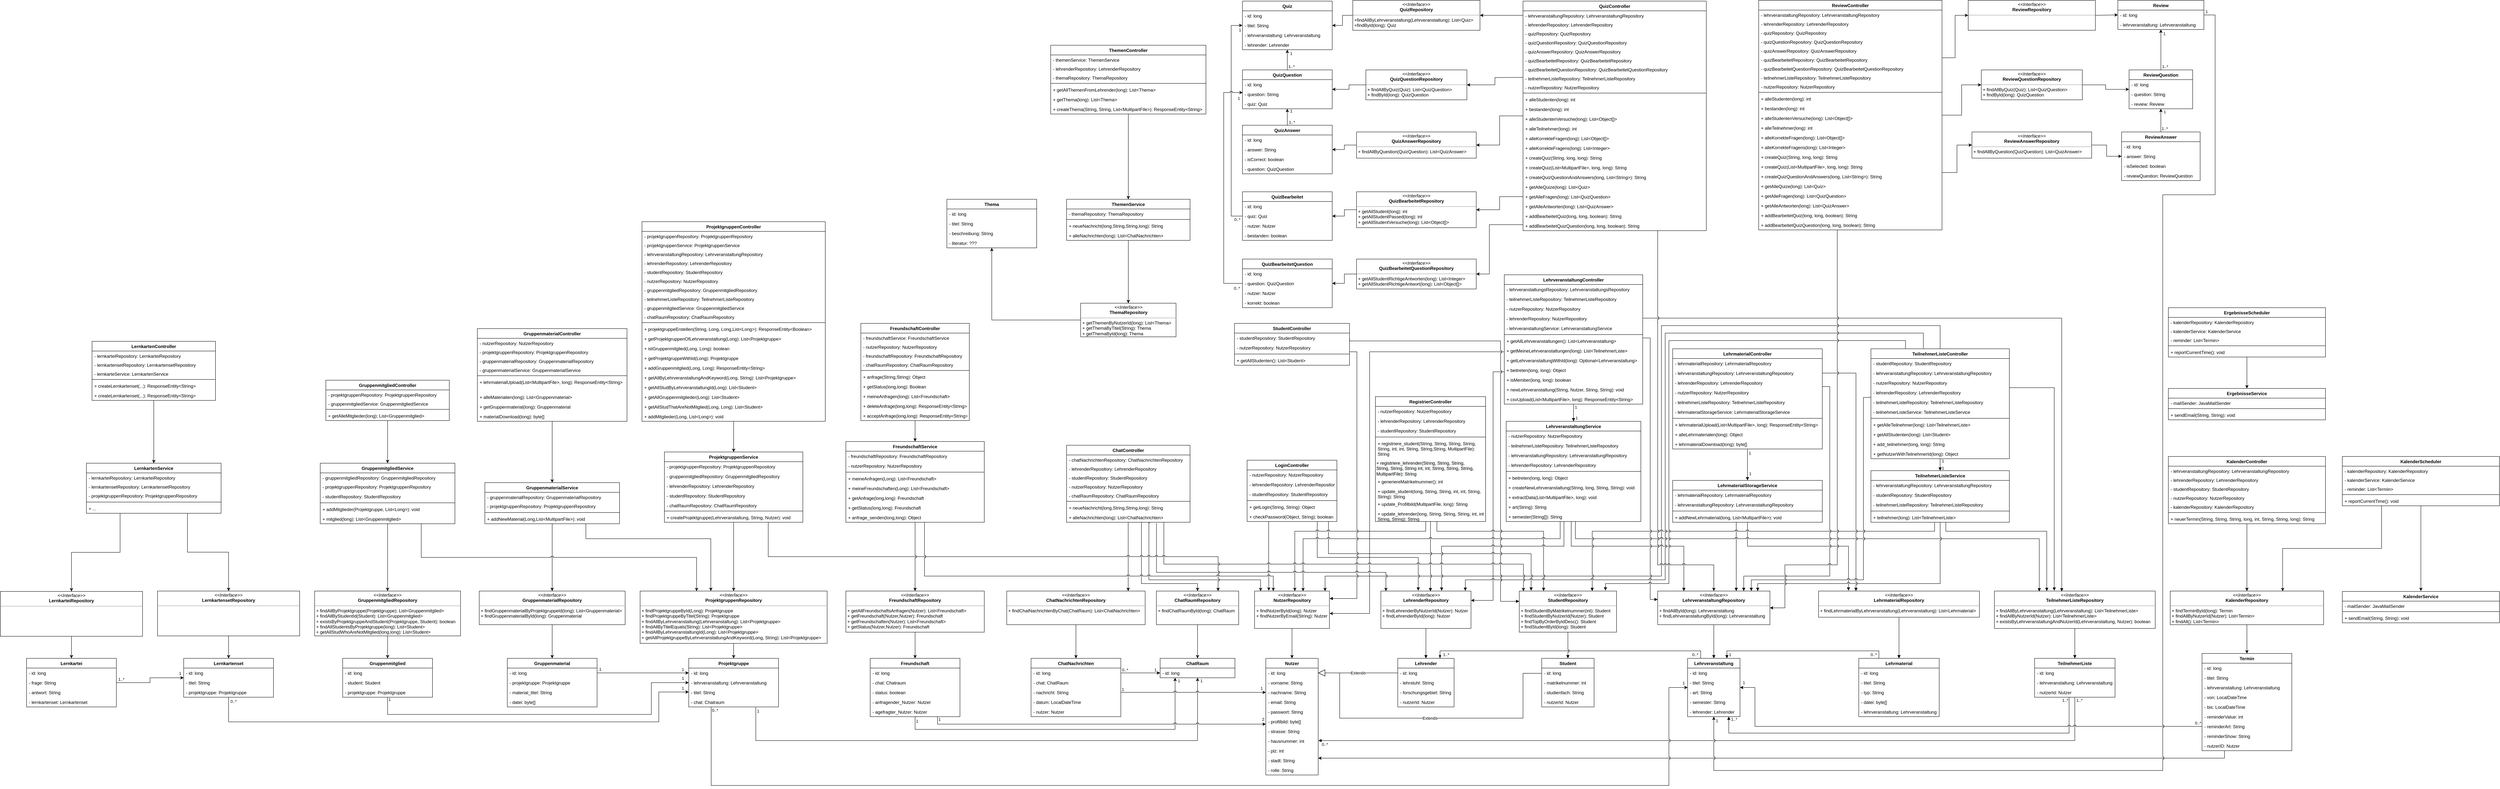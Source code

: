 <mxfile version="14.5.1" type="device"><diagram id="sXEQJ31BOOZ2cMXHWq8x" name="Seite-1"><mxGraphModel dx="6561" dy="2561" grid="1" gridSize="10" guides="1" tooltips="1" connect="1" arrows="1" fold="1" page="1" pageScale="1" pageWidth="827" pageHeight="1169" math="0" shadow="0"><root><mxCell id="0"/><mxCell id="1" parent="0"/><mxCell id="R6HwnEjBQ-eLrQGMf-73-2" style="edgeStyle=orthogonalEdgeStyle;rounded=0;orthogonalLoop=1;jettySize=auto;html=1;exitX=0.5;exitY=1;exitDx=0;exitDy=0;entryX=0.5;entryY=0;entryDx=0;entryDy=0;jumpStyle=sharp;endArrow=block;endFill=1;" parent="1" source="4xkYXdKKWSteVq6Hspyk-54" target="4xkYXdKKWSteVq6Hspyk-88" edge="1"><mxGeometry relative="1" as="geometry"/></mxCell><mxCell id="4xkYXdKKWSteVq6Hspyk-54" value="&lt;p style=&quot;margin: 0px ; margin-top: 4px ; text-align: center&quot;&gt;&lt;i&gt;&amp;lt;&amp;lt;Interface&amp;gt;&amp;gt;&lt;/i&gt;&lt;br&gt;&lt;b&gt;LehrenderRepository&lt;/b&gt;&lt;/p&gt;&lt;hr size=&quot;1&quot;&gt;&lt;p style=&quot;margin: 0px ; margin-left: 4px&quot;&gt;+ findLehrenderByNutzerId(Nutzer): Nutzer&lt;br&gt;+ findLehrenderById(long): Nutzer&lt;/p&gt;" style="verticalAlign=top;align=left;overflow=fill;fontSize=12;fontFamily=Helvetica;html=1;" parent="1" vertex="1"><mxGeometry x="30" y="500" width="241" height="100" as="geometry"/></mxCell><mxCell id="4xkYXdKKWSteVq6Hspyk-55" value="LoginController" style="swimlane;fontStyle=1;align=center;verticalAlign=top;childLayout=stackLayout;horizontal=1;startSize=26;horizontalStack=0;resizeParent=1;resizeParentMax=0;resizeLast=0;collapsible=1;marginBottom=0;" parent="1" vertex="1"><mxGeometry x="-327.5" y="150" width="240" height="164" as="geometry"/></mxCell><mxCell id="GW1hLuAksy6gsgkblxLd-1" value="- nutzerRepository: NutzerRepository" style="text;strokeColor=none;fillColor=none;align=left;verticalAlign=top;spacingLeft=4;spacingRight=4;overflow=hidden;rotatable=0;points=[[0,0.5],[1,0.5]];portConstraint=eastwest;" parent="4xkYXdKKWSteVq6Hspyk-55" vertex="1"><mxGeometry y="26" width="240" height="26" as="geometry"/></mxCell><mxCell id="GW1hLuAksy6gsgkblxLd-2" value="- lehrenderRepository: LehrenderRepository" style="text;strokeColor=none;fillColor=none;align=left;verticalAlign=top;spacingLeft=4;spacingRight=4;overflow=hidden;rotatable=0;points=[[0,0.5],[1,0.5]];portConstraint=eastwest;" parent="4xkYXdKKWSteVq6Hspyk-55" vertex="1"><mxGeometry y="52" width="240" height="26" as="geometry"/></mxCell><mxCell id="GW1hLuAksy6gsgkblxLd-3" value="- studentRepository: StudentRepository" style="text;strokeColor=none;fillColor=none;align=left;verticalAlign=top;spacingLeft=4;spacingRight=4;overflow=hidden;rotatable=0;points=[[0,0.5],[1,0.5]];portConstraint=eastwest;" parent="4xkYXdKKWSteVq6Hspyk-55" vertex="1"><mxGeometry y="78" width="240" height="26" as="geometry"/></mxCell><mxCell id="4xkYXdKKWSteVq6Hspyk-57" value="" style="line;strokeWidth=1;fillColor=none;align=left;verticalAlign=middle;spacingTop=-1;spacingLeft=3;spacingRight=3;rotatable=0;labelPosition=right;points=[];portConstraint=eastwest;" parent="4xkYXdKKWSteVq6Hspyk-55" vertex="1"><mxGeometry y="104" width="240" height="8" as="geometry"/></mxCell><mxCell id="4xkYXdKKWSteVq6Hspyk-58" value="+ getLogin(String, String): Object" style="text;strokeColor=none;fillColor=none;align=left;verticalAlign=top;spacingLeft=4;spacingRight=4;overflow=hidden;rotatable=0;points=[[0,0.5],[1,0.5]];portConstraint=eastwest;" parent="4xkYXdKKWSteVq6Hspyk-55" vertex="1"><mxGeometry y="112" width="240" height="26" as="geometry"/></mxCell><mxCell id="GW1hLuAksy6gsgkblxLd-4" value="+ checkPassword(Object, String): boolean" style="text;strokeColor=none;fillColor=none;align=left;verticalAlign=top;spacingLeft=4;spacingRight=4;overflow=hidden;rotatable=0;points=[[0,0.5],[1,0.5]];portConstraint=eastwest;" parent="4xkYXdKKWSteVq6Hspyk-55" vertex="1"><mxGeometry y="138" width="240" height="26" as="geometry"/></mxCell><mxCell id="4xkYXdKKWSteVq6Hspyk-59" value="RegistrierController" style="swimlane;fontStyle=1;align=center;verticalAlign=top;childLayout=stackLayout;horizontal=1;startSize=26;horizontalStack=0;resizeParent=1;resizeParentMax=0;resizeLast=0;collapsible=1;marginBottom=0;" parent="1" vertex="1"><mxGeometry x="15.5" y="-20" width="294.5" height="334" as="geometry"/></mxCell><mxCell id="GW1hLuAksy6gsgkblxLd-6" value="- nutzerRepository: NutzerRepository" style="text;strokeColor=none;fillColor=none;align=left;verticalAlign=top;spacingLeft=4;spacingRight=4;overflow=hidden;rotatable=0;points=[[0,0.5],[1,0.5]];portConstraint=eastwest;" parent="4xkYXdKKWSteVq6Hspyk-59" vertex="1"><mxGeometry y="26" width="294.5" height="26" as="geometry"/></mxCell><mxCell id="GW1hLuAksy6gsgkblxLd-7" value="- lehrenderRepository: LehrenderRepository" style="text;strokeColor=none;fillColor=none;align=left;verticalAlign=top;spacingLeft=4;spacingRight=4;overflow=hidden;rotatable=0;points=[[0,0.5],[1,0.5]];portConstraint=eastwest;" parent="4xkYXdKKWSteVq6Hspyk-59" vertex="1"><mxGeometry y="52" width="294.5" height="26" as="geometry"/></mxCell><mxCell id="GW1hLuAksy6gsgkblxLd-8" value="- studentRepository: StudentRepository" style="text;strokeColor=none;fillColor=none;align=left;verticalAlign=top;spacingLeft=4;spacingRight=4;overflow=hidden;rotatable=0;points=[[0,0.5],[1,0.5]];portConstraint=eastwest;" parent="4xkYXdKKWSteVq6Hspyk-59" vertex="1"><mxGeometry y="78" width="294.5" height="26" as="geometry"/></mxCell><mxCell id="4xkYXdKKWSteVq6Hspyk-61" value="" style="line;strokeWidth=1;fillColor=none;align=left;verticalAlign=middle;spacingTop=-1;spacingLeft=3;spacingRight=3;rotatable=0;labelPosition=right;points=[];portConstraint=eastwest;" parent="4xkYXdKKWSteVq6Hspyk-59" vertex="1"><mxGeometry y="104" width="294.5" height="8" as="geometry"/></mxCell><mxCell id="4xkYXdKKWSteVq6Hspyk-62" value="+ registriere_student(String, String, String, String, &#10;String, int, int, String, String,String, MultipartFile): &#10;String" style="text;strokeColor=none;fillColor=none;align=left;verticalAlign=top;spacingLeft=4;spacingRight=4;overflow=hidden;rotatable=0;points=[[0,0.5],[1,0.5]];portConstraint=eastwest;" parent="4xkYXdKKWSteVq6Hspyk-59" vertex="1"><mxGeometry y="112" width="294.5" height="52" as="geometry"/></mxCell><mxCell id="4xkYXdKKWSteVq6Hspyk-237" value="&lt;span style=&quot;color: rgb(0 , 0 , 0) ; font-family: &amp;#34;helvetica&amp;#34; ; font-size: 12px ; font-style: normal ; font-weight: 400 ; letter-spacing: normal ; text-align: left ; text-indent: 0px ; text-transform: none ; word-spacing: 0px ; background-color: rgb(248 , 249 , 250) ; display: inline ; float: none&quot;&gt;+ registriere_lehrender(String, String, String,&lt;/span&gt;&lt;br style=&quot;padding: 0px ; margin: 0px ; color: rgb(0 , 0 , 0) ; font-family: &amp;#34;helvetica&amp;#34; ; font-size: 12px ; font-style: normal ; font-weight: 400 ; letter-spacing: normal ; text-align: left ; text-indent: 0px ; text-transform: none ; word-spacing: 0px ; background-color: rgb(248 , 249 , 250)&quot;&gt;&lt;span style=&quot;color: rgb(0 , 0 , 0) ; font-family: &amp;#34;helvetica&amp;#34; ; font-size: 12px ; font-style: normal ; font-weight: 400 ; letter-spacing: normal ; text-align: left ; text-indent: 0px ; text-transform: none ; word-spacing: 0px ; background-color: rgb(248 , 249 , 250) ; display: inline ; float: none&quot;&gt;String, String, String int, int, String, String, String, MultipartFile): String&lt;/span&gt;" style="text;whiteSpace=wrap;html=1;" parent="4xkYXdKKWSteVq6Hspyk-59" vertex="1"><mxGeometry y="164" width="294.5" height="50" as="geometry"/></mxCell><mxCell id="GW1hLuAksy6gsgkblxLd-9" value="+ generiereMatrikelnummer(): int" style="text;strokeColor=none;fillColor=none;align=left;verticalAlign=top;spacingLeft=4;spacingRight=4;overflow=hidden;rotatable=0;points=[[0,0.5],[1,0.5]];portConstraint=eastwest;" parent="4xkYXdKKWSteVq6Hspyk-59" vertex="1"><mxGeometry y="214" width="294.5" height="26" as="geometry"/></mxCell><mxCell id="GW1hLuAksy6gsgkblxLd-10" value="+ update_student(long, String, String, int, int, String, &#10;String): String" style="text;strokeColor=none;fillColor=none;align=left;verticalAlign=top;spacingLeft=4;spacingRight=4;overflow=hidden;rotatable=0;points=[[0,0.5],[1,0.5]];portConstraint=eastwest;" parent="4xkYXdKKWSteVq6Hspyk-59" vertex="1"><mxGeometry y="240" width="294.5" height="34" as="geometry"/></mxCell><mxCell id="GW1hLuAksy6gsgkblxLd-11" value="+ update_Profilbild(MultipartFile, long): String" style="text;strokeColor=none;fillColor=none;align=left;verticalAlign=top;spacingLeft=4;spacingRight=4;overflow=hidden;rotatable=0;points=[[0,0.5],[1,0.5]];portConstraint=eastwest;" parent="4xkYXdKKWSteVq6Hspyk-59" vertex="1"><mxGeometry y="274" width="294.5" height="26" as="geometry"/></mxCell><mxCell id="GW1hLuAksy6gsgkblxLd-12" value="+ update_lehrender(long, String, String, String, int, int,&#10;String, String): String" style="text;strokeColor=none;fillColor=none;align=left;verticalAlign=top;spacingLeft=4;spacingRight=4;overflow=hidden;rotatable=0;points=[[0,0.5],[1,0.5]];portConstraint=eastwest;" parent="4xkYXdKKWSteVq6Hspyk-59" vertex="1"><mxGeometry y="300" width="294.5" height="34" as="geometry"/></mxCell><mxCell id="R6HwnEjBQ-eLrQGMf-73-20" style="edgeStyle=orthogonalEdgeStyle;rounded=0;orthogonalLoop=1;jettySize=auto;html=1;exitX=0.5;exitY=1;exitDx=0;exitDy=0;entryX=0.5;entryY=0;entryDx=0;entryDy=0;jumpStyle=sharp;endArrow=block;endFill=1;" parent="1" source="4xkYXdKKWSteVq6Hspyk-63" target="4xkYXdKKWSteVq6Hspyk-125" edge="1"><mxGeometry relative="1" as="geometry"/></mxCell><mxCell id="R6HwnEjBQ-eLrQGMf-73-66" value="1" style="edgeLabel;html=1;align=center;verticalAlign=middle;resizable=0;points=[];" parent="R6HwnEjBQ-eLrQGMf-73-20" vertex="1" connectable="0"><mxGeometry x="-0.746" y="1" relative="1" as="geometry"><mxPoint x="5" y="0.67" as="offset"/></mxGeometry></mxCell><mxCell id="R6HwnEjBQ-eLrQGMf-73-67" value="1" style="edgeLabel;html=1;align=center;verticalAlign=middle;resizable=0;points=[];" parent="R6HwnEjBQ-eLrQGMf-73-20" vertex="1" connectable="0"><mxGeometry x="0.278" relative="1" as="geometry"><mxPoint x="7" y="12" as="offset"/></mxGeometry></mxCell><mxCell id="4xkYXdKKWSteVq6Hspyk-63" value="LehrmaterialController" style="swimlane;fontStyle=1;align=center;verticalAlign=top;childLayout=stackLayout;horizontal=1;startSize=26;horizontalStack=0;resizeParent=1;resizeParentMax=0;resizeLast=0;collapsible=1;marginBottom=0;" parent="1" vertex="1"><mxGeometry x="810" y="-148" width="400" height="268" as="geometry"/></mxCell><mxCell id="4xkYXdKKWSteVq6Hspyk-64" value="- lehrmaterialRepository: LehrmaterialRepository" style="text;strokeColor=none;fillColor=none;align=left;verticalAlign=top;spacingLeft=4;spacingRight=4;overflow=hidden;rotatable=0;points=[[0,0.5],[1,0.5]];portConstraint=eastwest;" parent="4xkYXdKKWSteVq6Hspyk-63" vertex="1"><mxGeometry y="26" width="400" height="26" as="geometry"/></mxCell><mxCell id="4xkYXdKKWSteVq6Hspyk-241" value="- lehrveranstaltungRepository: LehrveranstaltungRepository" style="text;strokeColor=none;fillColor=none;align=left;verticalAlign=top;spacingLeft=4;spacingRight=4;overflow=hidden;rotatable=0;points=[[0,0.5],[1,0.5]];portConstraint=eastwest;" parent="4xkYXdKKWSteVq6Hspyk-63" vertex="1"><mxGeometry y="52" width="400" height="26" as="geometry"/></mxCell><mxCell id="GW1hLuAksy6gsgkblxLd-13" value="- lehrenderRepository: LehrenderRepository" style="text;strokeColor=none;fillColor=none;align=left;verticalAlign=top;spacingLeft=4;spacingRight=4;overflow=hidden;rotatable=0;points=[[0,0.5],[1,0.5]];portConstraint=eastwest;" parent="4xkYXdKKWSteVq6Hspyk-63" vertex="1"><mxGeometry y="78" width="400" height="26" as="geometry"/></mxCell><mxCell id="GW1hLuAksy6gsgkblxLd-14" value="- nutzerRepository: NutzerRepository" style="text;strokeColor=none;fillColor=none;align=left;verticalAlign=top;spacingLeft=4;spacingRight=4;overflow=hidden;rotatable=0;points=[[0,0.5],[1,0.5]];portConstraint=eastwest;" parent="4xkYXdKKWSteVq6Hspyk-63" vertex="1"><mxGeometry y="104" width="400" height="26" as="geometry"/></mxCell><mxCell id="GW1hLuAksy6gsgkblxLd-16" value="- teilnehmerListeRepository: TeilnehmerListeRepository" style="text;strokeColor=none;fillColor=none;align=left;verticalAlign=top;spacingLeft=4;spacingRight=4;overflow=hidden;rotatable=0;points=[[0,0.5],[1,0.5]];portConstraint=eastwest;" parent="4xkYXdKKWSteVq6Hspyk-63" vertex="1"><mxGeometry y="130" width="400" height="26" as="geometry"/></mxCell><mxCell id="4xkYXdKKWSteVq6Hspyk-242" value="- lehrmaterialStorageService: LehrmaterialStorageService" style="text;strokeColor=none;fillColor=none;align=left;verticalAlign=top;spacingLeft=4;spacingRight=4;overflow=hidden;rotatable=0;points=[[0,0.5],[1,0.5]];portConstraint=eastwest;" parent="4xkYXdKKWSteVq6Hspyk-63" vertex="1"><mxGeometry y="156" width="400" height="26" as="geometry"/></mxCell><mxCell id="4xkYXdKKWSteVq6Hspyk-65" value="" style="line;strokeWidth=1;fillColor=none;align=left;verticalAlign=middle;spacingTop=-1;spacingLeft=3;spacingRight=3;rotatable=0;labelPosition=right;points=[];portConstraint=eastwest;" parent="4xkYXdKKWSteVq6Hspyk-63" vertex="1"><mxGeometry y="182" width="400" height="8" as="geometry"/></mxCell><mxCell id="4xkYXdKKWSteVq6Hspyk-66" value="+ lehrmaterialUpload(List&lt;MultipartFile&gt;, long): ResponseEntity&lt;String&gt;" style="text;strokeColor=none;fillColor=none;align=left;verticalAlign=top;spacingLeft=4;spacingRight=4;overflow=hidden;rotatable=0;points=[[0,0.5],[1,0.5]];portConstraint=eastwest;" parent="4xkYXdKKWSteVq6Hspyk-63" vertex="1"><mxGeometry y="190" width="400" height="26" as="geometry"/></mxCell><mxCell id="4xkYXdKKWSteVq6Hspyk-243" value="+ alleLehrmaterialen(long): Object" style="text;strokeColor=none;fillColor=none;align=left;verticalAlign=top;spacingLeft=4;spacingRight=4;overflow=hidden;rotatable=0;points=[[0,0.5],[1,0.5]];portConstraint=eastwest;" parent="4xkYXdKKWSteVq6Hspyk-63" vertex="1"><mxGeometry y="216" width="400" height="26" as="geometry"/></mxCell><mxCell id="GW1hLuAksy6gsgkblxLd-18" value="+ lehrmaterialDownload(long): byte[]" style="text;strokeColor=none;fillColor=none;align=left;verticalAlign=top;spacingLeft=4;spacingRight=4;overflow=hidden;rotatable=0;points=[[0,0.5],[1,0.5]];portConstraint=eastwest;" parent="4xkYXdKKWSteVq6Hspyk-63" vertex="1"><mxGeometry y="242" width="400" height="26" as="geometry"/></mxCell><mxCell id="R6HwnEjBQ-eLrQGMf-73-59" style="edgeStyle=orthogonalEdgeStyle;rounded=0;orthogonalLoop=1;jettySize=auto;html=1;exitX=0.5;exitY=1;exitDx=0;exitDy=0;entryX=0.5;entryY=0;entryDx=0;entryDy=0;jumpStyle=sharp;endArrow=block;endFill=1;" parent="1" source="4xkYXdKKWSteVq6Hspyk-67" target="4xkYXdKKWSteVq6Hspyk-129" edge="1"><mxGeometry relative="1" as="geometry"/></mxCell><mxCell id="R6HwnEjBQ-eLrQGMf-73-64" value="1" style="edgeLabel;html=1;align=center;verticalAlign=middle;resizable=0;points=[];" parent="R6HwnEjBQ-eLrQGMf-73-59" vertex="1" connectable="0"><mxGeometry x="-0.677" y="1" relative="1" as="geometry"><mxPoint x="5" y="0.4" as="offset"/></mxGeometry></mxCell><mxCell id="R6HwnEjBQ-eLrQGMf-73-65" value="1" style="edgeLabel;html=1;align=center;verticalAlign=middle;resizable=0;points=[];" parent="R6HwnEjBQ-eLrQGMf-73-59" vertex="1" connectable="0"><mxGeometry x="0.28" relative="1" as="geometry"><mxPoint x="8" y="7.4" as="offset"/></mxGeometry></mxCell><mxCell id="Ee8ySCHMy-iR5xEck7nO-7" style="edgeStyle=orthogonalEdgeStyle;rounded=0;orthogonalLoop=1;jettySize=auto;html=1;exitX=0;exitY=0.75;exitDx=0;exitDy=0;entryX=1;entryY=0.25;entryDx=0;entryDy=0;" parent="1" source="4xkYXdKKWSteVq6Hspyk-67" target="4xkYXdKKWSteVq6Hspyk-54" edge="1"><mxGeometry relative="1" as="geometry"><Array as="points"><mxPoint x="330" y="-86"/><mxPoint x="330" y="525"/></Array></mxGeometry></mxCell><mxCell id="4xkYXdKKWSteVq6Hspyk-67" value="LehrveranstaltungController" style="swimlane;fontStyle=1;align=center;verticalAlign=top;childLayout=stackLayout;horizontal=1;startSize=26;horizontalStack=0;resizeParent=1;resizeParentMax=0;resizeLast=0;collapsible=1;marginBottom=0;" parent="1" vertex="1"><mxGeometry x="360" y="-346" width="370" height="346" as="geometry"/></mxCell><mxCell id="4xkYXdKKWSteVq6Hspyk-68" value="- lehrveranstaltungsRepository: LehrveranstaltungsRepository" style="text;strokeColor=none;fillColor=none;align=left;verticalAlign=top;spacingLeft=4;spacingRight=4;overflow=hidden;rotatable=0;points=[[0,0.5],[1,0.5]];portConstraint=eastwest;" parent="4xkYXdKKWSteVq6Hspyk-67" vertex="1"><mxGeometry y="26" width="370" height="26" as="geometry"/></mxCell><mxCell id="4xkYXdKKWSteVq6Hspyk-226" value="- teilnehmerListeRepository: TeilnehmerListeRepository" style="text;strokeColor=none;fillColor=none;align=left;verticalAlign=top;spacingLeft=4;spacingRight=4;overflow=hidden;rotatable=0;points=[[0,0.5],[1,0.5]];portConstraint=eastwest;" parent="4xkYXdKKWSteVq6Hspyk-67" vertex="1"><mxGeometry y="52" width="370" height="26" as="geometry"/></mxCell><mxCell id="4xkYXdKKWSteVq6Hspyk-228" value="- nutzerRepository: NutzerRepository" style="text;strokeColor=none;fillColor=none;align=left;verticalAlign=top;spacingLeft=4;spacingRight=4;overflow=hidden;rotatable=0;points=[[0,0.5],[1,0.5]];portConstraint=eastwest;" parent="4xkYXdKKWSteVq6Hspyk-67" vertex="1"><mxGeometry y="78" width="370" height="26" as="geometry"/></mxCell><mxCell id="Ee8ySCHMy-iR5xEck7nO-1" value="- lehrenderRepository: NutzerRepository" style="text;strokeColor=none;fillColor=none;align=left;verticalAlign=top;spacingLeft=4;spacingRight=4;overflow=hidden;rotatable=0;points=[[0,0.5],[1,0.5]];portConstraint=eastwest;" parent="4xkYXdKKWSteVq6Hspyk-67" vertex="1"><mxGeometry y="104" width="370" height="26" as="geometry"/></mxCell><mxCell id="4xkYXdKKWSteVq6Hspyk-229" value="- lehrveranstaltungService: LehrveranstaltungService" style="text;strokeColor=none;fillColor=none;align=left;verticalAlign=top;spacingLeft=4;spacingRight=4;overflow=hidden;rotatable=0;points=[[0,0.5],[1,0.5]];portConstraint=eastwest;" parent="4xkYXdKKWSteVq6Hspyk-67" vertex="1"><mxGeometry y="130" width="370" height="26" as="geometry"/></mxCell><mxCell id="4xkYXdKKWSteVq6Hspyk-69" value="" style="line;strokeWidth=1;fillColor=none;align=left;verticalAlign=middle;spacingTop=-1;spacingLeft=3;spacingRight=3;rotatable=0;labelPosition=right;points=[];portConstraint=eastwest;" parent="4xkYXdKKWSteVq6Hspyk-67" vertex="1"><mxGeometry y="156" width="370" height="8" as="geometry"/></mxCell><mxCell id="4xkYXdKKWSteVq6Hspyk-70" value="+ getAllLehrveranstaltungen(): List&lt;Lehrveranstaltung&gt;" style="text;strokeColor=none;fillColor=none;align=left;verticalAlign=top;spacingLeft=4;spacingRight=4;overflow=hidden;rotatable=0;points=[[0,0.5],[1,0.5]];portConstraint=eastwest;" parent="4xkYXdKKWSteVq6Hspyk-67" vertex="1"><mxGeometry y="164" width="370" height="26" as="geometry"/></mxCell><mxCell id="4xkYXdKKWSteVq6Hspyk-230" value="+ getMeineLehrveranstaltungen(long): List&lt;TeilnehmerListe&gt;" style="text;strokeColor=none;fillColor=none;align=left;verticalAlign=top;spacingLeft=4;spacingRight=4;overflow=hidden;rotatable=0;points=[[0,0.5],[1,0.5]];portConstraint=eastwest;" parent="4xkYXdKKWSteVq6Hspyk-67" vertex="1"><mxGeometry y="190" width="370" height="26" as="geometry"/></mxCell><mxCell id="4xkYXdKKWSteVq6Hspyk-231" value="+ getLehrveranstaltungWithId(long): Optional&lt;Lehrveranstaltung&gt;" style="text;strokeColor=none;fillColor=none;align=left;verticalAlign=top;spacingLeft=4;spacingRight=4;overflow=hidden;rotatable=0;points=[[0,0.5],[1,0.5]];portConstraint=eastwest;" parent="4xkYXdKKWSteVq6Hspyk-67" vertex="1"><mxGeometry y="216" width="370" height="26" as="geometry"/></mxCell><mxCell id="4xkYXdKKWSteVq6Hspyk-232" value="+ beitreten(long, long): Object" style="text;strokeColor=none;fillColor=none;align=left;verticalAlign=top;spacingLeft=4;spacingRight=4;overflow=hidden;rotatable=0;points=[[0,0.5],[1,0.5]];portConstraint=eastwest;" parent="4xkYXdKKWSteVq6Hspyk-67" vertex="1"><mxGeometry y="242" width="370" height="26" as="geometry"/></mxCell><mxCell id="4xkYXdKKWSteVq6Hspyk-233" value="+ isMember(long, long): boolean" style="text;strokeColor=none;fillColor=none;align=left;verticalAlign=top;spacingLeft=4;spacingRight=4;overflow=hidden;rotatable=0;points=[[0,0.5],[1,0.5]];portConstraint=eastwest;" parent="4xkYXdKKWSteVq6Hspyk-67" vertex="1"><mxGeometry y="268" width="370" height="26" as="geometry"/></mxCell><mxCell id="4xkYXdKKWSteVq6Hspyk-234" value="+ newLehrveranstaltung(String, Nutzer, String, String): void" style="text;strokeColor=none;fillColor=none;align=left;verticalAlign=top;spacingLeft=4;spacingRight=4;overflow=hidden;rotatable=0;points=[[0,0.5],[1,0.5]];portConstraint=eastwest;" parent="4xkYXdKKWSteVq6Hspyk-67" vertex="1"><mxGeometry y="294" width="370" height="26" as="geometry"/></mxCell><mxCell id="Ee8ySCHMy-iR5xEck7nO-2" value="+ csvUpload(List&lt;MultipartFile&gt;, long): ResponseEntity&lt;String&gt;" style="text;strokeColor=none;fillColor=none;align=left;verticalAlign=top;spacingLeft=4;spacingRight=4;overflow=hidden;rotatable=0;points=[[0,0.5],[1,0.5]];portConstraint=eastwest;" parent="4xkYXdKKWSteVq6Hspyk-67" vertex="1"><mxGeometry y="320" width="370" height="26" as="geometry"/></mxCell><mxCell id="4xkYXdKKWSteVq6Hspyk-71" value="StudentController" style="swimlane;fontStyle=1;align=center;verticalAlign=top;childLayout=stackLayout;horizontal=1;startSize=26;horizontalStack=0;resizeParent=1;resizeParentMax=0;resizeLast=0;collapsible=1;marginBottom=0;" parent="1" vertex="1"><mxGeometry x="-361.25" y="-216" width="307.5" height="112" as="geometry"/></mxCell><mxCell id="R6HwnEjBQ-eLrQGMf-73-42" value="- studentRepository: StudentRepository" style="text;strokeColor=none;fillColor=none;align=left;verticalAlign=top;spacingLeft=4;spacingRight=4;overflow=hidden;rotatable=0;points=[[0,0.5],[1,0.5]];portConstraint=eastwest;" parent="4xkYXdKKWSteVq6Hspyk-71" vertex="1"><mxGeometry y="26" width="307.5" height="26" as="geometry"/></mxCell><mxCell id="R6HwnEjBQ-eLrQGMf-73-43" value="- nutzerRepository: NutzerRepository" style="text;strokeColor=none;fillColor=none;align=left;verticalAlign=top;spacingLeft=4;spacingRight=4;overflow=hidden;rotatable=0;points=[[0,0.5],[1,0.5]];portConstraint=eastwest;" parent="4xkYXdKKWSteVq6Hspyk-71" vertex="1"><mxGeometry y="52" width="307.5" height="26" as="geometry"/></mxCell><mxCell id="4xkYXdKKWSteVq6Hspyk-73" value="" style="line;strokeWidth=1;fillColor=none;align=left;verticalAlign=middle;spacingTop=-1;spacingLeft=3;spacingRight=3;rotatable=0;labelPosition=right;points=[];portConstraint=eastwest;" parent="4xkYXdKKWSteVq6Hspyk-71" vertex="1"><mxGeometry y="78" width="307.5" height="8" as="geometry"/></mxCell><mxCell id="4xkYXdKKWSteVq6Hspyk-74" value="+ getAllStudenten(): List&lt;Student&gt;" style="text;strokeColor=none;fillColor=none;align=left;verticalAlign=top;spacingLeft=4;spacingRight=4;overflow=hidden;rotatable=0;points=[[0,0.5],[1,0.5]];portConstraint=eastwest;" parent="4xkYXdKKWSteVq6Hspyk-71" vertex="1"><mxGeometry y="86" width="307.5" height="26" as="geometry"/></mxCell><mxCell id="R6HwnEjBQ-eLrQGMf-73-38" style="edgeStyle=orthogonalEdgeStyle;rounded=0;orthogonalLoop=1;jettySize=auto;html=1;exitX=0.5;exitY=1;exitDx=0;exitDy=0;entryX=0.5;entryY=0;entryDx=0;entryDy=0;jumpStyle=sharp;endArrow=block;endFill=1;" parent="1" source="4xkYXdKKWSteVq6Hspyk-80" target="4xkYXdKKWSteVq6Hspyk-133" edge="1"><mxGeometry relative="1" as="geometry"/></mxCell><mxCell id="R6HwnEjBQ-eLrQGMf-73-68" value="1" style="edgeLabel;html=1;align=center;verticalAlign=middle;resizable=0;points=[];" parent="R6HwnEjBQ-eLrQGMf-73-38" vertex="1" connectable="0"><mxGeometry x="-0.757" y="1" relative="1" as="geometry"><mxPoint x="6" y="2" as="offset"/></mxGeometry></mxCell><mxCell id="R6HwnEjBQ-eLrQGMf-73-69" value="1" style="edgeLabel;html=1;align=center;verticalAlign=middle;resizable=0;points=[];" parent="R6HwnEjBQ-eLrQGMf-73-38" vertex="1" connectable="0"><mxGeometry x="0.622" relative="1" as="geometry"><mxPoint x="7" y="-1" as="offset"/></mxGeometry></mxCell><mxCell id="R6HwnEjBQ-eLrQGMf-73-50" style="edgeStyle=orthogonalEdgeStyle;rounded=0;orthogonalLoop=1;jettySize=auto;html=1;exitX=0.5;exitY=0;exitDx=0;exitDy=0;entryX=0.942;entryY=0.002;entryDx=0;entryDy=0;entryPerimeter=0;" parent="1" source="4xkYXdKKWSteVq6Hspyk-80" target="4xkYXdKKWSteVq6Hspyk-110" edge="1"><mxGeometry relative="1" as="geometry"><Array as="points"><mxPoint x="1525" y="-210"/><mxPoint x="780" y="-210"/><mxPoint x="780" y="460"/><mxPoint x="-119" y="460"/></Array></mxGeometry></mxCell><mxCell id="4xkYXdKKWSteVq6Hspyk-80" value="TeilnehmerListeController" style="swimlane;fontStyle=1;align=center;verticalAlign=top;childLayout=stackLayout;horizontal=1;startSize=26;horizontalStack=0;resizeParent=1;resizeParentMax=0;resizeLast=0;collapsible=1;marginBottom=0;" parent="1" vertex="1"><mxGeometry x="1340" y="-148" width="370" height="294" as="geometry"/></mxCell><mxCell id="R6HwnEjBQ-eLrQGMf-73-32" value="- studentRepository: StudentRepository" style="text;strokeColor=none;fillColor=none;align=left;verticalAlign=top;spacingLeft=4;spacingRight=4;overflow=hidden;rotatable=0;points=[[0,0.5],[1,0.5]];portConstraint=eastwest;" parent="4xkYXdKKWSteVq6Hspyk-80" vertex="1"><mxGeometry y="26" width="370" height="26" as="geometry"/></mxCell><mxCell id="R6HwnEjBQ-eLrQGMf-73-33" value="- lehrveranstaltungRepository: LehrveranstaltungRepository" style="text;strokeColor=none;fillColor=none;align=left;verticalAlign=top;spacingLeft=4;spacingRight=4;overflow=hidden;rotatable=0;points=[[0,0.5],[1,0.5]];portConstraint=eastwest;" parent="4xkYXdKKWSteVq6Hspyk-80" vertex="1"><mxGeometry y="52" width="370" height="26" as="geometry"/></mxCell><mxCell id="R6HwnEjBQ-eLrQGMf-73-34" value="- nutzerRepository: NutzerRepository" style="text;strokeColor=none;fillColor=none;align=left;verticalAlign=top;spacingLeft=4;spacingRight=4;overflow=hidden;rotatable=0;points=[[0,0.5],[1,0.5]];portConstraint=eastwest;" parent="4xkYXdKKWSteVq6Hspyk-80" vertex="1"><mxGeometry y="78" width="370" height="26" as="geometry"/></mxCell><mxCell id="R6HwnEjBQ-eLrQGMf-73-35" value="- lehrenderRepository: LehrenderRepository" style="text;strokeColor=none;fillColor=none;align=left;verticalAlign=top;spacingLeft=4;spacingRight=4;overflow=hidden;rotatable=0;points=[[0,0.5],[1,0.5]];portConstraint=eastwest;" parent="4xkYXdKKWSteVq6Hspyk-80" vertex="1"><mxGeometry y="104" width="370" height="26" as="geometry"/></mxCell><mxCell id="R6HwnEjBQ-eLrQGMf-73-36" value="- teilnehmerListeRepository: TeilnehmerListeRepository" style="text;strokeColor=none;fillColor=none;align=left;verticalAlign=top;spacingLeft=4;spacingRight=4;overflow=hidden;rotatable=0;points=[[0,0.5],[1,0.5]];portConstraint=eastwest;" parent="4xkYXdKKWSteVq6Hspyk-80" vertex="1"><mxGeometry y="130" width="370" height="26" as="geometry"/></mxCell><mxCell id="R6HwnEjBQ-eLrQGMf-73-37" value="- teilnehmerListeService: TeilnehmerListeService" style="text;strokeColor=none;fillColor=none;align=left;verticalAlign=top;spacingLeft=4;spacingRight=4;overflow=hidden;rotatable=0;points=[[0,0.5],[1,0.5]];portConstraint=eastwest;" parent="4xkYXdKKWSteVq6Hspyk-80" vertex="1"><mxGeometry y="156" width="370" height="26" as="geometry"/></mxCell><mxCell id="4xkYXdKKWSteVq6Hspyk-82" value="" style="line;strokeWidth=1;fillColor=none;align=left;verticalAlign=middle;spacingTop=-1;spacingLeft=3;spacingRight=3;rotatable=0;labelPosition=right;points=[];portConstraint=eastwest;" parent="4xkYXdKKWSteVq6Hspyk-80" vertex="1"><mxGeometry y="182" width="370" height="8" as="geometry"/></mxCell><mxCell id="4xkYXdKKWSteVq6Hspyk-83" value="+ getAlleTeilnehmer(long): List&lt;TeilnehmerListe&gt;" style="text;strokeColor=none;fillColor=none;align=left;verticalAlign=top;spacingLeft=4;spacingRight=4;overflow=hidden;rotatable=0;points=[[0,0.5],[1,0.5]];portConstraint=eastwest;" parent="4xkYXdKKWSteVq6Hspyk-80" vertex="1"><mxGeometry y="190" width="370" height="26" as="geometry"/></mxCell><mxCell id="Ee8ySCHMy-iR5xEck7nO-8" value="+ getAllStudenten(long): List&lt;Student&gt;" style="text;strokeColor=none;fillColor=none;align=left;verticalAlign=top;spacingLeft=4;spacingRight=4;overflow=hidden;rotatable=0;points=[[0,0.5],[1,0.5]];portConstraint=eastwest;" parent="4xkYXdKKWSteVq6Hspyk-80" vertex="1"><mxGeometry y="216" width="370" height="26" as="geometry"/></mxCell><mxCell id="Ee8ySCHMy-iR5xEck7nO-9" value="+ add_teilnehmer(long, long): String" style="text;strokeColor=none;fillColor=none;align=left;verticalAlign=top;spacingLeft=4;spacingRight=4;overflow=hidden;rotatable=0;points=[[0,0.5],[1,0.5]];portConstraint=eastwest;" parent="4xkYXdKKWSteVq6Hspyk-80" vertex="1"><mxGeometry y="242" width="370" height="26" as="geometry"/></mxCell><mxCell id="Ee8ySCHMy-iR5xEck7nO-10" value="+ getNutzerWithTeilnehmerId(long): Object" style="text;strokeColor=none;fillColor=none;align=left;verticalAlign=top;spacingLeft=4;spacingRight=4;overflow=hidden;rotatable=0;points=[[0,0.5],[1,0.5]];portConstraint=eastwest;" parent="4xkYXdKKWSteVq6Hspyk-80" vertex="1"><mxGeometry y="268" width="370" height="26" as="geometry"/></mxCell><mxCell id="4xkYXdKKWSteVq6Hspyk-84" value="Nutzer" style="swimlane;fontStyle=1;align=center;verticalAlign=top;childLayout=stackLayout;horizontal=1;startSize=26;horizontalStack=0;resizeParent=1;resizeParentMax=0;resizeLast=0;collapsible=1;marginBottom=0;" parent="1" vertex="1"><mxGeometry x="-277.5" y="680" width="140" height="312" as="geometry"/></mxCell><mxCell id="4xkYXdKKWSteVq6Hspyk-85" value="- id: long" style="text;strokeColor=none;fillColor=none;align=left;verticalAlign=top;spacingLeft=4;spacingRight=4;overflow=hidden;rotatable=0;points=[[0,0.5],[1,0.5]];portConstraint=eastwest;" parent="4xkYXdKKWSteVq6Hspyk-84" vertex="1"><mxGeometry y="26" width="140" height="26" as="geometry"/></mxCell><mxCell id="4xkYXdKKWSteVq6Hspyk-175" value="- vorname: String" style="text;strokeColor=none;fillColor=none;align=left;verticalAlign=top;spacingLeft=4;spacingRight=4;overflow=hidden;rotatable=0;points=[[0,0.5],[1,0.5]];portConstraint=eastwest;" parent="4xkYXdKKWSteVq6Hspyk-84" vertex="1"><mxGeometry y="52" width="140" height="26" as="geometry"/></mxCell><mxCell id="4xkYXdKKWSteVq6Hspyk-176" value="- nachname: String" style="text;strokeColor=none;fillColor=none;align=left;verticalAlign=top;spacingLeft=4;spacingRight=4;overflow=hidden;rotatable=0;points=[[0,0.5],[1,0.5]];portConstraint=eastwest;" parent="4xkYXdKKWSteVq6Hspyk-84" vertex="1"><mxGeometry y="78" width="140" height="26" as="geometry"/></mxCell><mxCell id="4xkYXdKKWSteVq6Hspyk-177" value="- email: String" style="text;strokeColor=none;fillColor=none;align=left;verticalAlign=top;spacingLeft=4;spacingRight=4;overflow=hidden;rotatable=0;points=[[0,0.5],[1,0.5]];portConstraint=eastwest;" parent="4xkYXdKKWSteVq6Hspyk-84" vertex="1"><mxGeometry y="104" width="140" height="26" as="geometry"/></mxCell><mxCell id="4xkYXdKKWSteVq6Hspyk-178" value="- passwort: String" style="text;strokeColor=none;fillColor=none;align=left;verticalAlign=top;spacingLeft=4;spacingRight=4;overflow=hidden;rotatable=0;points=[[0,0.5],[1,0.5]];portConstraint=eastwest;" parent="4xkYXdKKWSteVq6Hspyk-84" vertex="1"><mxGeometry y="130" width="140" height="26" as="geometry"/></mxCell><mxCell id="4xkYXdKKWSteVq6Hspyk-179" value="- profilbild: byte[]" style="text;strokeColor=none;fillColor=none;align=left;verticalAlign=top;spacingLeft=4;spacingRight=4;overflow=hidden;rotatable=0;points=[[0,0.5],[1,0.5]];portConstraint=eastwest;" parent="4xkYXdKKWSteVq6Hspyk-84" vertex="1"><mxGeometry y="156" width="140" height="26" as="geometry"/></mxCell><mxCell id="4xkYXdKKWSteVq6Hspyk-180" value="- strasse: String" style="text;strokeColor=none;fillColor=none;align=left;verticalAlign=top;spacingLeft=4;spacingRight=4;overflow=hidden;rotatable=0;points=[[0,0.5],[1,0.5]];portConstraint=eastwest;" parent="4xkYXdKKWSteVq6Hspyk-84" vertex="1"><mxGeometry y="182" width="140" height="26" as="geometry"/></mxCell><mxCell id="4xkYXdKKWSteVq6Hspyk-181" value="- hausnummer: int" style="text;strokeColor=none;fillColor=none;align=left;verticalAlign=top;spacingLeft=4;spacingRight=4;overflow=hidden;rotatable=0;points=[[0,0.5],[1,0.5]];portConstraint=eastwest;" parent="4xkYXdKKWSteVq6Hspyk-84" vertex="1"><mxGeometry y="208" width="140" height="26" as="geometry"/></mxCell><mxCell id="4xkYXdKKWSteVq6Hspyk-182" value="- plz: int" style="text;strokeColor=none;fillColor=none;align=left;verticalAlign=top;spacingLeft=4;spacingRight=4;overflow=hidden;rotatable=0;points=[[0,0.5],[1,0.5]];portConstraint=eastwest;" parent="4xkYXdKKWSteVq6Hspyk-84" vertex="1"><mxGeometry y="234" width="140" height="26" as="geometry"/></mxCell><mxCell id="4xkYXdKKWSteVq6Hspyk-183" value="- stadt: String" style="text;strokeColor=none;fillColor=none;align=left;verticalAlign=top;spacingLeft=4;spacingRight=4;overflow=hidden;rotatable=0;points=[[0,0.5],[1,0.5]];portConstraint=eastwest;" parent="4xkYXdKKWSteVq6Hspyk-84" vertex="1"><mxGeometry y="260" width="140" height="26" as="geometry"/></mxCell><mxCell id="GW1hLuAksy6gsgkblxLd-5" value="- rolle: String" style="text;strokeColor=none;fillColor=none;align=left;verticalAlign=top;spacingLeft=4;spacingRight=4;overflow=hidden;rotatable=0;points=[[0,0.5],[1,0.5]];portConstraint=eastwest;" parent="4xkYXdKKWSteVq6Hspyk-84" vertex="1"><mxGeometry y="286" width="140" height="26" as="geometry"/></mxCell><mxCell id="4xkYXdKKWSteVq6Hspyk-88" value="Lehrender" style="swimlane;fontStyle=1;align=center;verticalAlign=top;childLayout=stackLayout;horizontal=1;startSize=26;horizontalStack=0;resizeParent=1;resizeParentMax=0;resizeLast=0;collapsible=1;marginBottom=0;" parent="1" vertex="1"><mxGeometry x="75.25" y="680" width="150.5" height="130" as="geometry"/></mxCell><mxCell id="4xkYXdKKWSteVq6Hspyk-89" value="- id: long" style="text;strokeColor=none;fillColor=none;align=left;verticalAlign=top;spacingLeft=4;spacingRight=4;overflow=hidden;rotatable=0;points=[[0,0.5],[1,0.5]];portConstraint=eastwest;" parent="4xkYXdKKWSteVq6Hspyk-88" vertex="1"><mxGeometry y="26" width="150.5" height="26" as="geometry"/></mxCell><mxCell id="4xkYXdKKWSteVq6Hspyk-185" value="- lehrstuhl: String" style="text;strokeColor=none;fillColor=none;align=left;verticalAlign=top;spacingLeft=4;spacingRight=4;overflow=hidden;rotatable=0;points=[[0,0.5],[1,0.5]];portConstraint=eastwest;" parent="4xkYXdKKWSteVq6Hspyk-88" vertex="1"><mxGeometry y="52" width="150.5" height="26" as="geometry"/></mxCell><mxCell id="4xkYXdKKWSteVq6Hspyk-186" value="- forschungsgebiet: String" style="text;strokeColor=none;fillColor=none;align=left;verticalAlign=top;spacingLeft=4;spacingRight=4;overflow=hidden;rotatable=0;points=[[0,0.5],[1,0.5]];portConstraint=eastwest;" parent="4xkYXdKKWSteVq6Hspyk-88" vertex="1"><mxGeometry y="78" width="150.5" height="26" as="geometry"/></mxCell><mxCell id="4xkYXdKKWSteVq6Hspyk-187" value="- nutzerId: Nutzer" style="text;strokeColor=none;fillColor=none;align=left;verticalAlign=top;spacingLeft=4;spacingRight=4;overflow=hidden;rotatable=0;points=[[0,0.5],[1,0.5]];portConstraint=eastwest;" parent="4xkYXdKKWSteVq6Hspyk-88" vertex="1"><mxGeometry y="104" width="150.5" height="26" as="geometry"/></mxCell><mxCell id="4xkYXdKKWSteVq6Hspyk-92" value="Student" style="swimlane;fontStyle=1;align=center;verticalAlign=top;childLayout=stackLayout;horizontal=1;startSize=26;horizontalStack=0;resizeParent=1;resizeParentMax=0;resizeLast=0;collapsible=1;marginBottom=0;" parent="1" vertex="1"><mxGeometry x="460" y="680" width="140" height="130" as="geometry"/></mxCell><mxCell id="4xkYXdKKWSteVq6Hspyk-93" value="- id: long" style="text;strokeColor=none;fillColor=none;align=left;verticalAlign=top;spacingLeft=4;spacingRight=4;overflow=hidden;rotatable=0;points=[[0,0.5],[1,0.5]];portConstraint=eastwest;" parent="4xkYXdKKWSteVq6Hspyk-92" vertex="1"><mxGeometry y="26" width="140" height="26" as="geometry"/></mxCell><mxCell id="4xkYXdKKWSteVq6Hspyk-190" value="- matrikelnummer: int" style="text;strokeColor=none;fillColor=none;align=left;verticalAlign=top;spacingLeft=4;spacingRight=4;overflow=hidden;rotatable=0;points=[[0,0.5],[1,0.5]];portConstraint=eastwest;" parent="4xkYXdKKWSteVq6Hspyk-92" vertex="1"><mxGeometry y="52" width="140" height="26" as="geometry"/></mxCell><mxCell id="4xkYXdKKWSteVq6Hspyk-191" value="- studienfach: String" style="text;strokeColor=none;fillColor=none;align=left;verticalAlign=top;spacingLeft=4;spacingRight=4;overflow=hidden;rotatable=0;points=[[0,0.5],[1,0.5]];portConstraint=eastwest;" parent="4xkYXdKKWSteVq6Hspyk-92" vertex="1"><mxGeometry y="78" width="140" height="26" as="geometry"/></mxCell><mxCell id="4xkYXdKKWSteVq6Hspyk-192" value="- nutzerId: Nutzer" style="text;strokeColor=none;fillColor=none;align=left;verticalAlign=top;spacingLeft=4;spacingRight=4;overflow=hidden;rotatable=0;points=[[0,0.5],[1,0.5]];portConstraint=eastwest;" parent="4xkYXdKKWSteVq6Hspyk-92" vertex="1"><mxGeometry y="104" width="140" height="26" as="geometry"/></mxCell><mxCell id="4xkYXdKKWSteVq6Hspyk-96" value="Lehrmaterial" style="swimlane;fontStyle=1;align=center;verticalAlign=top;childLayout=stackLayout;horizontal=1;startSize=26;horizontalStack=0;resizeParent=1;resizeParentMax=0;resizeLast=0;collapsible=1;marginBottom=0;" parent="1" vertex="1"><mxGeometry x="1307.5" y="680" width="215" height="156" as="geometry"/></mxCell><mxCell id="4xkYXdKKWSteVq6Hspyk-97" value="- id: long" style="text;strokeColor=none;fillColor=none;align=left;verticalAlign=top;spacingLeft=4;spacingRight=4;overflow=hidden;rotatable=0;points=[[0,0.5],[1,0.5]];portConstraint=eastwest;" parent="4xkYXdKKWSteVq6Hspyk-96" vertex="1"><mxGeometry y="26" width="215" height="26" as="geometry"/></mxCell><mxCell id="4xkYXdKKWSteVq6Hspyk-211" value="- titel: String" style="text;strokeColor=none;fillColor=none;align=left;verticalAlign=top;spacingLeft=4;spacingRight=4;overflow=hidden;rotatable=0;points=[[0,0.5],[1,0.5]];portConstraint=eastwest;" parent="4xkYXdKKWSteVq6Hspyk-96" vertex="1"><mxGeometry y="52" width="215" height="26" as="geometry"/></mxCell><mxCell id="4xkYXdKKWSteVq6Hspyk-212" value="- typ: String" style="text;strokeColor=none;fillColor=none;align=left;verticalAlign=top;spacingLeft=4;spacingRight=4;overflow=hidden;rotatable=0;points=[[0,0.5],[1,0.5]];portConstraint=eastwest;" parent="4xkYXdKKWSteVq6Hspyk-96" vertex="1"><mxGeometry y="78" width="215" height="26" as="geometry"/></mxCell><mxCell id="4xkYXdKKWSteVq6Hspyk-214" value="- datei: byte[]" style="text;strokeColor=none;fillColor=none;align=left;verticalAlign=top;spacingLeft=4;spacingRight=4;overflow=hidden;rotatable=0;points=[[0,0.5],[1,0.5]];portConstraint=eastwest;" parent="4xkYXdKKWSteVq6Hspyk-96" vertex="1"><mxGeometry y="104" width="215" height="26" as="geometry"/></mxCell><mxCell id="4xkYXdKKWSteVq6Hspyk-213" value="- lehrveranstaltung: Lehrveranstaltung" style="text;strokeColor=none;fillColor=none;align=left;verticalAlign=top;spacingLeft=4;spacingRight=4;overflow=hidden;rotatable=0;points=[[0,0.5],[1,0.5]];portConstraint=eastwest;" parent="4xkYXdKKWSteVq6Hspyk-96" vertex="1"><mxGeometry y="130" width="215" height="26" as="geometry"/></mxCell><mxCell id="R6HwnEjBQ-eLrQGMf-73-29" style="edgeStyle=orthogonalEdgeStyle;rounded=0;orthogonalLoop=1;jettySize=auto;html=1;exitX=0.25;exitY=0;exitDx=0;exitDy=0;entryX=0.75;entryY=0;entryDx=0;entryDy=0;jumpStyle=sharp;endArrow=blockThin;endFill=1;startArrow=none;startFill=0;" parent="1" source="4xkYXdKKWSteVq6Hspyk-100" target="4xkYXdKKWSteVq6Hspyk-88" edge="1"><mxGeometry relative="1" as="geometry"/></mxCell><mxCell id="4PeqxAMJ5gWdX5CU96cU-1" value="0..*" style="edgeLabel;html=1;align=center;verticalAlign=middle;resizable=0;points=[];" parent="R6HwnEjBQ-eLrQGMf-73-29" vertex="1" connectable="0"><mxGeometry x="-0.946" y="-1" relative="1" as="geometry"><mxPoint x="-15" y="11" as="offset"/></mxGeometry></mxCell><mxCell id="4PeqxAMJ5gWdX5CU96cU-2" value="1..*" style="edgeLabel;html=1;align=center;verticalAlign=middle;resizable=0;points=[];" parent="R6HwnEjBQ-eLrQGMf-73-29" vertex="1" connectable="0"><mxGeometry x="0.853" y="2" relative="1" as="geometry"><mxPoint x="-18.5" y="8" as="offset"/></mxGeometry></mxCell><mxCell id="R6HwnEjBQ-eLrQGMf-73-31" style="edgeStyle=orthogonalEdgeStyle;rounded=0;orthogonalLoop=1;jettySize=auto;html=1;exitX=0.75;exitY=0;exitDx=0;exitDy=0;entryX=0.25;entryY=0;entryDx=0;entryDy=0;jumpStyle=sharp;endArrow=none;endFill=0;startArrow=block;startFill=1;" parent="1" source="4xkYXdKKWSteVq6Hspyk-100" target="4xkYXdKKWSteVq6Hspyk-96" edge="1"><mxGeometry relative="1" as="geometry"/></mxCell><mxCell id="R6HwnEjBQ-eLrQGMf-73-53" value="1" style="edgeLabel;html=1;align=center;verticalAlign=middle;resizable=0;points=[];" parent="R6HwnEjBQ-eLrQGMf-73-31" vertex="1" connectable="0"><mxGeometry x="-0.816" relative="1" as="geometry"><mxPoint x="-13.18" y="10" as="offset"/></mxGeometry></mxCell><mxCell id="R6HwnEjBQ-eLrQGMf-73-54" value="0..*" style="edgeLabel;html=1;align=center;verticalAlign=middle;resizable=0;points=[];" parent="R6HwnEjBQ-eLrQGMf-73-31" vertex="1" connectable="0"><mxGeometry x="0.844" y="2" relative="1" as="geometry"><mxPoint y="12" as="offset"/></mxGeometry></mxCell><mxCell id="4xkYXdKKWSteVq6Hspyk-100" value="Lehrveranstaltung" style="swimlane;fontStyle=1;align=center;verticalAlign=top;childLayout=stackLayout;horizontal=1;startSize=26;horizontalStack=0;resizeParent=1;resizeParentMax=0;resizeLast=0;collapsible=1;marginBottom=0;" parent="1" vertex="1"><mxGeometry x="850" y="680" width="140" height="156" as="geometry"/></mxCell><mxCell id="4xkYXdKKWSteVq6Hspyk-101" value="- id: long" style="text;strokeColor=none;fillColor=none;align=left;verticalAlign=top;spacingLeft=4;spacingRight=4;overflow=hidden;rotatable=0;points=[[0,0.5],[1,0.5]];portConstraint=eastwest;" parent="4xkYXdKKWSteVq6Hspyk-100" vertex="1"><mxGeometry y="26" width="140" height="26" as="geometry"/></mxCell><mxCell id="4xkYXdKKWSteVq6Hspyk-203" value="- titel: String" style="text;strokeColor=none;fillColor=none;align=left;verticalAlign=top;spacingLeft=4;spacingRight=4;overflow=hidden;rotatable=0;points=[[0,0.5],[1,0.5]];portConstraint=eastwest;" parent="4xkYXdKKWSteVq6Hspyk-100" vertex="1"><mxGeometry y="52" width="140" height="26" as="geometry"/></mxCell><mxCell id="4xkYXdKKWSteVq6Hspyk-204" value="- art: String" style="text;strokeColor=none;fillColor=none;align=left;verticalAlign=top;spacingLeft=4;spacingRight=4;overflow=hidden;rotatable=0;points=[[0,0.5],[1,0.5]];portConstraint=eastwest;" parent="4xkYXdKKWSteVq6Hspyk-100" vertex="1"><mxGeometry y="78" width="140" height="26" as="geometry"/></mxCell><mxCell id="4xkYXdKKWSteVq6Hspyk-205" value="- semester: String" style="text;strokeColor=none;fillColor=none;align=left;verticalAlign=top;spacingLeft=4;spacingRight=4;overflow=hidden;rotatable=0;points=[[0,0.5],[1,0.5]];portConstraint=eastwest;" parent="4xkYXdKKWSteVq6Hspyk-100" vertex="1"><mxGeometry y="104" width="140" height="26" as="geometry"/></mxCell><mxCell id="4xkYXdKKWSteVq6Hspyk-206" value="- lehrender: Lehrender" style="text;strokeColor=none;fillColor=none;align=left;verticalAlign=top;spacingLeft=4;spacingRight=4;overflow=hidden;rotatable=0;points=[[0,0.5],[1,0.5]];portConstraint=eastwest;" parent="4xkYXdKKWSteVq6Hspyk-100" vertex="1"><mxGeometry y="130" width="140" height="26" as="geometry"/></mxCell><mxCell id="R6HwnEjBQ-eLrQGMf-73-55" style="edgeStyle=orthogonalEdgeStyle;rounded=0;orthogonalLoop=1;jettySize=auto;html=1;exitX=0.429;exitY=1.017;exitDx=0;exitDy=0;exitPerimeter=0;jumpStyle=sharp;endArrow=block;endFill=1;" parent="1" source="4xkYXdKKWSteVq6Hspyk-219" edge="1"><mxGeometry relative="1" as="geometry"><mxPoint x="960" y="836" as="targetPoint"/><Array as="points"><mxPoint x="1870" y="880"/><mxPoint x="960" y="880"/><mxPoint x="960" y="836"/></Array></mxGeometry></mxCell><mxCell id="4PeqxAMJ5gWdX5CU96cU-3" value="1..*" style="edgeLabel;html=1;align=center;verticalAlign=middle;resizable=0;points=[];" parent="R6HwnEjBQ-eLrQGMf-73-55" vertex="1" connectable="0"><mxGeometry x="-0.982" y="2" relative="1" as="geometry"><mxPoint x="-12.73" y="-2.28" as="offset"/></mxGeometry></mxCell><mxCell id="4PeqxAMJ5gWdX5CU96cU-4" value="1..*" style="edgeLabel;html=1;align=center;verticalAlign=middle;resizable=0;points=[];" parent="R6HwnEjBQ-eLrQGMf-73-55" vertex="1" connectable="0"><mxGeometry x="0.941" y="4" relative="1" as="geometry"><mxPoint x="18" y="-24.28" as="offset"/></mxGeometry></mxCell><mxCell id="R6HwnEjBQ-eLrQGMf-73-56" style="edgeStyle=orthogonalEdgeStyle;rounded=0;orthogonalLoop=1;jettySize=auto;html=1;exitX=0.5;exitY=1;exitDx=0;exitDy=0;jumpStyle=sharp;endArrow=block;endFill=1;" parent="1" source="4xkYXdKKWSteVq6Hspyk-104" edge="1"><mxGeometry relative="1" as="geometry"><mxPoint x="-137" y="900" as="targetPoint"/><Array as="points"><mxPoint x="1885" y="900"/></Array></mxGeometry></mxCell><mxCell id="4PeqxAMJ5gWdX5CU96cU-5" value="1..*" style="edgeLabel;html=1;align=center;verticalAlign=middle;resizable=0;points=[];" parent="R6HwnEjBQ-eLrQGMf-73-56" vertex="1" connectable="0"><mxGeometry x="-0.979" y="2" relative="1" as="geometry"><mxPoint x="10" y="-14.33" as="offset"/></mxGeometry></mxCell><mxCell id="4PeqxAMJ5gWdX5CU96cU-6" value="0..*" style="edgeLabel;html=1;align=center;verticalAlign=middle;resizable=0;points=[];" parent="R6HwnEjBQ-eLrQGMf-73-56" vertex="1" connectable="0"><mxGeometry x="0.98" y="1" relative="1" as="geometry"><mxPoint x="-5.17" y="9" as="offset"/></mxGeometry></mxCell><mxCell id="4xkYXdKKWSteVq6Hspyk-104" value="TeilnehmerListe" style="swimlane;fontStyle=1;align=center;verticalAlign=top;childLayout=stackLayout;horizontal=1;startSize=26;horizontalStack=0;resizeParent=1;resizeParentMax=0;resizeLast=0;collapsible=1;marginBottom=0;" parent="1" vertex="1"><mxGeometry x="1777.5" y="680" width="215" height="104" as="geometry"/></mxCell><mxCell id="4xkYXdKKWSteVq6Hspyk-105" value="- id: long" style="text;strokeColor=none;fillColor=none;align=left;verticalAlign=top;spacingLeft=4;spacingRight=4;overflow=hidden;rotatable=0;points=[[0,0.5],[1,0.5]];portConstraint=eastwest;" parent="4xkYXdKKWSteVq6Hspyk-104" vertex="1"><mxGeometry y="26" width="215" height="26" as="geometry"/></mxCell><mxCell id="4xkYXdKKWSteVq6Hspyk-218" value="- lehrveranstaltung: Lehrveranstaltung" style="text;strokeColor=none;fillColor=none;align=left;verticalAlign=top;spacingLeft=4;spacingRight=4;overflow=hidden;rotatable=0;points=[[0,0.5],[1,0.5]];portConstraint=eastwest;" parent="4xkYXdKKWSteVq6Hspyk-104" vertex="1"><mxGeometry y="52" width="215" height="26" as="geometry"/></mxCell><mxCell id="4xkYXdKKWSteVq6Hspyk-219" value="- nutzerId: Nutzer" style="text;strokeColor=none;fillColor=none;align=left;verticalAlign=top;spacingLeft=4;spacingRight=4;overflow=hidden;rotatable=0;points=[[0,0.5],[1,0.5]];portConstraint=eastwest;" parent="4xkYXdKKWSteVq6Hspyk-104" vertex="1"><mxGeometry y="78" width="215" height="26" as="geometry"/></mxCell><mxCell id="R6HwnEjBQ-eLrQGMf-73-6" style="edgeStyle=orthogonalEdgeStyle;rounded=0;orthogonalLoop=1;jettySize=auto;html=1;exitX=0.5;exitY=1;exitDx=0;exitDy=0;entryX=0.5;entryY=0;entryDx=0;entryDy=0;jumpStyle=sharp;endArrow=block;endFill=1;" parent="1" source="4xkYXdKKWSteVq6Hspyk-108" target="4xkYXdKKWSteVq6Hspyk-96" edge="1"><mxGeometry relative="1" as="geometry"/></mxCell><mxCell id="4xkYXdKKWSteVq6Hspyk-108" value="&lt;p style=&quot;margin: 0px ; margin-top: 4px ; text-align: center&quot;&gt;&lt;i&gt;&amp;lt;&amp;lt;Interface&amp;gt;&amp;gt;&lt;/i&gt;&lt;br&gt;&lt;b&gt;LehrmaterialRepository&lt;/b&gt;&lt;/p&gt;&lt;hr size=&quot;1&quot;&gt;&lt;p style=&quot;margin: 0px ; margin-left: 4px&quot;&gt;+ findLehrmaterialByLehrveranstaltung(Lehrveranstaltung): List&amp;lt;Lehrmaterial&amp;gt;&lt;br&gt;&lt;/p&gt;" style="verticalAlign=top;align=left;overflow=fill;fontSize=12;fontFamily=Helvetica;html=1;" parent="1" vertex="1"><mxGeometry x="1200" y="500" width="430" height="70" as="geometry"/></mxCell><mxCell id="R6HwnEjBQ-eLrQGMf-73-5" style="edgeStyle=orthogonalEdgeStyle;rounded=0;orthogonalLoop=1;jettySize=auto;html=1;exitX=0.5;exitY=1;exitDx=0;exitDy=0;entryX=0.5;entryY=0;entryDx=0;entryDy=0;jumpStyle=sharp;endArrow=block;endFill=1;" parent="1" source="4xkYXdKKWSteVq6Hspyk-109" target="4xkYXdKKWSteVq6Hspyk-100" edge="1"><mxGeometry relative="1" as="geometry"/></mxCell><mxCell id="4xkYXdKKWSteVq6Hspyk-109" value="&lt;p style=&quot;margin: 0px ; margin-top: 4px ; text-align: center&quot;&gt;&lt;i&gt;&amp;lt;&amp;lt;Interface&amp;gt;&amp;gt;&lt;/i&gt;&lt;br&gt;&lt;b&gt;LehrveranstaltungRepository&lt;/b&gt;&lt;/p&gt;&lt;hr size=&quot;1&quot;&gt;&lt;p style=&quot;margin: 0px ; margin-left: 4px&quot;&gt;+ findAllById(long): Lehrveranstaltung&lt;br&gt;+ findLehrveranstaltungById(long): Lehrveranstaltung&lt;/p&gt;" style="verticalAlign=top;align=left;overflow=fill;fontSize=12;fontFamily=Helvetica;html=1;" parent="1" vertex="1"><mxGeometry x="770" y="500" width="300" height="90" as="geometry"/></mxCell><mxCell id="R6HwnEjBQ-eLrQGMf-73-1" style="edgeStyle=orthogonalEdgeStyle;rounded=0;orthogonalLoop=1;jettySize=auto;html=1;exitX=0.5;exitY=1;exitDx=0;exitDy=0;entryX=0.5;entryY=0;entryDx=0;entryDy=0;" parent="1" source="4xkYXdKKWSteVq6Hspyk-110" target="4xkYXdKKWSteVq6Hspyk-84" edge="1"><mxGeometry relative="1" as="geometry"/></mxCell><mxCell id="4xkYXdKKWSteVq6Hspyk-110" value="&lt;p style=&quot;margin: 0px ; margin-top: 4px ; text-align: center&quot;&gt;&lt;i&gt;&amp;lt;&amp;lt;Interface&amp;gt;&amp;gt;&lt;/i&gt;&lt;br&gt;&lt;b&gt;NutzerRepository&lt;/b&gt;&lt;/p&gt;&lt;hr size=&quot;1&quot;&gt;&lt;p style=&quot;margin: 0px ; margin-left: 4px&quot;&gt;+ findNutzerById(long): Nutzer&lt;br&gt;+ findNutzerByEmail(String): Nutzer&lt;/p&gt;" style="verticalAlign=top;align=left;overflow=fill;fontSize=12;fontFamily=Helvetica;html=1;" parent="1" vertex="1"><mxGeometry x="-307.5" y="500" width="200" height="100" as="geometry"/></mxCell><mxCell id="R6HwnEjBQ-eLrQGMf-73-3" style="edgeStyle=orthogonalEdgeStyle;rounded=0;orthogonalLoop=1;jettySize=auto;html=1;exitX=0.5;exitY=1;exitDx=0;exitDy=0;entryX=0.5;entryY=0;entryDx=0;entryDy=0;jumpStyle=sharp;endArrow=block;endFill=1;" parent="1" source="4xkYXdKKWSteVq6Hspyk-111" target="4xkYXdKKWSteVq6Hspyk-92" edge="1"><mxGeometry relative="1" as="geometry"/></mxCell><mxCell id="4xkYXdKKWSteVq6Hspyk-111" value="&lt;p style=&quot;margin: 0px ; margin-top: 4px ; text-align: center&quot;&gt;&lt;i&gt;&amp;lt;&amp;lt;Interface&amp;gt;&amp;gt;&lt;/i&gt;&lt;span style=&quot;color: rgba(0 , 0 , 0 , 0) ; font-family: monospace ; font-size: 0px&quot;&gt;%3CmxGraphModel%3E%3Croot%3E%3CmxCell%20id%3D%220%22%2F%3E%3CmxCell%20id%3D%221%22%20parent%3D%220%22%2F%3E%3CmxCell%20id%3D%222%22%20value%3D%22%26lt%3Bp%20style%3D%26quot%3Bmargin%3A%200px%20%3B%20margin-top%3A%204px%20%3B%20text-align%3A%20center%26quot%3B%26gt%3B%26lt%3Bi%26gt%3B%26amp%3Blt%3B%26amp%3Blt%3BInterface%26amp%3Bgt%3B%26amp%3Bgt%3B%26lt%3B%2Fi%26gt%3B%26lt%3Bbr%26gt%3B%26lt%3Bb%26gt%3BNutzerRepository%26lt%3B%2Fb%26gt%3B%26lt%3B%2Fp%26gt%3B%26lt%3Bhr%20size%3D%26quot%3B1%26quot%3B%26gt%3B%26lt%3Bp%20style%3D%26quot%3Bmargin%3A%200px%20%3B%20margin-left%3A%204px%26quot%3B%26gt%3B%2B%20field1%3A%20Type%26lt%3Bbr%26gt%3B%2B%20field2%3A%20Type%26lt%3B%2Fp%26gt%3B%26lt%3Bhr%20size%3D%26quot%3B1%26quot%3B%26gt%3B%26lt%3Bp%20style%3D%26quot%3Bmargin%3A%200px%20%3B%20margin-left%3A%204px%26quot%3B%26gt%3B%2B%20method1(Type)%3A%20Type%26lt%3Bbr%26gt%3B%2B%20method2(Type%2C%20Type)%3A%20Type%26lt%3B%2Fp%26gt%3B%22%20style%3D%22verticalAlign%3Dtop%3Balign%3Dleft%3Boverflow%3Dfill%3BfontSize%3D12%3BfontFamily%3DHelvetica%3Bhtml%3D1%3B%22%20vertex%3D%221%22%20parent%3D%221%22%3E%3CmxGeometry%20x%3D%22710%22%20y%3D%22490%22%20width%3D%22190%22%20height%3D%22140%22%20as%3D%22geometry%22%2F%3E%3C%2FmxCell%3E%3C%2Froot%3E%3C%2FmxGraphModel%3E&lt;/span&gt;&lt;br&gt;&lt;b&gt;StudentRepository&lt;/b&gt;&lt;/p&gt;&lt;hr size=&quot;1&quot;&gt;&lt;p style=&quot;margin: 0px ; margin-left: 4px&quot;&gt;+ findStudentByMatrikelnummer(int): Student&lt;br&gt;+ findStudentByNutzerId(Nutzer): Student&lt;/p&gt;&lt;p style=&quot;margin: 0px ; margin-left: 4px&quot;&gt;+ findTopByOrderByIdDesc(): Student&lt;/p&gt;&lt;p style=&quot;margin: 0px ; margin-left: 4px&quot;&gt;+ findStudentById(long): Student&lt;/p&gt;" style="verticalAlign=top;align=left;overflow=fill;fontSize=12;fontFamily=Helvetica;html=1;" parent="1" vertex="1"><mxGeometry x="400" y="500" width="260" height="110" as="geometry"/></mxCell><mxCell id="R6HwnEjBQ-eLrQGMf-73-7" style="edgeStyle=orthogonalEdgeStyle;rounded=0;orthogonalLoop=1;jettySize=auto;html=1;exitX=0.5;exitY=1;exitDx=0;exitDy=0;entryX=0.5;entryY=0;entryDx=0;entryDy=0;jumpStyle=sharp;endArrow=block;endFill=1;" parent="1" source="4xkYXdKKWSteVq6Hspyk-112" target="4xkYXdKKWSteVq6Hspyk-104" edge="1"><mxGeometry relative="1" as="geometry"/></mxCell><mxCell id="4xkYXdKKWSteVq6Hspyk-112" value="&lt;p style=&quot;margin: 0px ; margin-top: 4px ; text-align: center&quot;&gt;&lt;i&gt;&amp;lt;&amp;lt;Interface&amp;gt;&amp;gt;&lt;/i&gt;&lt;span style=&quot;color: rgba(0 , 0 , 0 , 0) ; font-family: monospace ; font-size: 0px&quot;&gt;%3CmxGraphModel%3E%3Croot%3E%3CmxCell%20id%3D%220%22%2F%3E%3CmxCell%20id%3D%221%22%20parent%3D%220%22%2F%3E%3CmxCell%20id%3D%222%22%20value%3D%22%26lt%3Bp%20style%3D%26quot%3Bmargin%3A%200px%20%3B%20margin-top%3A%204px%20%3B%20text-align%3A%20center%26quot%3B%26gt%3B%26lt%3Bi%26gt%3B%26amp%3Blt%3B%26amp%3Blt%3BInterface%26amp%3Bgt%3B%26amp%3Bgt%3B%26lt%3B%2Fi%26gt%3B%26lt%3Bbr%26gt%3B%26lt%3Bb%26gt%3BNutzerRepository%26lt%3B%2Fb%26gt%3B%26lt%3B%2Fp%26gt%3B%26lt%3Bhr%20size%3D%26quot%3B1%26quot%3B%26gt%3B%26lt%3Bp%20style%3D%26quot%3Bmargin%3A%200px%20%3B%20margin-left%3A%204px%26quot%3B%26gt%3B%2B%20field1%3A%20Type%26lt%3Bbr%26gt%3B%2B%20field2%3A%20Type%26lt%3B%2Fp%26gt%3B%26lt%3Bhr%20size%3D%26quot%3B1%26quot%3B%26gt%3B%26lt%3Bp%20style%3D%26quot%3Bmargin%3A%200px%20%3B%20margin-left%3A%204px%26quot%3B%26gt%3B%2B%20method1(Type)%3A%20Type%26lt%3Bbr%26gt%3B%2B%20method2(Type%2C%20Type)%3A%20Type%26lt%3B%2Fp%26gt%3B%22%20style%3D%22verticalAlign%3Dtop%3Balign%3Dleft%3Boverflow%3Dfill%3BfontSize%3D12%3BfontFamily%3DHelvetica%3Bhtml%3D1%3B%22%20vertex%3D%221%22%20parent%3D%221%22%3E%3CmxGeometry%20x%3D%22710%22%20y%3D%22490%22%20width%3D%22190%22%20height%3D%22140%22%20as%3D%22geometry%22%2F%3E%3C%2FmxCell%3E%3C%2Froot%3E%3C%2FmxGraphModel%3E&lt;/span&gt;&lt;br&gt;&lt;b&gt;TeilnehmerListeRepository&lt;/b&gt;&lt;/p&gt;&lt;hr size=&quot;1&quot;&gt;&lt;p style=&quot;margin: 0px ; margin-left: 4px&quot;&gt;+ findAllByLehrveranstaltung(Lehrveranstaltung): List&amp;lt;TeilnehmerListe&amp;gt;&lt;br&gt;+ findAllByNutzerId(Nutzer): List&amp;lt;TeilnehmerListe&amp;gt;&lt;/p&gt;&lt;p style=&quot;margin: 0px ; margin-left: 4px&quot;&gt;+ existsByLehrveranstaltungAndNutzerId(Lehrveranstaltung, Nutzer): boolean&lt;/p&gt;" style="verticalAlign=top;align=left;overflow=fill;fontSize=12;fontFamily=Helvetica;html=1;" parent="1" vertex="1"><mxGeometry x="1670" y="500" width="430" height="100" as="geometry"/></mxCell><mxCell id="R6HwnEjBQ-eLrQGMf-73-8" style="edgeStyle=orthogonalEdgeStyle;rounded=0;orthogonalLoop=1;jettySize=auto;html=1;entryX=0.19;entryY=-0.01;entryDx=0;entryDy=0;entryPerimeter=0;exitX=0.24;exitY=0.984;exitDx=0;exitDy=0;exitPerimeter=0;" parent="1" source="GW1hLuAksy6gsgkblxLd-4" target="4xkYXdKKWSteVq6Hspyk-110" edge="1"><mxGeometry relative="1" as="geometry"><mxPoint x="-269" y="350" as="sourcePoint"/><Array as="points"/></mxGeometry></mxCell><mxCell id="R6HwnEjBQ-eLrQGMf-73-9" style="edgeStyle=orthogonalEdgeStyle;rounded=0;orthogonalLoop=1;jettySize=auto;html=1;jumpStyle=sharp;endArrow=block;endFill=1;exitX=0.75;exitY=1;exitDx=0;exitDy=0;" parent="1" source="4xkYXdKKWSteVq6Hspyk-55" edge="1"><mxGeometry relative="1" as="geometry"><Array as="points"><mxPoint x="-140" y="314"/><mxPoint x="-140" y="410"/><mxPoint x="130" y="410"/><mxPoint x="130" y="499"/></Array><mxPoint x="-140" y="314" as="sourcePoint"/><mxPoint x="130" y="499" as="targetPoint"/></mxGeometry></mxCell><mxCell id="R6HwnEjBQ-eLrQGMf-73-10" style="edgeStyle=orthogonalEdgeStyle;rounded=0;orthogonalLoop=1;jettySize=auto;html=1;entryX=0.122;entryY=-0.009;entryDx=0;entryDy=0;entryPerimeter=0;jumpStyle=sharp;endArrow=block;endFill=1;exitX=0.906;exitY=0.985;exitDx=0;exitDy=0;exitPerimeter=0;" parent="1" source="GW1hLuAksy6gsgkblxLd-4" target="4xkYXdKKWSteVq6Hspyk-111" edge="1"><mxGeometry relative="1" as="geometry"><Array as="points"><mxPoint x="-110" y="400"/><mxPoint x="432" y="400"/></Array><mxPoint x="-70" y="288" as="sourcePoint"/></mxGeometry></mxCell><mxCell id="R6HwnEjBQ-eLrQGMf-73-11" style="edgeStyle=orthogonalEdgeStyle;rounded=0;orthogonalLoop=1;jettySize=auto;html=1;jumpStyle=sharp;" parent="1" edge="1"><mxGeometry relative="1" as="geometry"><mxPoint x="-200" y="500" as="targetPoint"/><Array as="points"><mxPoint x="150" y="314"/><mxPoint x="150" y="340"/><mxPoint x="-200" y="340"/></Array><mxPoint x="150" y="314" as="sourcePoint"/></mxGeometry></mxCell><mxCell id="R6HwnEjBQ-eLrQGMf-73-13" style="edgeStyle=orthogonalEdgeStyle;rounded=0;orthogonalLoop=1;jettySize=auto;html=1;entryX=0.25;entryY=0;entryDx=0;entryDy=0;jumpStyle=sharp;endArrow=block;endFill=1;exitX=0.558;exitY=1.014;exitDx=0;exitDy=0;exitPerimeter=0;" parent="1" source="GW1hLuAksy6gsgkblxLd-12" target="4xkYXdKKWSteVq6Hspyk-111" edge="1"><mxGeometry relative="1" as="geometry"><Array as="points"><mxPoint x="180" y="340"/><mxPoint x="465" y="340"/></Array><mxPoint x="170" y="330" as="sourcePoint"/></mxGeometry></mxCell><mxCell id="R6HwnEjBQ-eLrQGMf-73-49" style="edgeStyle=orthogonalEdgeStyle;rounded=0;orthogonalLoop=1;jettySize=auto;html=1;entryX=0.55;entryY=0.006;entryDx=0;entryDy=0;entryPerimeter=0;endArrow=block;endFill=1;jumpStyle=sharp;exitX=0.5;exitY=0.983;exitDx=0;exitDy=0;exitPerimeter=0;" parent="1" source="GW1hLuAksy6gsgkblxLd-12" target="4xkYXdKKWSteVq6Hspyk-54" edge="1"><mxGeometry relative="1" as="geometry"><mxPoint x="163" y="250" as="sourcePoint"/></mxGeometry></mxCell><mxCell id="R6HwnEjBQ-eLrQGMf-73-18" style="edgeStyle=orthogonalEdgeStyle;rounded=0;orthogonalLoop=1;jettySize=auto;html=1;exitX=0.425;exitY=0.974;exitDx=0;exitDy=0;exitPerimeter=0;jumpStyle=sharp;endArrow=block;endFill=1;" parent="1" edge="1"><mxGeometry relative="1" as="geometry"><mxPoint x="980" y="500" as="targetPoint"/><Array as="points"><mxPoint x="980" y="500"/></Array><mxPoint x="980" y="315.324" as="sourcePoint"/></mxGeometry></mxCell><mxCell id="R6HwnEjBQ-eLrQGMf-73-19" style="edgeStyle=orthogonalEdgeStyle;rounded=0;orthogonalLoop=1;jettySize=auto;html=1;exitX=0.5;exitY=1;exitDx=0;exitDy=0;jumpStyle=sharp;endArrow=block;endFill=1;" parent="1" source="4xkYXdKKWSteVq6Hspyk-125" edge="1"><mxGeometry relative="1" as="geometry"><Array as="points"><mxPoint x="1010" y="380"/><mxPoint x="1280" y="380"/><mxPoint x="1280" y="499"/></Array><mxPoint x="1280" y="499" as="targetPoint"/></mxGeometry></mxCell><mxCell id="4xkYXdKKWSteVq6Hspyk-125" value="LehrmaterialStorageService" style="swimlane;fontStyle=1;align=center;verticalAlign=top;childLayout=stackLayout;horizontal=1;startSize=26;horizontalStack=0;resizeParent=1;resizeParentMax=0;resizeLast=0;collapsible=1;marginBottom=0;" parent="1" vertex="1"><mxGeometry x="810" y="204" width="400" height="112" as="geometry"/></mxCell><mxCell id="4xkYXdKKWSteVq6Hspyk-126" value="- lehrmaterialRepository: LehrmaterialRepository" style="text;strokeColor=none;fillColor=none;align=left;verticalAlign=top;spacingLeft=4;spacingRight=4;overflow=hidden;rotatable=0;points=[[0,0.5],[1,0.5]];portConstraint=eastwest;" parent="4xkYXdKKWSteVq6Hspyk-125" vertex="1"><mxGeometry y="26" width="400" height="26" as="geometry"/></mxCell><mxCell id="4xkYXdKKWSteVq6Hspyk-244" value="- lehrveranstaltungRepository: LehrveranstaltungRepository" style="text;strokeColor=none;fillColor=none;align=left;verticalAlign=top;spacingLeft=4;spacingRight=4;overflow=hidden;rotatable=0;points=[[0,0.5],[1,0.5]];portConstraint=eastwest;" parent="4xkYXdKKWSteVq6Hspyk-125" vertex="1"><mxGeometry y="52" width="400" height="26" as="geometry"/></mxCell><mxCell id="4xkYXdKKWSteVq6Hspyk-127" value="" style="line;strokeWidth=1;fillColor=none;align=left;verticalAlign=middle;spacingTop=-1;spacingLeft=3;spacingRight=3;rotatable=0;labelPosition=right;points=[];portConstraint=eastwest;" parent="4xkYXdKKWSteVq6Hspyk-125" vertex="1"><mxGeometry y="78" width="400" height="8" as="geometry"/></mxCell><mxCell id="4xkYXdKKWSteVq6Hspyk-128" value="+ addNewLehrmaterial(long, List&lt;MultipartFile&gt;): void" style="text;strokeColor=none;fillColor=none;align=left;verticalAlign=top;spacingLeft=4;spacingRight=4;overflow=hidden;rotatable=0;points=[[0,0.5],[1,0.5]];portConstraint=eastwest;" parent="4xkYXdKKWSteVq6Hspyk-125" vertex="1"><mxGeometry y="86" width="400" height="26" as="geometry"/></mxCell><mxCell id="R6HwnEjBQ-eLrQGMf-73-14" style="edgeStyle=orthogonalEdgeStyle;rounded=0;orthogonalLoop=1;jettySize=auto;html=1;entryX=0.648;entryY=0.003;entryDx=0;entryDy=0;entryPerimeter=0;jumpStyle=sharp;exitX=0.401;exitY=0.985;exitDx=0;exitDy=0;exitPerimeter=0;" parent="1" source="Ee8ySCHMy-iR5xEck7nO-6" target="4xkYXdKKWSteVq6Hspyk-110" edge="1"><mxGeometry relative="1" as="geometry"><Array as="points"><mxPoint x="509" y="360"/><mxPoint x="-178" y="360"/></Array></mxGeometry></mxCell><mxCell id="R6HwnEjBQ-eLrQGMf-73-15" style="edgeStyle=orthogonalEdgeStyle;rounded=0;orthogonalLoop=1;jettySize=auto;html=1;entryX=0.674;entryY=-0.007;entryDx=0;entryDy=0;entryPerimeter=0;exitX=0.429;exitY=0.992;exitDx=0;exitDy=0;exitPerimeter=0;jumpStyle=sharp;endArrow=block;endFill=1;" parent="1" source="Ee8ySCHMy-iR5xEck7nO-6" target="4xkYXdKKWSteVq6Hspyk-54" edge="1"><mxGeometry relative="1" as="geometry"><mxPoint x="450" y="314" as="sourcePoint"/><mxPoint x="192" y="470" as="targetPoint"/><Array as="points"><mxPoint x="519" y="380"/><mxPoint x="192" y="380"/></Array></mxGeometry></mxCell><mxCell id="R6HwnEjBQ-eLrQGMf-73-16" style="edgeStyle=orthogonalEdgeStyle;rounded=0;orthogonalLoop=1;jettySize=auto;html=1;exitX=0.483;exitY=1.006;exitDx=0;exitDy=0;exitPerimeter=0;entryX=0.233;entryY=0.001;entryDx=0;entryDy=0;entryPerimeter=0;jumpStyle=sharp;endArrow=block;endFill=1;" parent="1" source="Ee8ySCHMy-iR5xEck7nO-6" target="4xkYXdKKWSteVq6Hspyk-109" edge="1"><mxGeometry relative="1" as="geometry"><mxPoint x="820" y="497" as="targetPoint"/><Array as="points"><mxPoint x="539" y="380"/><mxPoint x="840" y="380"/></Array></mxGeometry></mxCell><mxCell id="R6HwnEjBQ-eLrQGMf-73-17" style="edgeStyle=orthogonalEdgeStyle;rounded=0;orthogonalLoop=1;jettySize=auto;html=1;exitX=0.514;exitY=0.992;exitDx=0;exitDy=0;exitPerimeter=0;jumpStyle=sharp;endArrow=block;endFill=1;" parent="1" source="Ee8ySCHMy-iR5xEck7nO-6" edge="1"><mxGeometry relative="1" as="geometry"><mxPoint x="1790" y="501" as="targetPoint"/><Array as="points"><mxPoint x="550" y="360"/><mxPoint x="1790" y="360"/></Array></mxGeometry></mxCell><mxCell id="4xkYXdKKWSteVq6Hspyk-129" value="LehrveranstaltungService" style="swimlane;fontStyle=1;align=center;verticalAlign=top;childLayout=stackLayout;horizontal=1;startSize=26;horizontalStack=0;resizeParent=1;resizeParentMax=0;resizeLast=0;collapsible=1;marginBottom=0;" parent="1" vertex="1"><mxGeometry x="365" y="46" width="360" height="268" as="geometry"/></mxCell><mxCell id="4xkYXdKKWSteVq6Hspyk-130" value="- nutzerRepository: NutzerRepository" style="text;strokeColor=none;fillColor=none;align=left;verticalAlign=top;spacingLeft=4;spacingRight=4;overflow=hidden;rotatable=0;points=[[0,0.5],[1,0.5]];portConstraint=eastwest;" parent="4xkYXdKKWSteVq6Hspyk-129" vertex="1"><mxGeometry y="26" width="360" height="26" as="geometry"/></mxCell><mxCell id="4xkYXdKKWSteVq6Hspyk-235" value="- teilnehmerListeRepository: TeilnehmerListeRepository" style="text;strokeColor=none;fillColor=none;align=left;verticalAlign=top;spacingLeft=4;spacingRight=4;overflow=hidden;rotatable=0;points=[[0,0.5],[1,0.5]];portConstraint=eastwest;" parent="4xkYXdKKWSteVq6Hspyk-129" vertex="1"><mxGeometry y="52" width="360" height="26" as="geometry"/></mxCell><mxCell id="4xkYXdKKWSteVq6Hspyk-238" value="- lehrveranstaltungRepository: LehrveranstaltungRepository" style="text;strokeColor=none;fillColor=none;align=left;verticalAlign=top;spacingLeft=4;spacingRight=4;overflow=hidden;rotatable=0;points=[[0,0.5],[1,0.5]];portConstraint=eastwest;" parent="4xkYXdKKWSteVq6Hspyk-129" vertex="1"><mxGeometry y="78" width="360" height="26" as="geometry"/></mxCell><mxCell id="4xkYXdKKWSteVq6Hspyk-239" value="- lehrenderRepository: LehrenderRepository" style="text;strokeColor=none;fillColor=none;align=left;verticalAlign=top;spacingLeft=4;spacingRight=4;overflow=hidden;rotatable=0;points=[[0,0.5],[1,0.5]];portConstraint=eastwest;" parent="4xkYXdKKWSteVq6Hspyk-129" vertex="1"><mxGeometry y="104" width="360" height="26" as="geometry"/></mxCell><mxCell id="4xkYXdKKWSteVq6Hspyk-131" value="" style="line;strokeWidth=1;fillColor=none;align=left;verticalAlign=middle;spacingTop=-1;spacingLeft=3;spacingRight=3;rotatable=0;labelPosition=right;points=[];portConstraint=eastwest;" parent="4xkYXdKKWSteVq6Hspyk-129" vertex="1"><mxGeometry y="130" width="360" height="8" as="geometry"/></mxCell><mxCell id="4xkYXdKKWSteVq6Hspyk-132" value="+ beitreten(long, long): Object" style="text;strokeColor=none;fillColor=none;align=left;verticalAlign=top;spacingLeft=4;spacingRight=4;overflow=hidden;rotatable=0;points=[[0,0.5],[1,0.5]];portConstraint=eastwest;" parent="4xkYXdKKWSteVq6Hspyk-129" vertex="1"><mxGeometry y="138" width="360" height="26" as="geometry"/></mxCell><mxCell id="4xkYXdKKWSteVq6Hspyk-240" value="+ createNewLehrveranstaltung(String, long, String, String): void" style="text;strokeColor=none;fillColor=none;align=left;verticalAlign=top;spacingLeft=4;spacingRight=4;overflow=hidden;rotatable=0;points=[[0,0.5],[1,0.5]];portConstraint=eastwest;" parent="4xkYXdKKWSteVq6Hspyk-129" vertex="1"><mxGeometry y="164" width="360" height="26" as="geometry"/></mxCell><mxCell id="Ee8ySCHMy-iR5xEck7nO-3" value="+ extractData(List&lt;MultipartFile&gt;, long): void" style="text;strokeColor=none;fillColor=none;align=left;verticalAlign=top;spacingLeft=4;spacingRight=4;overflow=hidden;rotatable=0;points=[[0,0.5],[1,0.5]];portConstraint=eastwest;" parent="4xkYXdKKWSteVq6Hspyk-129" vertex="1"><mxGeometry y="190" width="360" height="26" as="geometry"/></mxCell><mxCell id="Ee8ySCHMy-iR5xEck7nO-5" value="+ art(String): String" style="text;strokeColor=none;fillColor=none;align=left;verticalAlign=top;spacingLeft=4;spacingRight=4;overflow=hidden;rotatable=0;points=[[0,0.5],[1,0.5]];portConstraint=eastwest;" parent="4xkYXdKKWSteVq6Hspyk-129" vertex="1"><mxGeometry y="216" width="360" height="26" as="geometry"/></mxCell><mxCell id="Ee8ySCHMy-iR5xEck7nO-6" value="+ semester(String[]): String" style="text;strokeColor=none;fillColor=none;align=left;verticalAlign=top;spacingLeft=4;spacingRight=4;overflow=hidden;rotatable=0;points=[[0,0.5],[1,0.5]];portConstraint=eastwest;" parent="4xkYXdKKWSteVq6Hspyk-129" vertex="1"><mxGeometry y="242" width="360" height="26" as="geometry"/></mxCell><mxCell id="R6HwnEjBQ-eLrQGMf-73-44" style="edgeStyle=orthogonalEdgeStyle;rounded=0;orthogonalLoop=1;jettySize=auto;html=1;exitX=0.541;exitY=1.029;exitDx=0;exitDy=0;exitPerimeter=0;jumpStyle=sharp;endArrow=block;endFill=1;" parent="1" source="4xkYXdKKWSteVq6Hspyk-136" edge="1"><mxGeometry relative="1" as="geometry"><mxPoint x="1810" y="500" as="targetPoint"/><Array as="points"><mxPoint x="1540" y="340"/><mxPoint x="1810" y="340"/></Array></mxGeometry></mxCell><mxCell id="R6HwnEjBQ-eLrQGMf-73-45" style="edgeStyle=orthogonalEdgeStyle;rounded=0;orthogonalLoop=1;jettySize=auto;html=1;exitX=0.5;exitY=1;exitDx=0;exitDy=0;entryX=0.891;entryY=0;entryDx=0;entryDy=0;entryPerimeter=0;jumpStyle=sharp;endArrow=block;endFill=1;" parent="1" source="4xkYXdKKWSteVq6Hspyk-133" target="4xkYXdKKWSteVq6Hspyk-109" edge="1"><mxGeometry relative="1" as="geometry"><Array as="points"><mxPoint x="1525" y="480"/><mxPoint x="1037" y="480"/></Array></mxGeometry></mxCell><mxCell id="R6HwnEjBQ-eLrQGMf-73-46" style="edgeStyle=orthogonalEdgeStyle;rounded=0;orthogonalLoop=1;jettySize=auto;html=1;exitX=0.46;exitY=1.029;exitDx=0;exitDy=0;entryX=0.75;entryY=0;entryDx=0;entryDy=0;exitPerimeter=0;jumpStyle=sharp;endArrow=block;endFill=1;" parent="1" source="4xkYXdKKWSteVq6Hspyk-136" target="4xkYXdKKWSteVq6Hspyk-111" edge="1"><mxGeometry relative="1" as="geometry"><Array as="points"><mxPoint x="1510" y="340"/><mxPoint x="595" y="340"/></Array></mxGeometry></mxCell><mxCell id="4xkYXdKKWSteVq6Hspyk-133" value="TeilnehmerListeService" style="swimlane;fontStyle=1;align=center;verticalAlign=top;childLayout=stackLayout;horizontal=1;startSize=26;horizontalStack=0;resizeParent=1;resizeParentMax=0;resizeLast=0;collapsible=1;marginBottom=0;" parent="1" vertex="1"><mxGeometry x="1340" y="178" width="370" height="138" as="geometry"/></mxCell><mxCell id="R6HwnEjBQ-eLrQGMf-73-39" value="- lehrveranstaltungRepository: LehrveranstaltungRepository" style="text;strokeColor=none;fillColor=none;align=left;verticalAlign=top;spacingLeft=4;spacingRight=4;overflow=hidden;rotatable=0;points=[[0,0.5],[1,0.5]];portConstraint=eastwest;" parent="4xkYXdKKWSteVq6Hspyk-133" vertex="1"><mxGeometry y="26" width="370" height="26" as="geometry"/></mxCell><mxCell id="R6HwnEjBQ-eLrQGMf-73-40" value="- studentRepository: StudentRepository" style="text;strokeColor=none;fillColor=none;align=left;verticalAlign=top;spacingLeft=4;spacingRight=4;overflow=hidden;rotatable=0;points=[[0,0.5],[1,0.5]];portConstraint=eastwest;" parent="4xkYXdKKWSteVq6Hspyk-133" vertex="1"><mxGeometry y="52" width="370" height="26" as="geometry"/></mxCell><mxCell id="R6HwnEjBQ-eLrQGMf-73-41" value="- teilnehmerListeRepository: TeilnehmerListeRepository" style="text;strokeColor=none;fillColor=none;align=left;verticalAlign=top;spacingLeft=4;spacingRight=4;overflow=hidden;rotatable=0;points=[[0,0.5],[1,0.5]];portConstraint=eastwest;" parent="4xkYXdKKWSteVq6Hspyk-133" vertex="1"><mxGeometry y="78" width="370" height="26" as="geometry"/></mxCell><mxCell id="4xkYXdKKWSteVq6Hspyk-135" value="" style="line;strokeWidth=1;fillColor=none;align=left;verticalAlign=middle;spacingTop=-1;spacingLeft=3;spacingRight=3;rotatable=0;labelPosition=right;points=[];portConstraint=eastwest;" parent="4xkYXdKKWSteVq6Hspyk-133" vertex="1"><mxGeometry y="104" width="370" height="8" as="geometry"/></mxCell><mxCell id="4xkYXdKKWSteVq6Hspyk-136" value="+ teilnehmer(long): List&lt;TeilnehmerListe&gt;" style="text;strokeColor=none;fillColor=none;align=left;verticalAlign=top;spacingLeft=4;spacingRight=4;overflow=hidden;rotatable=0;points=[[0,0.5],[1,0.5]];portConstraint=eastwest;" parent="4xkYXdKKWSteVq6Hspyk-133" vertex="1"><mxGeometry y="112" width="370" height="26" as="geometry"/></mxCell><mxCell id="R6HwnEjBQ-eLrQGMf-73-21" style="edgeStyle=orthogonalEdgeStyle;rounded=0;orthogonalLoop=1;jettySize=auto;html=1;exitX=1;exitY=0.5;exitDx=0;exitDy=0;jumpStyle=sharp;endArrow=block;endFill=1;" parent="1" source="4xkYXdKKWSteVq6Hspyk-241" target="4xkYXdKKWSteVq6Hspyk-108" edge="1"><mxGeometry relative="1" as="geometry"><Array as="points"><mxPoint x="1300" y="-83"/></Array></mxGeometry></mxCell><mxCell id="R6HwnEjBQ-eLrQGMf-73-22" style="edgeStyle=orthogonalEdgeStyle;rounded=0;orthogonalLoop=1;jettySize=auto;html=1;exitX=1;exitY=0.5;exitDx=0;exitDy=0;jumpStyle=sharp;endArrow=block;endFill=1;" parent="1" source="4xkYXdKKWSteVq6Hspyk-242" edge="1"><mxGeometry relative="1" as="geometry"><mxPoint x="1000" y="500" as="targetPoint"/><Array as="points"><mxPoint x="1230" y="-47"/><mxPoint x="1230" y="460"/><mxPoint x="1000" y="460"/></Array></mxGeometry></mxCell><mxCell id="R6HwnEjBQ-eLrQGMf-73-23" style="edgeStyle=orthogonalEdgeStyle;rounded=0;orthogonalLoop=1;jettySize=auto;html=1;" parent="1" edge="1"><mxGeometry relative="1" as="geometry"><mxPoint x="360" y="-140" as="sourcePoint"/><mxPoint x="-107" y="560" as="targetPoint"/><Array as="points"><mxPoint x="360" y="-140"/><mxPoint y="-140"/><mxPoint y="560"/></Array></mxGeometry></mxCell><mxCell id="R6HwnEjBQ-eLrQGMf-73-25" style="edgeStyle=orthogonalEdgeStyle;rounded=0;orthogonalLoop=1;jettySize=auto;html=1;exitX=1;exitY=0.5;exitDx=0;exitDy=0;entryX=0;entryY=0.25;entryDx=0;entryDy=0;jumpStyle=sharp;endArrow=block;endFill=1;" parent="1" source="4xkYXdKKWSteVq6Hspyk-68" target="4xkYXdKKWSteVq6Hspyk-109" edge="1"><mxGeometry relative="1" as="geometry"><Array as="points"><mxPoint x="750" y="-177"/><mxPoint x="750" y="523"/></Array></mxGeometry></mxCell><mxCell id="R6HwnEjBQ-eLrQGMf-73-26" style="edgeStyle=orthogonalEdgeStyle;rounded=0;orthogonalLoop=1;jettySize=auto;html=1;jumpStyle=sharp;endArrow=block;endFill=1;" parent="1" edge="1"><mxGeometry relative="1" as="geometry"><mxPoint x="1850" y="501" as="targetPoint"/><Array as="points"><mxPoint x="730" y="-230"/><mxPoint x="1850" y="-230"/></Array><mxPoint x="730" y="-230" as="sourcePoint"/></mxGeometry></mxCell><mxCell id="R6HwnEjBQ-eLrQGMf-73-27" value="Extends" style="endArrow=block;endSize=16;endFill=0;html=1;exitX=0;exitY=0.5;exitDx=0;exitDy=0;entryX=1;entryY=0.5;entryDx=0;entryDy=0;" parent="1" source="4xkYXdKKWSteVq6Hspyk-89" target="4xkYXdKKWSteVq6Hspyk-85" edge="1"><mxGeometry width="160" relative="1" as="geometry"><mxPoint x="80" y="610" as="sourcePoint"/><mxPoint x="240" y="610" as="targetPoint"/></mxGeometry></mxCell><mxCell id="R6HwnEjBQ-eLrQGMf-73-28" value="Extends" style="endArrow=block;endSize=16;endFill=0;html=1;entryX=1;entryY=0.5;entryDx=0;entryDy=0;rounded=0;exitX=0.001;exitY=0.545;exitDx=0;exitDy=0;exitPerimeter=0;" parent="1" source="4xkYXdKKWSteVq6Hspyk-93" target="4xkYXdKKWSteVq6Hspyk-85" edge="1"><mxGeometry width="160" relative="1" as="geometry"><mxPoint x="460" y="719" as="sourcePoint"/><mxPoint x="-140" y="719" as="targetPoint"/><Array as="points"><mxPoint x="410" y="720"/><mxPoint x="410" y="840"/><mxPoint x="-80" y="840"/><mxPoint x="-80" y="719"/></Array></mxGeometry></mxCell><mxCell id="R6HwnEjBQ-eLrQGMf-73-47" style="edgeStyle=orthogonalEdgeStyle;rounded=0;orthogonalLoop=1;jettySize=auto;html=1;entryX=0.886;entryY=-0.012;entryDx=0;entryDy=0;entryPerimeter=0;jumpStyle=sharp;endArrow=block;endFill=1;exitX=0.25;exitY=0;exitDx=0;exitDy=0;" parent="1" source="4xkYXdKKWSteVq6Hspyk-80" target="4xkYXdKKWSteVq6Hspyk-111" edge="1"><mxGeometry relative="1" as="geometry"><mxPoint x="1340" y="-60" as="sourcePoint"/><Array as="points"><mxPoint x="1433" y="-170"/><mxPoint x="800" y="-170"/><mxPoint x="800" y="480"/><mxPoint x="630" y="480"/></Array></mxGeometry></mxCell><mxCell id="R6HwnEjBQ-eLrQGMf-73-48" style="edgeStyle=orthogonalEdgeStyle;rounded=0;orthogonalLoop=1;jettySize=auto;html=1;exitX=0.379;exitY=-0.003;exitDx=0;exitDy=0;entryX=0.937;entryY=-0.005;entryDx=0;entryDy=0;entryPerimeter=0;jumpStyle=sharp;endArrow=block;endFill=1;exitPerimeter=0;" parent="1" source="4xkYXdKKWSteVq6Hspyk-80" target="4xkYXdKKWSteVq6Hspyk-54" edge="1"><mxGeometry relative="1" as="geometry"><Array as="points"><mxPoint x="1480" y="-190"/><mxPoint x="790" y="-190"/><mxPoint x="790" y="470"/><mxPoint x="256" y="470"/></Array></mxGeometry></mxCell><mxCell id="R6HwnEjBQ-eLrQGMf-73-51" style="edgeStyle=orthogonalEdgeStyle;rounded=0;orthogonalLoop=1;jettySize=auto;html=1;exitX=0;exitY=0.5;exitDx=0;exitDy=0;entryX=0.834;entryY=-0.002;entryDx=0;entryDy=0;entryPerimeter=0;jumpStyle=sharp;endArrow=block;endFill=1;" parent="1" source="R6HwnEjBQ-eLrQGMf-73-34" target="4xkYXdKKWSteVq6Hspyk-109" edge="1"><mxGeometry relative="1" as="geometry"><Array as="points"><mxPoint x="1340" y="-18"/><mxPoint x="1320" y="-18"/><mxPoint x="1320" y="470"/><mxPoint x="1020" y="470"/></Array></mxGeometry></mxCell><mxCell id="R6HwnEjBQ-eLrQGMf-73-52" style="edgeStyle=orthogonalEdgeStyle;rounded=0;orthogonalLoop=1;jettySize=auto;html=1;exitX=1;exitY=0.5;exitDx=0;exitDy=0;jumpStyle=sharp;endArrow=block;endFill=1;" parent="1" source="R6HwnEjBQ-eLrQGMf-73-33" edge="1"><mxGeometry relative="1" as="geometry"><mxPoint x="1830" y="499" as="targetPoint"/><Array as="points"><mxPoint x="1710" y="-44"/><mxPoint x="1830" y="-44"/></Array></mxGeometry></mxCell><mxCell id="R6HwnEjBQ-eLrQGMf-73-71" style="edgeStyle=orthogonalEdgeStyle;rounded=0;orthogonalLoop=1;jettySize=auto;html=1;jumpStyle=sharp;endArrow=block;endFill=1;" parent="1" edge="1"><mxGeometry relative="1" as="geometry"><mxPoint x="-54" y="-140" as="sourcePoint"/><mxPoint x="-107" y="520" as="targetPoint"/><Array as="points"><mxPoint x="-54" y="-140"/><mxPoint x="-34" y="-140"/><mxPoint x="-34" y="520"/></Array></mxGeometry></mxCell><mxCell id="R6HwnEjBQ-eLrQGMf-73-72" style="edgeStyle=orthogonalEdgeStyle;rounded=0;orthogonalLoop=1;jettySize=auto;html=1;exitX=1;exitY=0.5;exitDx=0;exitDy=0;entryX=0;entryY=0.25;entryDx=0;entryDy=0;jumpStyle=sharp;endArrow=block;endFill=1;" parent="1" source="R6HwnEjBQ-eLrQGMf-73-42" target="4xkYXdKKWSteVq6Hspyk-111" edge="1"><mxGeometry relative="1" as="geometry"><Array as="points"><mxPoint x="-54" y="-169"/><mxPoint x="350" y="-169"/><mxPoint x="350" y="528"/></Array></mxGeometry></mxCell><mxCell id="UW9CgvsVEaLD4t5-yJPR-13" style="edgeStyle=orthogonalEdgeStyle;rounded=0;orthogonalLoop=1;jettySize=auto;html=1;" edge="1" parent="1" source="LmRGRNe9OKqqwR2Re0sh-1" target="LmRGRNe9OKqqwR2Re0sh-49"><mxGeometry relative="1" as="geometry"/></mxCell><mxCell id="LmRGRNe9OKqqwR2Re0sh-1" value="&lt;p style=&quot;margin: 0px ; margin-top: 4px ; text-align: center&quot;&gt;&lt;i&gt;&amp;lt;&amp;lt;Interface&amp;gt;&amp;gt;&lt;/i&gt;&lt;span style=&quot;color: rgba(0 , 0 , 0 , 0) ; font-family: monospace ; font-size: 0px&quot;&gt;%3CmxGraphModel%3E%3Croot%3E%3CmxCell%20id%3D%220%22%2F%3E%3CmxCell%20id%3D%221%22%20parent%3D%220%22%2F%3E%3CmxCell%20id%3D%222%22%20value%3D%22%26lt%3Bp%20style%3D%26quot%3Bmargin%3A%200px%20%3B%20margin-top%3A%204px%20%3B%20text-align%3A%20center%26quot%3B%26gt%3B%26lt%3Bi%26gt%3B%26amp%3Blt%3B%26amp%3Blt%3BInterface%26amp%3Bgt%3B%26amp%3Bgt%3B%26lt%3B%2Fi%26gt%3B%26lt%3Bbr%26gt%3B%26lt%3Bb%26gt%3BNutzerRepository%26lt%3B%2Fb%26gt%3B%26lt%3B%2Fp%26gt%3B%26lt%3Bhr%20size%3D%26quot%3B1%26quot%3B%26gt%3B%26lt%3Bp%20style%3D%26quot%3Bmargin%3A%200px%20%3B%20margin-left%3A%204px%26quot%3B%26gt%3B%2B%20field1%3A%20Type%26lt%3Bbr%26gt%3B%2B%20field2%3A%20Type%26lt%3B%2Fp%26gt%3B%26lt%3Bhr%20size%3D%26quot%3B1%26quot%3B%26gt%3B%26lt%3Bp%20style%3D%26quot%3Bmargin%3A%200px%20%3B%20margin-left%3A%204px%26quot%3B%26gt%3B%2B%20method1(Type)%3A%20Type%26lt%3Bbr%26gt%3B%2B%20method2(Type%2C%20Type)%3A%20Type%26lt%3B%2Fp%26gt%3B%22%20style%3D%22verticalAlign%3Dtop%3Balign%3Dleft%3Boverflow%3Dfill%3BfontSize%3D12%3BfontFamily%3DHelvetica%3Bhtml%3D1%3B%22%20vertex%3D%221%22%20parent%3D%221%22%3E%3CmxGeometry%20x%3D%22710%22%20y%3D%22490%22%20width%3D%22190%22%20height%3D%22140%22%20as%3D%22geometry%22%2F%3E%3C%2FmxCell%3E%3C%2Froot%3E%3C%2FmxGraphModel%3E&lt;/span&gt;&lt;br&gt;&lt;b&gt;QuizRepository&lt;/b&gt;&lt;/p&gt;&lt;hr size=&quot;1&quot;&gt;&lt;p style=&quot;margin: 0px ; margin-left: 4px&quot;&gt;+findAllByLehrveranstaltung(Lehrveranstaltung): List&amp;lt;Quiz&amp;gt;&lt;/p&gt;&lt;p style=&quot;margin: 0px ; margin-left: 4px&quot;&gt;+findById(long): Quiz&lt;/p&gt;&lt;p style=&quot;margin: 0px ; margin-left: 4px&quot;&gt;&lt;br&gt;&lt;/p&gt;" style="verticalAlign=top;align=left;overflow=fill;fontSize=12;fontFamily=Helvetica;html=1;" parent="1" vertex="1"><mxGeometry x="-45" y="-1080" width="340" height="80" as="geometry"/></mxCell><mxCell id="UW9CgvsVEaLD4t5-yJPR-14" style="edgeStyle=orthogonalEdgeStyle;rounded=0;orthogonalLoop=1;jettySize=auto;html=1;" edge="1" parent="1" source="LmRGRNe9OKqqwR2Re0sh-2" target="LmRGRNe9OKqqwR2Re0sh-61"><mxGeometry relative="1" as="geometry"/></mxCell><mxCell id="LmRGRNe9OKqqwR2Re0sh-2" value="&lt;p style=&quot;margin: 0px ; margin-top: 4px ; text-align: center&quot;&gt;&lt;i&gt;&amp;lt;&amp;lt;Interface&amp;gt;&amp;gt;&lt;/i&gt;&lt;span style=&quot;color: rgba(0 , 0 , 0 , 0) ; font-family: monospace ; font-size: 0px&quot;&gt;%3CmxGraphModel%3E%3Croot%3E%3CmxCell%20id%3D%220%22%2F%3E%3CmxCell%20id%3D%221%22%20parent%3D%220%22%2F%3E%3CmxCell%20id%3D%222%22%20value%3D%22%26lt%3Bp%20style%3D%26quot%3Bmargin%3A%200px%20%3B%20margin-top%3A%204px%20%3B%20text-align%3A%20center%26quot%3B%26gt%3B%26lt%3Bi%26gt%3B%26amp%3Blt%3B%26amp%3Blt%3BInterface%26amp%3Bgt%3B%26amp%3Bgt%3B%26lt%3B%2Fi%26gt%3B%26lt%3Bbr%26gt%3B%26lt%3Bb%26gt%3BNutzerRepository%26lt%3B%2Fb%26gt%3B%26lt%3B%2Fp%26gt%3B%26lt%3Bhr%20size%3D%26quot%3B1%26quot%3B%26gt%3B%26lt%3Bp%20style%3D%26quot%3Bmargin%3A%200px%20%3B%20margin-left%3A%204px%26quot%3B%26gt%3B%2B%20field1%3A%20Type%26lt%3Bbr%26gt%3B%2B%20field2%3A%20Type%26lt%3B%2Fp%26gt%3B%26lt%3Bhr%20size%3D%26quot%3B1%26quot%3B%26gt%3B%26lt%3Bp%20style%3D%26quot%3Bmargin%3A%200px%20%3B%20margin-left%3A%204px%26quot%3B%26gt%3B%2B%20method1(Type)%3A%20Type%26lt%3Bbr%26gt%3B%2B%20method2(Type%2C%20Type)%3A%20Type%26lt%3B%2Fp%26gt%3B%22%20style%3D%22verticalAlign%3Dtop%3Balign%3Dleft%3Boverflow%3Dfill%3BfontSize%3D12%3BfontFamily%3DHelvetica%3Bhtml%3D1%3B%22%20vertex%3D%221%22%20parent%3D%221%22%3E%3CmxGeometry%20x%3D%22710%22%20y%3D%22490%22%20width%3D%22190%22%20height%3D%22140%22%20as%3D%22geometry%22%2F%3E%3C%2FmxCell%3E%3C%2Froot%3E%3C%2FmxGraphModel%3E&lt;/span&gt;&lt;br&gt;&lt;b&gt;QuizQuestionRepository&lt;/b&gt;&lt;/p&gt;&lt;hr size=&quot;1&quot;&gt;&lt;p style=&quot;margin: 0px ; margin-left: 4px&quot;&gt;+ findAllByQuiz(Quiz): List&amp;lt;QuizQuestion&amp;gt;&lt;/p&gt;&lt;p style=&quot;margin: 0px ; margin-left: 4px&quot;&gt;+ findById(long): QuizQuestion&lt;/p&gt;" style="verticalAlign=top;align=left;overflow=fill;fontSize=12;fontFamily=Helvetica;html=1;" parent="1" vertex="1"><mxGeometry x="-10" y="-894" width="270" height="80" as="geometry"/></mxCell><mxCell id="UW9CgvsVEaLD4t5-yJPR-17" style="edgeStyle=orthogonalEdgeStyle;rounded=0;orthogonalLoop=1;jettySize=auto;html=1;" edge="1" parent="1" source="LmRGRNe9OKqqwR2Re0sh-3" target="LmRGRNe9OKqqwR2Re0sh-55"><mxGeometry relative="1" as="geometry"/></mxCell><mxCell id="LmRGRNe9OKqqwR2Re0sh-3" value="&lt;p style=&quot;margin: 0px ; margin-top: 4px ; text-align: center&quot;&gt;&lt;i&gt;&amp;lt;&amp;lt;Interface&amp;gt;&amp;gt;&lt;/i&gt;&lt;span style=&quot;color: rgba(0 , 0 , 0 , 0) ; font-family: monospace ; font-size: 0px&quot;&gt;%3CmxGraphModel%3E%3Croot%3E%3CmxCell%20id%3D%220%22%2F%3E%3CmxCell%20id%3D%221%22%20parent%3D%220%22%2F%3E%3CmxCell%20id%3D%222%22%20value%3D%22%26lt%3Bp%20style%3D%26quot%3Bmargin%3A%200px%20%3B%20margin-top%3A%204px%20%3B%20text-align%3A%20center%26quot%3B%26gt%3B%26lt%3Bi%26gt%3B%26amp%3Blt%3B%26amp%3Blt%3BInterface%26amp%3Bgt%3B%26amp%3Bgt%3B%26lt%3B%2Fi%26gt%3B%26lt%3Bbr%26gt%3B%26lt%3Bb%26gt%3BNutzerRepository%26lt%3B%2Fb%26gt%3B%26lt%3B%2Fp%26gt%3B%26lt%3Bhr%20size%3D%26quot%3B1%26quot%3B%26gt%3B%26lt%3Bp%20style%3D%26quot%3Bmargin%3A%200px%20%3B%20margin-left%3A%204px%26quot%3B%26gt%3B%2B%20field1%3A%20Type%26lt%3Bbr%26gt%3B%2B%20field2%3A%20Type%26lt%3B%2Fp%26gt%3B%26lt%3Bhr%20size%3D%26quot%3B1%26quot%3B%26gt%3B%26lt%3Bp%20style%3D%26quot%3Bmargin%3A%200px%20%3B%20margin-left%3A%204px%26quot%3B%26gt%3B%2B%20method1(Type)%3A%20Type%26lt%3Bbr%26gt%3B%2B%20method2(Type%2C%20Type)%3A%20Type%26lt%3B%2Fp%26gt%3B%22%20style%3D%22verticalAlign%3Dtop%3Balign%3Dleft%3Boverflow%3Dfill%3BfontSize%3D12%3BfontFamily%3DHelvetica%3Bhtml%3D1%3B%22%20vertex%3D%221%22%20parent%3D%221%22%3E%3CmxGeometry%20x%3D%22710%22%20y%3D%22490%22%20width%3D%22190%22%20height%3D%22140%22%20as%3D%22geometry%22%2F%3E%3C%2FmxCell%3E%3C%2Froot%3E%3C%2FmxGraphModel%3E&lt;/span&gt;&lt;br&gt;&lt;b&gt;QuizAnswerRepository&lt;/b&gt;&lt;/p&gt;&lt;hr size=&quot;1&quot;&gt;&lt;p style=&quot;margin: 0px ; margin-left: 4px&quot;&gt;+ findAllByQuestion(QuizQuestion): List&amp;lt;QuizAnswer&amp;gt;&lt;/p&gt;" style="verticalAlign=top;align=left;overflow=fill;fontSize=12;fontFamily=Helvetica;html=1;" parent="1" vertex="1"><mxGeometry x="-35" y="-728" width="320" height="70" as="geometry"/></mxCell><mxCell id="qsBpb8Cbbj7fDMYQPFYG-5" style="edgeStyle=orthogonalEdgeStyle;rounded=0;orthogonalLoop=1;jettySize=auto;html=1;exitX=0.5;exitY=1;exitDx=0;exitDy=0;entryX=0.5;entryY=0;entryDx=0;entryDy=0;" parent="1" source="LmRGRNe9OKqqwR2Re0sh-4" target="LmRGRNe9OKqqwR2Re0sh-76" edge="1"><mxGeometry relative="1" as="geometry"/></mxCell><mxCell id="LmRGRNe9OKqqwR2Re0sh-4" value="&lt;p style=&quot;margin: 0px ; margin-top: 4px ; text-align: center&quot;&gt;&lt;i&gt;&amp;lt;&amp;lt;Interface&amp;gt;&amp;gt;&lt;/i&gt;&lt;span style=&quot;color: rgba(0 , 0 , 0 , 0) ; font-size: 0px&quot;&gt;%3CmxGraphModel%3E%3Croot%3E%3CmxCell%20id%3D%220%22%2F%3E%3CmxCell%20id%3D%221%22%20parent%3D%220%22%2F%3E%3CmxCell%20id%3D%222%22%20value%3D%22%26lt%3Bp%20style%3D%26quot%3Bmargin%3A%200px%20%3B%20margin-top%3A%204px%20%3B%20text-align%3A%20center%26quot%3B%26gt%3B%26lt%3Bi%26gt%3B%26amp%3Blt%3B%26amp%3Blt%3BInterface%26amp%3Bgt%3B%26amp%3Bgt%3B%26lt%3B%2Fi%26gt%3B%26lt%3Bbr%26gt%3B%26lt%3Bb%26gt%3BNutzerRepository%26lt%3B%2Fb%26gt%3B%26lt%3B%2Fp%26gt%3B%26lt%3Bhr%20size%3D%26quot%3B1%26quot%3B%26gt%3B%26lt%3Bp%20style%3D%26quot%3Bmargin%3A%200px%20%3B%20margin-left%3A%204px%26quot%3B%26gt%3B%2B%20field1%3A%20Type%26lt%3Bbr%26gt%3B%2B%20field2%3A%20Type%26lt%3B%2Fp%26gt%3B%26lt%3Bhr%20size%3D%26quot%3B1%26quot%3B%26gt%3B%26lt%3Bp%20style%3D%26quot%3Bmargin%3A%200px%20%3B%20margin-left%3A%204px%26quot%3B%26gt%3B%2B%20method1(Type)%3A%20Type%26lt%3Bbr%26gt%3B%2B%20method2(Type%2C%20Type)%3A%20Type%26lt%3B%2Fp%26gt%3B%22%20style%3D%22verticalAlign%3Dtop%3Balign%3Dleft%3Boverflow%3Dfill%3BfontSize%3D12%3BfontFamily%3DHelvetica%3Bhtml%3D1%3B%22%20vertex%3D%221%22%20parent%3D%221%22%3E%3CmxGeometry%20x%3D%22710%22%20y%3D%22490%22%20width%3D%22190%22%20height%3D%22140%22%20as%3D%22geometry%22%2F%3E%3C%2FmxCell%3E%3C%2Froot%3E%3C%2FmxGraphModel%3E&lt;/span&gt;&lt;br&gt;&lt;b&gt;KalenderRepository&lt;/b&gt;&lt;/p&gt;&lt;hr size=&quot;1&quot;&gt;&lt;p style=&quot;margin: 0px ; margin-left: 4px&quot;&gt;+&amp;nbsp;&lt;span style=&quot;background-color: rgb(255 , 255 , 255)&quot;&gt;findTerminById&lt;/span&gt;&lt;span&gt;(long): Termin&lt;/span&gt;&lt;/p&gt;&lt;p style=&quot;margin: 0px ; margin-left: 4px&quot;&gt;&lt;span&gt;+ findAllByNutzerId(Nutzer): List&amp;lt;Termin&amp;gt;&lt;/span&gt;&lt;/p&gt;&lt;p style=&quot;margin: 0px ; margin-left: 4px&quot;&gt;&lt;span&gt;+ findAll(): List&amp;lt;Termin&amp;gt;&lt;/span&gt;&lt;/p&gt;&lt;p style=&quot;margin: 0px ; margin-left: 4px&quot;&gt;&lt;br&gt;&lt;/p&gt;" style="verticalAlign=top;align=left;overflow=fill;fontSize=12;fontFamily=Helvetica;html=1;" parent="1" vertex="1"><mxGeometry x="2140" y="500" width="410" height="90" as="geometry"/></mxCell><mxCell id="qsBpb8Cbbj7fDMYQPFYG-2" style="edgeStyle=orthogonalEdgeStyle;rounded=0;orthogonalLoop=1;jettySize=auto;html=1;exitX=0.5;exitY=1;exitDx=0;exitDy=0;entryX=0.5;entryY=0;entryDx=0;entryDy=0;" parent="1" source="LmRGRNe9OKqqwR2Re0sh-5" target="LmRGRNe9OKqqwR2Re0sh-105" edge="1"><mxGeometry relative="1" as="geometry"/></mxCell><mxCell id="LmRGRNe9OKqqwR2Re0sh-5" value="&lt;p style=&quot;margin: 0px ; margin-top: 4px ; text-align: center&quot;&gt;&lt;i&gt;&amp;lt;&amp;lt;Interface&amp;gt;&amp;gt;&lt;/i&gt;&lt;span style=&quot;color: rgba(0 , 0 , 0 , 0) ; font-family: monospace ; font-size: 0px&quot;&gt;%3CmxGraphModel%3E%3Croot%3E%3CmxCell%20id%3D%220%22%2F%3E%3CmxCell%20id%3D%221%22%20parent%3D%220%22%2F%3E%3CmxCell%20id%3D%222%22%20value%3D%22%26lt%3Bp%20style%3D%26quot%3Bmargin%3A%200px%20%3B%20margin-top%3A%204px%20%3B%20text-align%3A%20center%26quot%3B%26gt%3B%26lt%3Bi%26gt%3B%26amp%3Blt%3B%26amp%3Blt%3BInterface%26amp%3Bgt%3B%26amp%3Bgt%3B%26lt%3B%2Fi%26gt%3B%26lt%3Bbr%26gt%3B%26lt%3Bb%26gt%3BNutzerRepository%26lt%3B%2Fb%26gt%3B%26lt%3B%2Fp%26gt%3B%26lt%3Bhr%20size%3D%26quot%3B1%26quot%3B%26gt%3B%26lt%3Bp%20style%3D%26quot%3Bmargin%3A%200px%20%3B%20margin-left%3A%204px%26quot%3B%26gt%3B%2B%20field1%3A%20Type%26lt%3Bbr%26gt%3B%2B%20field2%3A%20Type%26lt%3B%2Fp%26gt%3B%26lt%3Bhr%20size%3D%26quot%3B1%26quot%3B%26gt%3B%26lt%3Bp%20style%3D%26quot%3Bmargin%3A%200px%20%3B%20margin-left%3A%204px%26quot%3B%26gt%3B%2B%20method1(Type)%3A%20Type%26lt%3Bbr%26gt%3B%2B%20method2(Type%2C%20Type)%3A%20Type%26lt%3B%2Fp%26gt%3B%22%20style%3D%22verticalAlign%3Dtop%3Balign%3Dleft%3Boverflow%3Dfill%3BfontSize%3D12%3BfontFamily%3DHelvetica%3Bhtml%3D1%3B%22%20vertex%3D%221%22%20parent%3D%221%22%3E%3CmxGeometry%20x%3D%22710%22%20y%3D%22490%22%20width%3D%22190%22%20height%3D%22140%22%20as%3D%22geometry%22%2F%3E%3C%2FmxCell%3E%3C%2Froot%3E%3C%2FmxGraphModel%3E&lt;/span&gt;&lt;br&gt;&lt;b&gt;ChatRaumRepository&lt;/b&gt;&lt;/p&gt;&lt;hr size=&quot;1&quot;&gt;&lt;p style=&quot;margin: 0px ; margin-left: 4px&quot;&gt;+&amp;nbsp;&lt;span style=&quot;background-color: rgb(255 , 255 , 255)&quot;&gt;findChatRaumById&lt;/span&gt;&lt;span&gt;(long): ChatRaum&lt;/span&gt;&lt;/p&gt;&lt;p style=&quot;margin: 0px ; margin-left: 4px&quot;&gt;&lt;br&gt;&lt;/p&gt;" style="verticalAlign=top;align=left;overflow=fill;fontSize=12;fontFamily=Helvetica;html=1;" parent="1" vertex="1"><mxGeometry x="-570" y="500" width="220" height="90" as="geometry"/></mxCell><mxCell id="LmRGRNe9OKqqwR2Re0sh-6" value="&lt;p style=&quot;margin: 0px ; margin-top: 4px ; text-align: center&quot;&gt;&lt;i&gt;&amp;lt;&amp;lt;Interface&amp;gt;&amp;gt;&lt;/i&gt;&lt;span style=&quot;color: rgba(0 , 0 , 0 , 0) ; font-family: monospace ; font-size: 0px&quot;&gt;%3CmxGraphModel%3E%3Croot%3E%3CmxCell%20id%3D%220%22%2F%3E%3CmxCell%20id%3D%221%22%20parent%3D%220%22%2F%3E%3CmxCell%20id%3D%222%22%20value%3D%22%26lt%3Bp%20style%3D%26quot%3Bmargin%3A%200px%20%3B%20margin-top%3A%204px%20%3B%20text-align%3A%20center%26quot%3B%26gt%3B%26lt%3Bi%26gt%3B%26amp%3Blt%3B%26amp%3Blt%3BInterface%26amp%3Bgt%3B%26amp%3Bgt%3B%26lt%3B%2Fi%26gt%3B%26lt%3Bbr%26gt%3B%26lt%3Bb%26gt%3BNutzerRepository%26lt%3B%2Fb%26gt%3B%26lt%3B%2Fp%26gt%3B%26lt%3Bhr%20size%3D%26quot%3B1%26quot%3B%26gt%3B%26lt%3Bp%20style%3D%26quot%3Bmargin%3A%200px%20%3B%20margin-left%3A%204px%26quot%3B%26gt%3B%2B%20field1%3A%20Type%26lt%3Bbr%26gt%3B%2B%20field2%3A%20Type%26lt%3B%2Fp%26gt%3B%26lt%3Bhr%20size%3D%26quot%3B1%26quot%3B%26gt%3B%26lt%3Bp%20style%3D%26quot%3Bmargin%3A%200px%20%3B%20margin-left%3A%204px%26quot%3B%26gt%3B%2B%20method1(Type)%3A%20Type%26lt%3Bbr%26gt%3B%2B%20method2(Type%2C%20Type)%3A%20Type%26lt%3B%2Fp%26gt%3B%22%20style%3D%22verticalAlign%3Dtop%3Balign%3Dleft%3Boverflow%3Dfill%3BfontSize%3D12%3BfontFamily%3DHelvetica%3Bhtml%3D1%3B%22%20vertex%3D%221%22%20parent%3D%221%22%3E%3CmxGeometry%20x%3D%22710%22%20y%3D%22490%22%20width%3D%22190%22%20height%3D%22140%22%20as%3D%22geometry%22%2F%3E%3C%2FmxCell%3E%3C%2Froot%3E%3C%2FmxGraphModel%3E&lt;/span&gt;&lt;br&gt;&lt;b&gt;ChatNachrichtenRepository&lt;/b&gt;&lt;/p&gt;&lt;hr size=&quot;1&quot;&gt;&lt;p style=&quot;margin: 0px ; margin-left: 4px&quot;&gt;+&amp;nbsp;&lt;span style=&quot;background-color: rgb(255 , 255 , 255)&quot;&gt;findChatNachrichtenByChat&lt;/span&gt;&lt;span&gt;(ChatRaum): List&amp;lt;ChatNachrichten&amp;gt;&lt;/span&gt;&lt;/p&gt;&lt;p style=&quot;margin: 0px ; margin-left: 4px&quot;&gt;&lt;br&gt;&lt;/p&gt;" style="verticalAlign=top;align=left;overflow=fill;fontSize=12;fontFamily=Helvetica;html=1;" parent="1" vertex="1"><mxGeometry x="-970" y="500" width="370" height="90" as="geometry"/></mxCell><mxCell id="qsBpb8Cbbj7fDMYQPFYG-7" style="edgeStyle=orthogonalEdgeStyle;rounded=0;orthogonalLoop=1;jettySize=auto;html=1;exitX=0.5;exitY=1;exitDx=0;exitDy=0;" parent="1" source="LmRGRNe9OKqqwR2Re0sh-7" target="LmRGRNe9OKqqwR2Re0sh-108" edge="1"><mxGeometry relative="1" as="geometry"/></mxCell><mxCell id="LmRGRNe9OKqqwR2Re0sh-7" value="&lt;p style=&quot;margin: 0px ; margin-top: 4px ; text-align: center&quot;&gt;&lt;i&gt;&amp;lt;&amp;lt;Interface&amp;gt;&amp;gt;&lt;/i&gt;&lt;span style=&quot;color: rgba(0 , 0 , 0 , 0) ; font-size: 0px&quot;&gt;%3CmxGraphModel%3E%3Croot%3E%3CmxCell%20id%3D%220%22%2F%3E%3CmxCell%20id%3D%221%22%20parent%3D%220%22%2F%3E%3CmxCell%20id%3D%222%22%20value%3D%22%26lt%3Bp%20style%3D%26quot%3Bmargin%3A%200px%20%3B%20margin-top%3A%204px%20%3B%20text-align%3A%20center%26quot%3B%26gt%3B%26lt%3Bi%26gt%3B%26amp%3Blt%3B%26amp%3Blt%3BInterface%26amp%3Bgt%3B%26amp%3Bgt%3B%26lt%3B%2Fi%26gt%3B%26lt%3Bbr%26gt%3B%26lt%3Bb%26gt%3BNutzerRepository%26lt%3B%2Fb%26gt%3B%26lt%3B%2Fp%26gt%3B%26lt%3Bhr%20size%3D%26quot%3B1%26quot%3B%26gt%3B%26lt%3Bp%20style%3D%26quot%3Bmargin%3A%200px%20%3B%20margin-left%3A%204px%26quot%3B%26gt%3B%2B%20field1%3A%20Type%26lt%3Bbr%26gt%3B%2B%20field2%3A%20Type%26lt%3B%2Fp%26gt%3B%26lt%3Bhr%20size%3D%26quot%3B1%26quot%3B%26gt%3B%26lt%3Bp%20style%3D%26quot%3Bmargin%3A%200px%20%3B%20margin-left%3A%204px%26quot%3B%26gt%3B%2B%20method1(Type)%3A%20Type%26lt%3Bbr%26gt%3B%2B%20method2(Type%2C%20Type)%3A%20Type%26lt%3B%2Fp%26gt%3B%22%20style%3D%22verticalAlign%3Dtop%3Balign%3Dleft%3Boverflow%3Dfill%3BfontSize%3D12%3BfontFamily%3DHelvetica%3Bhtml%3D1%3B%22%20vertex%3D%221%22%20parent%3D%221%22%3E%3CmxGeometry%20x%3D%22710%22%20y%3D%22490%22%20width%3D%22190%22%20height%3D%22140%22%20as%3D%22geometry%22%2F%3E%3C%2FmxCell%3E%3C%2Froot%3E%3C%2FmxGraphModel%3E&lt;/span&gt;&lt;br&gt;&lt;b&gt;ProjektgruppenRepository&lt;/b&gt;&lt;/p&gt;&lt;hr size=&quot;1&quot;&gt;&lt;p style=&quot;margin: 0px ; margin-left: 4px&quot;&gt;+&amp;nbsp;&lt;span style=&quot;background-color: rgb(255 , 255 , 255)&quot;&gt;findProjektgruppeById&lt;/span&gt;&lt;span&gt;(Long): Projektgruppe&lt;/span&gt;&lt;/p&gt;&lt;p style=&quot;margin: 0px ; margin-left: 4px&quot;&gt;+&amp;nbsp;&lt;span style=&quot;background-color: rgb(255 , 255 , 255)&quot;&gt;findProjektgruppeByTitel&lt;/span&gt;&lt;span&gt;(String): Projektgruppe&lt;/span&gt;&lt;/p&gt;&lt;p style=&quot;margin: 0px ; margin-left: 4px&quot;&gt;+&amp;nbsp;&lt;span style=&quot;background-color: rgb(255 , 255 , 255)&quot;&gt;findAllByLehrveranstaltung&lt;/span&gt;&lt;span&gt;(Lehrveranstaltung):&amp;nbsp;&lt;/span&gt;&lt;span style=&quot;background-color: rgb(255 , 255 , 255)&quot;&gt;List&amp;lt;Projektgruppe&amp;gt;&lt;/span&gt;&lt;/p&gt;&lt;p style=&quot;margin: 0px ; margin-left: 4px&quot;&gt;+&amp;nbsp;&lt;span style=&quot;background-color: rgb(255 , 255 , 255)&quot;&gt;findAllByTitelEquals&lt;/span&gt;&lt;span style=&quot;background-color: rgb(255 , 255 , 255)&quot;&gt;(&lt;/span&gt;String):&amp;nbsp;&lt;span style=&quot;background-color: rgb(255 , 255 , 255)&quot;&gt;List&amp;lt;Projektgruppe&amp;gt;&lt;/span&gt;&lt;/p&gt;&lt;p style=&quot;margin: 0px ; margin-left: 4px&quot;&gt;&lt;span style=&quot;background-color: rgb(255 , 255 , 255)&quot;&gt;+&amp;nbsp;findAllByLehrveranstaltungId(Long): List&amp;lt;Projektgruppe&amp;gt;&lt;/span&gt;&lt;/p&gt;&lt;p style=&quot;margin: 0px ; margin-left: 4px&quot;&gt;&lt;span style=&quot;background-color: rgb(255 , 255 , 255)&quot;&gt;+&amp;nbsp;getAllProjektgruppeByLehrveranstaltungAndKeyword(Long, String): List&amp;lt;Projektgruppe&amp;gt;&lt;/span&gt;&lt;/p&gt;" style="verticalAlign=top;align=left;overflow=fill;fontSize=12;fontFamily=Helvetica;html=1;" parent="1" vertex="1"><mxGeometry x="-1950" y="500" width="500" height="140" as="geometry"/></mxCell><mxCell id="qsBpb8Cbbj7fDMYQPFYG-95" style="edgeStyle=orthogonalEdgeStyle;rounded=0;jumpStyle=sharp;orthogonalLoop=1;jettySize=auto;html=1;exitX=0.5;exitY=1;exitDx=0;exitDy=0;entryX=0.5;entryY=0;entryDx=0;entryDy=0;" parent="1" source="LmRGRNe9OKqqwR2Re0sh-8" target="LmRGRNe9OKqqwR2Re0sh-87" edge="1"><mxGeometry relative="1" as="geometry"/></mxCell><mxCell id="LmRGRNe9OKqqwR2Re0sh-8" value="&lt;p style=&quot;margin: 0px ; margin-top: 4px ; text-align: center&quot;&gt;&lt;i&gt;&amp;lt;&amp;lt;Interface&amp;gt;&amp;gt;&lt;/i&gt;&lt;span style=&quot;color: rgba(0 , 0 , 0 , 0) ; font-size: 0px&quot;&gt;%3CmxGraphModel%3E%3Croot%3E%3CmxCell%20id%3D%220%22%2F%3E%3CmxCell%20id%3D%221%22%20parent%3D%220%22%2F%3E%3CmxCell%20id%3D%222%22%20value%3D%22%26lt%3Bp%20style%3D%26quot%3Bmargin%3A%200px%20%3B%20margin-top%3A%204px%20%3B%20text-align%3A%20center%26quot%3B%26gt%3B%26lt%3Bi%26gt%3B%26amp%3Blt%3B%26amp%3Blt%3BInterface%26amp%3Bgt%3B%26amp%3Bgt%3B%26lt%3B%2Fi%26gt%3B%26lt%3Bbr%26gt%3B%26lt%3Bb%26gt%3BNutzerRepository%26lt%3B%2Fb%26gt%3B%26lt%3B%2Fp%26gt%3B%26lt%3Bhr%20size%3D%26quot%3B1%26quot%3B%26gt%3B%26lt%3Bp%20style%3D%26quot%3Bmargin%3A%200px%20%3B%20margin-left%3A%204px%26quot%3B%26gt%3B%2B%20field1%3A%20Type%26lt%3Bbr%26gt%3B%2B%20field2%3A%20Type%26lt%3B%2Fp%26gt%3B%26lt%3Bhr%20size%3D%26quot%3B1%26quot%3B%26gt%3B%26lt%3Bp%20style%3D%26quot%3Bmargin%3A%200px%20%3B%20margin-left%3A%204px%26quot%3B%26gt%3B%2B%20method1(Type)%3A%20Type%26lt%3Bbr%26gt%3B%2B%20method2(Type%2C%20Type)%3A%20Type%26lt%3B%2Fp%26gt%3B%22%20style%3D%22verticalAlign%3Dtop%3Balign%3Dleft%3Boverflow%3Dfill%3BfontSize%3D12%3BfontFamily%3DHelvetica%3Bhtml%3D1%3B%22%20vertex%3D%221%22%20parent%3D%221%22%3E%3CmxGeometry%20x%3D%22710%22%20y%3D%22490%22%20width%3D%22190%22%20height%3D%22140%22%20as%3D%22geometry%22%2F%3E%3C%2FmxCell%3E%3C%2Froot%3E%3C%2FmxGraphModel%3E&lt;/span&gt;&lt;br&gt;&lt;b&gt;GruppenmitgliedRepository&lt;/b&gt;&lt;/p&gt;&lt;hr size=&quot;1&quot;&gt;&lt;p style=&quot;margin: 0px ; margin-left: 4px&quot;&gt;+&amp;nbsp;&lt;span style=&quot;background-color: rgb(255 , 255 , 255)&quot;&gt;findAllByProjektgruppe(&lt;/span&gt;Projektgruppe):&lt;span style=&quot;background-color: rgb(255 , 255 , 255)&quot;&gt;&amp;nbsp;&lt;/span&gt;&lt;span style=&quot;background-color: rgb(255 , 255 , 255)&quot;&gt;List&amp;lt;Gruppenmitglied&amp;gt;&lt;/span&gt;&lt;/p&gt;&lt;p style=&quot;margin: 0px ; margin-left: 4px&quot;&gt;+&lt;span style=&quot;background-color: rgb(255 , 255 , 255)&quot;&gt;&amp;nbsp;findAllByStudentId&lt;/span&gt;&lt;span&gt;(Student): List&amp;lt;Gruppenmitglied&amp;gt;&lt;/span&gt;&lt;/p&gt;&lt;p style=&quot;margin: 0px ; margin-left: 4px&quot;&gt;+&amp;nbsp;&lt;span style=&quot;background-color: rgb(255 , 255 , 255)&quot;&gt;existsByProjektgruppeAndStudent(Projektgruppe, Student): boolean&lt;/span&gt;&lt;/p&gt;&lt;p style=&quot;margin: 0px ; margin-left: 4px&quot;&gt;&lt;span style=&quot;background-color: rgb(255 , 255 , 255)&quot;&gt;+ findAllStudentsByProjektgruppe(long): List&amp;lt;Student&amp;gt;&lt;/span&gt;&lt;/p&gt;&lt;p style=&quot;margin: 0px ; margin-left: 4px&quot;&gt;&lt;span style=&quot;background-color: rgb(255 , 255 , 255)&quot;&gt;+ getAllStudWhoAreNotMitglied(long,long): List&amp;lt;Student&amp;gt;&lt;/span&gt;&lt;/p&gt;" style="verticalAlign=top;align=left;overflow=fill;fontSize=12;fontFamily=Helvetica;html=1;" parent="1" vertex="1"><mxGeometry x="-2820" y="500" width="390" height="120" as="geometry"/></mxCell><mxCell id="qsBpb8Cbbj7fDMYQPFYG-3" style="edgeStyle=orthogonalEdgeStyle;rounded=0;orthogonalLoop=1;jettySize=auto;html=1;exitX=0.499;exitY=0.98;exitDx=0;exitDy=0;exitPerimeter=0;" parent="1" source="LmRGRNe9OKqqwR2Re0sh-17" target="LmRGRNe9OKqqwR2Re0sh-6" edge="1"><mxGeometry relative="1" as="geometry"><Array as="points"><mxPoint x="-645" y="460"/><mxPoint x="-645" y="460"/></Array></mxGeometry></mxCell><mxCell id="qsBpb8Cbbj7fDMYQPFYG-4" style="edgeStyle=orthogonalEdgeStyle;rounded=0;orthogonalLoop=1;jettySize=auto;html=1;entryX=0.5;entryY=0;entryDx=0;entryDy=0;" parent="1" source="LmRGRNe9OKqqwR2Re0sh-17" target="LmRGRNe9OKqqwR2Re0sh-5" edge="1"><mxGeometry relative="1" as="geometry"><mxPoint x="-690" y="358" as="sourcePoint"/><Array as="points"><mxPoint x="-610" y="480"/><mxPoint x="-460" y="480"/></Array></mxGeometry></mxCell><mxCell id="qsBpb8Cbbj7fDMYQPFYG-10" style="edgeStyle=orthogonalEdgeStyle;rounded=0;orthogonalLoop=1;jettySize=auto;html=1;exitX=0.67;exitY=1.1;exitDx=0;exitDy=0;entryX=0.08;entryY=0.002;entryDx=0;entryDy=0;entryPerimeter=0;exitPerimeter=0;" parent="1" source="LmRGRNe9OKqqwR2Re0sh-17" target="4xkYXdKKWSteVq6Hspyk-110" edge="1"><mxGeometry relative="1" as="geometry"><Array as="points"><mxPoint x="-589" y="316"/><mxPoint x="-590" y="470"/><mxPoint x="-292" y="470"/></Array></mxGeometry></mxCell><mxCell id="qsBpb8Cbbj7fDMYQPFYG-11" style="edgeStyle=orthogonalEdgeStyle;rounded=0;orthogonalLoop=1;jettySize=auto;html=1;exitX=0.728;exitY=1.1;exitDx=0;exitDy=0;entryX=0.056;entryY=0.002;entryDx=0;entryDy=0;entryPerimeter=0;jumpStyle=sharp;exitPerimeter=0;" parent="1" source="LmRGRNe9OKqqwR2Re0sh-17" target="4xkYXdKKWSteVq6Hspyk-54" edge="1"><mxGeometry relative="1" as="geometry"><Array as="points"><mxPoint x="-570" y="450"/><mxPoint x="44" y="450"/></Array></mxGeometry></mxCell><mxCell id="qsBpb8Cbbj7fDMYQPFYG-12" style="edgeStyle=orthogonalEdgeStyle;rounded=0;jumpStyle=sharp;orthogonalLoop=1;jettySize=auto;html=1;entryX=0.043;entryY=0.002;entryDx=0;entryDy=0;entryPerimeter=0;" parent="1" source="LmRGRNe9OKqqwR2Re0sh-17" target="4xkYXdKKWSteVq6Hspyk-111" edge="1"><mxGeometry relative="1" as="geometry"><mxPoint x="-530" y="380" as="sourcePoint"/><Array as="points"><mxPoint x="-550" y="428"/><mxPoint x="411" y="428"/></Array></mxGeometry></mxCell><mxCell id="LmRGRNe9OKqqwR2Re0sh-9" value="ChatController" style="swimlane;fontStyle=1;align=center;verticalAlign=top;childLayout=stackLayout;horizontal=1;startSize=26;horizontalStack=0;resizeParent=1;resizeParentMax=0;resizeLast=0;collapsible=1;marginBottom=0;" parent="1" vertex="1"><mxGeometry x="-810" y="110" width="330" height="206" as="geometry"/></mxCell><mxCell id="LmRGRNe9OKqqwR2Re0sh-10" value="- chatNachrichtenRepository: ChatNachrichtenRepository" style="text;strokeColor=none;fillColor=none;align=left;verticalAlign=top;spacingLeft=4;spacingRight=4;overflow=hidden;rotatable=0;points=[[0,0.5],[1,0.5]];portConstraint=eastwest;" parent="LmRGRNe9OKqqwR2Re0sh-9" vertex="1"><mxGeometry y="26" width="330" height="24" as="geometry"/></mxCell><mxCell id="LmRGRNe9OKqqwR2Re0sh-11" value="- lehrenderRepository: LehrenderRepository" style="text;strokeColor=none;fillColor=none;align=left;verticalAlign=top;spacingLeft=4;spacingRight=4;overflow=hidden;rotatable=0;points=[[0,0.5],[1,0.5]];portConstraint=eastwest;" parent="LmRGRNe9OKqqwR2Re0sh-9" vertex="1"><mxGeometry y="50" width="330" height="24" as="geometry"/></mxCell><mxCell id="LmRGRNe9OKqqwR2Re0sh-12" value="- studentRepository: StudentRepository" style="text;strokeColor=none;fillColor=none;align=left;verticalAlign=top;spacingLeft=4;spacingRight=4;overflow=hidden;rotatable=0;points=[[0,0.5],[1,0.5]];portConstraint=eastwest;" parent="LmRGRNe9OKqqwR2Re0sh-9" vertex="1"><mxGeometry y="74" width="330" height="24" as="geometry"/></mxCell><mxCell id="LmRGRNe9OKqqwR2Re0sh-13" value="- nutzerRepository: NutzerRepository&#10;" style="text;strokeColor=none;fillColor=none;align=left;verticalAlign=top;spacingLeft=4;spacingRight=4;overflow=hidden;rotatable=0;points=[[0,0.5],[1,0.5]];portConstraint=eastwest;" parent="LmRGRNe9OKqqwR2Re0sh-9" vertex="1"><mxGeometry y="98" width="330" height="24" as="geometry"/></mxCell><mxCell id="LmRGRNe9OKqqwR2Re0sh-14" value="- chatRaumRepository: ChatRaumRepository" style="text;strokeColor=none;fillColor=none;align=left;verticalAlign=top;spacingLeft=4;spacingRight=4;overflow=hidden;rotatable=0;points=[[0,0.5],[1,0.5]];portConstraint=eastwest;" parent="LmRGRNe9OKqqwR2Re0sh-9" vertex="1"><mxGeometry y="122" width="330" height="24" as="geometry"/></mxCell><mxCell id="LmRGRNe9OKqqwR2Re0sh-15" value="" style="line;strokeWidth=1;fillColor=none;align=left;verticalAlign=middle;spacingTop=-1;spacingLeft=3;spacingRight=3;rotatable=0;labelPosition=right;points=[];portConstraint=eastwest;" parent="LmRGRNe9OKqqwR2Re0sh-9" vertex="1"><mxGeometry y="146" width="330" height="8" as="geometry"/></mxCell><mxCell id="LmRGRNe9OKqqwR2Re0sh-16" value="+ neueNachricht(long,String,String,long): String" style="text;strokeColor=none;fillColor=none;align=left;verticalAlign=top;spacingLeft=4;spacingRight=4;overflow=hidden;rotatable=0;points=[[0,0.5],[1,0.5]];portConstraint=eastwest;" parent="LmRGRNe9OKqqwR2Re0sh-9" vertex="1"><mxGeometry y="154" width="330" height="26" as="geometry"/></mxCell><mxCell id="LmRGRNe9OKqqwR2Re0sh-17" value="+ alleNachrichten(long): List&lt;ChatNachrichten&gt;" style="text;strokeColor=none;fillColor=none;align=left;verticalAlign=top;spacingLeft=4;spacingRight=4;overflow=hidden;rotatable=0;points=[[0,0.5],[1,0.5]];portConstraint=eastwest;" parent="LmRGRNe9OKqqwR2Re0sh-9" vertex="1"><mxGeometry y="180" width="330" height="26" as="geometry"/></mxCell><mxCell id="qsBpb8Cbbj7fDMYQPFYG-9" style="edgeStyle=orthogonalEdgeStyle;rounded=0;orthogonalLoop=1;jettySize=auto;html=1;exitX=0.5;exitY=1;exitDx=0;exitDy=0;" parent="1" source="LmRGRNe9OKqqwR2Re0sh-18" target="LmRGRNe9OKqqwR2Re0sh-92" edge="1"><mxGeometry relative="1" as="geometry"/></mxCell><mxCell id="LmRGRNe9OKqqwR2Re0sh-18" value="ProjektgruppenController" style="swimlane;fontStyle=1;align=center;verticalAlign=top;childLayout=stackLayout;horizontal=1;startSize=26;horizontalStack=0;resizeParent=1;resizeParentMax=0;resizeLast=0;collapsible=1;marginBottom=0;" parent="1" vertex="1"><mxGeometry x="-1945" y="-488" width="490" height="534" as="geometry"/></mxCell><mxCell id="LmRGRNe9OKqqwR2Re0sh-19" value="- projektgruppenRepository: ProjektgruppenRepository" style="text;strokeColor=none;fillColor=none;align=left;verticalAlign=top;spacingLeft=4;spacingRight=4;overflow=hidden;rotatable=0;points=[[0,0.5],[1,0.5]];portConstraint=eastwest;" parent="LmRGRNe9OKqqwR2Re0sh-18" vertex="1"><mxGeometry y="26" width="490" height="24" as="geometry"/></mxCell><mxCell id="LmRGRNe9OKqqwR2Re0sh-20" value="- projektgruppenService: ProjektgruppenService" style="text;strokeColor=none;fillColor=none;align=left;verticalAlign=top;spacingLeft=4;spacingRight=4;overflow=hidden;rotatable=0;points=[[0,0.5],[1,0.5]];portConstraint=eastwest;" parent="LmRGRNe9OKqqwR2Re0sh-18" vertex="1"><mxGeometry y="50" width="490" height="24" as="geometry"/></mxCell><mxCell id="LmRGRNe9OKqqwR2Re0sh-21" value="- lehrveranstaltungRepository: LehrveranstaltungRepository" style="text;strokeColor=none;fillColor=none;align=left;verticalAlign=top;spacingLeft=4;spacingRight=4;overflow=hidden;rotatable=0;points=[[0,0.5],[1,0.5]];portConstraint=eastwest;" parent="LmRGRNe9OKqqwR2Re0sh-18" vertex="1"><mxGeometry y="74" width="490" height="24" as="geometry"/></mxCell><mxCell id="LmRGRNe9OKqqwR2Re0sh-22" value="- lehrenderRepository: LehrenderRepository" style="text;strokeColor=none;fillColor=none;align=left;verticalAlign=top;spacingLeft=4;spacingRight=4;overflow=hidden;rotatable=0;points=[[0,0.5],[1,0.5]];portConstraint=eastwest;" parent="LmRGRNe9OKqqwR2Re0sh-18" vertex="1"><mxGeometry y="98" width="490" height="24" as="geometry"/></mxCell><mxCell id="LmRGRNe9OKqqwR2Re0sh-23" value="- studentRepository: StudentRepository" style="text;strokeColor=none;fillColor=none;align=left;verticalAlign=top;spacingLeft=4;spacingRight=4;overflow=hidden;rotatable=0;points=[[0,0.5],[1,0.5]];portConstraint=eastwest;" parent="LmRGRNe9OKqqwR2Re0sh-18" vertex="1"><mxGeometry y="122" width="490" height="24" as="geometry"/></mxCell><mxCell id="LmRGRNe9OKqqwR2Re0sh-24" value="- nutzerRepository: NutzerRepository&#10;" style="text;strokeColor=none;fillColor=none;align=left;verticalAlign=top;spacingLeft=4;spacingRight=4;overflow=hidden;rotatable=0;points=[[0,0.5],[1,0.5]];portConstraint=eastwest;" parent="LmRGRNe9OKqqwR2Re0sh-18" vertex="1"><mxGeometry y="146" width="490" height="24" as="geometry"/></mxCell><mxCell id="LmRGRNe9OKqqwR2Re0sh-25" value="- gruppenmitgliedRepository: GruppenmitgliedRepository&#10;" style="text;strokeColor=none;fillColor=none;align=left;verticalAlign=top;spacingLeft=4;spacingRight=4;overflow=hidden;rotatable=0;points=[[0,0.5],[1,0.5]];portConstraint=eastwest;" parent="LmRGRNe9OKqqwR2Re0sh-18" vertex="1"><mxGeometry y="170" width="490" height="24" as="geometry"/></mxCell><mxCell id="qsBpb8Cbbj7fDMYQPFYG-44" value="- teilnehmerListeRepository: TeilnehmerListeRepository&#10;" style="text;strokeColor=none;fillColor=none;align=left;verticalAlign=top;spacingLeft=4;spacingRight=4;overflow=hidden;rotatable=0;points=[[0,0.5],[1,0.5]];portConstraint=eastwest;" parent="LmRGRNe9OKqqwR2Re0sh-18" vertex="1"><mxGeometry y="194" width="490" height="24" as="geometry"/></mxCell><mxCell id="qsBpb8Cbbj7fDMYQPFYG-45" value="- gruppenmitgliedService: GruppenmitgliedService" style="text;strokeColor=none;fillColor=none;align=left;verticalAlign=top;spacingLeft=4;spacingRight=4;overflow=hidden;rotatable=0;points=[[0,0.5],[1,0.5]];portConstraint=eastwest;" parent="LmRGRNe9OKqqwR2Re0sh-18" vertex="1"><mxGeometry y="218" width="490" height="24" as="geometry"/></mxCell><mxCell id="qsBpb8Cbbj7fDMYQPFYG-46" value="- chatRaumRepository: ChatRaumRepository" style="text;strokeColor=none;fillColor=none;align=left;verticalAlign=top;spacingLeft=4;spacingRight=4;overflow=hidden;rotatable=0;points=[[0,0.5],[1,0.5]];portConstraint=eastwest;" parent="LmRGRNe9OKqqwR2Re0sh-18" vertex="1"><mxGeometry y="242" width="490" height="24" as="geometry"/></mxCell><mxCell id="LmRGRNe9OKqqwR2Re0sh-26" value="" style="line;strokeWidth=1;fillColor=none;align=left;verticalAlign=middle;spacingTop=-1;spacingLeft=3;spacingRight=3;rotatable=0;labelPosition=right;points=[];portConstraint=eastwest;" parent="LmRGRNe9OKqqwR2Re0sh-18" vertex="1"><mxGeometry y="266" width="490" height="8" as="geometry"/></mxCell><mxCell id="LmRGRNe9OKqqwR2Re0sh-27" value="+ projektgruppeErstellen(String, Long, Long,List&lt;Long&gt;): ResponseEntity&lt;Boolean&gt;" style="text;strokeColor=none;fillColor=none;align=left;verticalAlign=top;spacingLeft=4;spacingRight=4;overflow=hidden;rotatable=0;points=[[0,0.5],[1,0.5]];portConstraint=eastwest;" parent="LmRGRNe9OKqqwR2Re0sh-18" vertex="1"><mxGeometry y="274" width="490" height="26" as="geometry"/></mxCell><mxCell id="LmRGRNe9OKqqwR2Re0sh-28" value="+ getProjektgruppenOfLehrveranstaltung(Long): List&lt;Projektgruppe&gt; " style="text;strokeColor=none;fillColor=none;align=left;verticalAlign=top;spacingLeft=4;spacingRight=4;overflow=hidden;rotatable=0;points=[[0,0.5],[1,0.5]];portConstraint=eastwest;" parent="LmRGRNe9OKqqwR2Re0sh-18" vertex="1"><mxGeometry y="300" width="490" height="26" as="geometry"/></mxCell><mxCell id="LmRGRNe9OKqqwR2Re0sh-29" value="+ istGruppenmitglied(Long, Long): boolean" style="text;strokeColor=none;fillColor=none;align=left;verticalAlign=top;spacingLeft=4;spacingRight=4;overflow=hidden;rotatable=0;points=[[0,0.5],[1,0.5]];portConstraint=eastwest;" parent="LmRGRNe9OKqqwR2Re0sh-18" vertex="1"><mxGeometry y="326" width="490" height="26" as="geometry"/></mxCell><mxCell id="LmRGRNe9OKqqwR2Re0sh-30" value="+ getProjektgruppeWithId(Long): Projektgruppe " style="text;strokeColor=none;fillColor=none;align=left;verticalAlign=top;spacingLeft=4;spacingRight=4;overflow=hidden;rotatable=0;points=[[0,0.5],[1,0.5]];portConstraint=eastwest;" parent="LmRGRNe9OKqqwR2Re0sh-18" vertex="1"><mxGeometry y="352" width="490" height="26" as="geometry"/></mxCell><mxCell id="LmRGRNe9OKqqwR2Re0sh-31" value="+ addGruppenmitglied(Long, Long): ResponseEntity&lt;String&gt; " style="text;strokeColor=none;fillColor=none;align=left;verticalAlign=top;spacingLeft=4;spacingRight=4;overflow=hidden;rotatable=0;points=[[0,0.5],[1,0.5]];portConstraint=eastwest;" parent="LmRGRNe9OKqqwR2Re0sh-18" vertex="1"><mxGeometry y="378" width="490" height="26" as="geometry"/></mxCell><mxCell id="LmRGRNe9OKqqwR2Re0sh-32" value="+ getAllByLehrveranstaltungAndKeyword(Long, String): List&lt;Projektgruppe&gt; " style="text;strokeColor=none;fillColor=none;align=left;verticalAlign=top;spacingLeft=4;spacingRight=4;overflow=hidden;rotatable=0;points=[[0,0.5],[1,0.5]];portConstraint=eastwest;" parent="LmRGRNe9OKqqwR2Re0sh-18" vertex="1"><mxGeometry y="404" width="490" height="26" as="geometry"/></mxCell><mxCell id="qsBpb8Cbbj7fDMYQPFYG-47" value="+ getAllStudByLehrveranstaltungId(Long): List&lt;Student&gt; " style="text;strokeColor=none;fillColor=none;align=left;verticalAlign=top;spacingLeft=4;spacingRight=4;overflow=hidden;rotatable=0;points=[[0,0.5],[1,0.5]];portConstraint=eastwest;" parent="LmRGRNe9OKqqwR2Re0sh-18" vertex="1"><mxGeometry y="430" width="490" height="26" as="geometry"/></mxCell><mxCell id="qsBpb8Cbbj7fDMYQPFYG-48" value="+ getAllGruppenmitglieder(Long): List&lt;Student&gt; " style="text;strokeColor=none;fillColor=none;align=left;verticalAlign=top;spacingLeft=4;spacingRight=4;overflow=hidden;rotatable=0;points=[[0,0.5],[1,0.5]];portConstraint=eastwest;" parent="LmRGRNe9OKqqwR2Re0sh-18" vertex="1"><mxGeometry y="456" width="490" height="26" as="geometry"/></mxCell><mxCell id="qsBpb8Cbbj7fDMYQPFYG-49" value="+ getAllStudThatAreNotMitglied(Long, Long): List&lt;Student&gt; " style="text;strokeColor=none;fillColor=none;align=left;verticalAlign=top;spacingLeft=4;spacingRight=4;overflow=hidden;rotatable=0;points=[[0,0.5],[1,0.5]];portConstraint=eastwest;" parent="LmRGRNe9OKqqwR2Re0sh-18" vertex="1"><mxGeometry y="482" width="490" height="26" as="geometry"/></mxCell><mxCell id="qsBpb8Cbbj7fDMYQPFYG-50" value="+ addMitglieder(Long, List&lt;Long&gt;): void" style="text;strokeColor=none;fillColor=none;align=left;verticalAlign=top;spacingLeft=4;spacingRight=4;overflow=hidden;rotatable=0;points=[[0,0.5],[1,0.5]];portConstraint=eastwest;" parent="LmRGRNe9OKqqwR2Re0sh-18" vertex="1"><mxGeometry y="508" width="490" height="26" as="geometry"/></mxCell><mxCell id="qsBpb8Cbbj7fDMYQPFYG-6" style="edgeStyle=orthogonalEdgeStyle;rounded=0;orthogonalLoop=1;jettySize=auto;html=1;exitX=0.5;exitY=1;exitDx=0;exitDy=0;" parent="1" source="LmRGRNe9OKqqwR2Re0sh-33" target="LmRGRNe9OKqqwR2Re0sh-4" edge="1"><mxGeometry relative="1" as="geometry"/></mxCell><mxCell id="LmRGRNe9OKqqwR2Re0sh-33" value="KalenderController" style="swimlane;fontStyle=1;align=center;verticalAlign=top;childLayout=stackLayout;horizontal=1;startSize=26;horizontalStack=0;resizeParent=1;resizeParentMax=0;resizeLast=0;collapsible=1;marginBottom=0;" parent="1" vertex="1"><mxGeometry x="2135" y="140" width="420" height="180" as="geometry"/></mxCell><mxCell id="LmRGRNe9OKqqwR2Re0sh-34" value="- lehrveranstaltungRepository: LehrveranstaltungRepository" style="text;strokeColor=none;fillColor=none;align=left;verticalAlign=top;spacingLeft=4;spacingRight=4;overflow=hidden;rotatable=0;points=[[0,0.5],[1,0.5]];portConstraint=eastwest;" parent="LmRGRNe9OKqqwR2Re0sh-33" vertex="1"><mxGeometry y="26" width="420" height="24" as="geometry"/></mxCell><mxCell id="LmRGRNe9OKqqwR2Re0sh-35" value="- lehrenderRepository: LehrenderRepository" style="text;strokeColor=none;fillColor=none;align=left;verticalAlign=top;spacingLeft=4;spacingRight=4;overflow=hidden;rotatable=0;points=[[0,0.5],[1,0.5]];portConstraint=eastwest;" parent="LmRGRNe9OKqqwR2Re0sh-33" vertex="1"><mxGeometry y="50" width="420" height="24" as="geometry"/></mxCell><mxCell id="LmRGRNe9OKqqwR2Re0sh-36" value="- studentRepository: StudentRepository" style="text;strokeColor=none;fillColor=none;align=left;verticalAlign=top;spacingLeft=4;spacingRight=4;overflow=hidden;rotatable=0;points=[[0,0.5],[1,0.5]];portConstraint=eastwest;" parent="LmRGRNe9OKqqwR2Re0sh-33" vertex="1"><mxGeometry y="74" width="420" height="24" as="geometry"/></mxCell><mxCell id="LmRGRNe9OKqqwR2Re0sh-37" value="- nutzerRepository: NutzerRepository&#10;" style="text;strokeColor=none;fillColor=none;align=left;verticalAlign=top;spacingLeft=4;spacingRight=4;overflow=hidden;rotatable=0;points=[[0,0.5],[1,0.5]];portConstraint=eastwest;" parent="LmRGRNe9OKqqwR2Re0sh-33" vertex="1"><mxGeometry y="98" width="420" height="24" as="geometry"/></mxCell><mxCell id="LmRGRNe9OKqqwR2Re0sh-38" value="- kalenderRepository: KalenderRepository" style="text;strokeColor=none;fillColor=none;align=left;verticalAlign=top;spacingLeft=4;spacingRight=4;overflow=hidden;rotatable=0;points=[[0,0.5],[1,0.5]];portConstraint=eastwest;" parent="LmRGRNe9OKqqwR2Re0sh-33" vertex="1"><mxGeometry y="122" width="420" height="24" as="geometry"/></mxCell><mxCell id="LmRGRNe9OKqqwR2Re0sh-39" value="" style="line;strokeWidth=1;fillColor=none;align=left;verticalAlign=middle;spacingTop=-1;spacingLeft=3;spacingRight=3;rotatable=0;labelPosition=right;points=[];portConstraint=eastwest;" parent="LmRGRNe9OKqqwR2Re0sh-33" vertex="1"><mxGeometry y="146" width="420" height="8" as="geometry"/></mxCell><mxCell id="LmRGRNe9OKqqwR2Re0sh-40" value="+ neuerTermin(String, String, String, long, int, String, String, long): String" style="text;strokeColor=none;fillColor=none;align=left;verticalAlign=top;spacingLeft=4;spacingRight=4;overflow=hidden;rotatable=0;points=[[0,0.5],[1,0.5]];portConstraint=eastwest;" parent="LmRGRNe9OKqqwR2Re0sh-33" vertex="1"><mxGeometry y="154" width="420" height="26" as="geometry"/></mxCell><mxCell id="UW9CgvsVEaLD4t5-yJPR-47" style="edgeStyle=orthogonalEdgeStyle;rounded=0;jumpStyle=sharp;orthogonalLoop=1;jettySize=auto;html=1;exitX=0.75;exitY=1;exitDx=0;exitDy=0;" edge="1" parent="1" source="LmRGRNe9OKqqwR2Re0sh-41" target="4xkYXdKKWSteVq6Hspyk-109"><mxGeometry relative="1" as="geometry"><Array as="points"><mxPoint x="770" y="-464"/><mxPoint x="770" y="430"/><mxPoint x="920" y="430"/></Array></mxGeometry></mxCell><mxCell id="LmRGRNe9OKqqwR2Re0sh-41" value="QuizController" style="swimlane;fontStyle=1;align=center;verticalAlign=top;childLayout=stackLayout;horizontal=1;startSize=26;horizontalStack=0;resizeParent=1;resizeParentMax=0;resizeLast=0;collapsible=1;marginBottom=0;" parent="1" vertex="1"><mxGeometry x="410" y="-1078" width="490" height="614" as="geometry"/></mxCell><mxCell id="LmRGRNe9OKqqwR2Re0sh-42" value="- lehrveranstaltungRepository: LehrveranstaltungRepository" style="text;strokeColor=none;fillColor=none;align=left;verticalAlign=top;spacingLeft=4;spacingRight=4;overflow=hidden;rotatable=0;points=[[0,0.5],[1,0.5]];portConstraint=eastwest;" parent="LmRGRNe9OKqqwR2Re0sh-41" vertex="1"><mxGeometry y="26" width="490" height="24" as="geometry"/></mxCell><mxCell id="LmRGRNe9OKqqwR2Re0sh-43" value="- lehrenderRepository: LehrenderRepository" style="text;strokeColor=none;fillColor=none;align=left;verticalAlign=top;spacingLeft=4;spacingRight=4;overflow=hidden;rotatable=0;points=[[0,0.5],[1,0.5]];portConstraint=eastwest;" parent="LmRGRNe9OKqqwR2Re0sh-41" vertex="1"><mxGeometry y="50" width="490" height="24" as="geometry"/></mxCell><mxCell id="LmRGRNe9OKqqwR2Re0sh-44" value="- quizRepository: QuizRepository" style="text;strokeColor=none;fillColor=none;align=left;verticalAlign=top;spacingLeft=4;spacingRight=4;overflow=hidden;rotatable=0;points=[[0,0.5],[1,0.5]];portConstraint=eastwest;" parent="LmRGRNe9OKqqwR2Re0sh-41" vertex="1"><mxGeometry y="74" width="490" height="24" as="geometry"/></mxCell><mxCell id="LmRGRNe9OKqqwR2Re0sh-45" value="- quizQuestionRepository: QuizQuestionRepository" style="text;strokeColor=none;fillColor=none;align=left;verticalAlign=top;spacingLeft=4;spacingRight=4;overflow=hidden;rotatable=0;points=[[0,0.5],[1,0.5]];portConstraint=eastwest;" parent="LmRGRNe9OKqqwR2Re0sh-41" vertex="1"><mxGeometry y="98" width="490" height="24" as="geometry"/></mxCell><mxCell id="LmRGRNe9OKqqwR2Re0sh-46" value="- quizAnswerRepository: QuizAnswerRepository" style="text;strokeColor=none;fillColor=none;align=left;verticalAlign=top;spacingLeft=4;spacingRight=4;overflow=hidden;rotatable=0;points=[[0,0.5],[1,0.5]];portConstraint=eastwest;" parent="LmRGRNe9OKqqwR2Re0sh-41" vertex="1"><mxGeometry y="122" width="490" height="24" as="geometry"/></mxCell><mxCell id="qsBpb8Cbbj7fDMYQPFYG-138" value="- quizBearbeitetRepository: QuizBearbeitetRepository" style="text;strokeColor=none;fillColor=none;align=left;verticalAlign=top;spacingLeft=4;spacingRight=4;overflow=hidden;rotatable=0;points=[[0,0.5],[1,0.5]];portConstraint=eastwest;" parent="LmRGRNe9OKqqwR2Re0sh-41" vertex="1"><mxGeometry y="146" width="490" height="24" as="geometry"/></mxCell><mxCell id="UW9CgvsVEaLD4t5-yJPR-1" value="- quizBearbeitetQuestionRepository: QuizBearbeitetQuestionRepository" style="text;strokeColor=none;fillColor=none;align=left;verticalAlign=top;spacingLeft=4;spacingRight=4;overflow=hidden;rotatable=0;points=[[0,0.5],[1,0.5]];portConstraint=eastwest;" vertex="1" parent="LmRGRNe9OKqqwR2Re0sh-41"><mxGeometry y="170" width="490" height="24" as="geometry"/></mxCell><mxCell id="UW9CgvsVEaLD4t5-yJPR-2" value="- teilnehmerListeRepository: TeilnehmerListeRepository&#10;" style="text;strokeColor=none;fillColor=none;align=left;verticalAlign=top;spacingLeft=4;spacingRight=4;overflow=hidden;rotatable=0;points=[[0,0.5],[1,0.5]];portConstraint=eastwest;" vertex="1" parent="LmRGRNe9OKqqwR2Re0sh-41"><mxGeometry y="194" width="490" height="24" as="geometry"/></mxCell><mxCell id="UW9CgvsVEaLD4t5-yJPR-3" value="- nutzerRepository: NutzerRepository&#10;" style="text;strokeColor=none;fillColor=none;align=left;verticalAlign=top;spacingLeft=4;spacingRight=4;overflow=hidden;rotatable=0;points=[[0,0.5],[1,0.5]];portConstraint=eastwest;" vertex="1" parent="LmRGRNe9OKqqwR2Re0sh-41"><mxGeometry y="218" width="490" height="24" as="geometry"/></mxCell><mxCell id="LmRGRNe9OKqqwR2Re0sh-47" value="" style="line;strokeWidth=1;fillColor=none;align=left;verticalAlign=middle;spacingTop=-1;spacingLeft=3;spacingRight=3;rotatable=0;labelPosition=right;points=[];portConstraint=eastwest;" parent="LmRGRNe9OKqqwR2Re0sh-41" vertex="1"><mxGeometry y="242" width="490" height="8" as="geometry"/></mxCell><mxCell id="LmRGRNe9OKqqwR2Re0sh-48" value="+ alleStudenten(long): int" style="text;strokeColor=none;fillColor=none;align=left;verticalAlign=top;spacingLeft=4;spacingRight=4;overflow=hidden;rotatable=0;points=[[0,0.5],[1,0.5]];portConstraint=eastwest;" parent="LmRGRNe9OKqqwR2Re0sh-41" vertex="1"><mxGeometry y="250" width="490" height="26" as="geometry"/></mxCell><mxCell id="qsBpb8Cbbj7fDMYQPFYG-139" value="+ bestanden(long): int" style="text;strokeColor=none;fillColor=none;align=left;verticalAlign=top;spacingLeft=4;spacingRight=4;overflow=hidden;rotatable=0;points=[[0,0.5],[1,0.5]];portConstraint=eastwest;" parent="LmRGRNe9OKqqwR2Re0sh-41" vertex="1"><mxGeometry y="276" width="490" height="26" as="geometry"/></mxCell><mxCell id="qsBpb8Cbbj7fDMYQPFYG-140" value="+ alleStudentenVersuche(long): List&lt;Object[]&gt;" style="text;strokeColor=none;fillColor=none;align=left;verticalAlign=top;spacingLeft=4;spacingRight=4;overflow=hidden;rotatable=0;points=[[0,0.5],[1,0.5]];portConstraint=eastwest;" parent="LmRGRNe9OKqqwR2Re0sh-41" vertex="1"><mxGeometry y="302" width="490" height="26" as="geometry"/></mxCell><mxCell id="qsBpb8Cbbj7fDMYQPFYG-141" value="+ alleTeilnehmer(long): int" style="text;strokeColor=none;fillColor=none;align=left;verticalAlign=top;spacingLeft=4;spacingRight=4;overflow=hidden;rotatable=0;points=[[0,0.5],[1,0.5]];portConstraint=eastwest;" parent="LmRGRNe9OKqqwR2Re0sh-41" vertex="1"><mxGeometry y="328" width="490" height="26" as="geometry"/></mxCell><mxCell id="qsBpb8Cbbj7fDMYQPFYG-142" value="+ alleKorrekteFragen(long): List&lt;Object[]&gt;" style="text;strokeColor=none;fillColor=none;align=left;verticalAlign=top;spacingLeft=4;spacingRight=4;overflow=hidden;rotatable=0;points=[[0,0.5],[1,0.5]];portConstraint=eastwest;" parent="LmRGRNe9OKqqwR2Re0sh-41" vertex="1"><mxGeometry y="354" width="490" height="26" as="geometry"/></mxCell><mxCell id="qsBpb8Cbbj7fDMYQPFYG-143" value="+ alleKorrekteFragens(long): List&lt;Integer&gt;" style="text;strokeColor=none;fillColor=none;align=left;verticalAlign=top;spacingLeft=4;spacingRight=4;overflow=hidden;rotatable=0;points=[[0,0.5],[1,0.5]];portConstraint=eastwest;" parent="LmRGRNe9OKqqwR2Re0sh-41" vertex="1"><mxGeometry y="380" width="490" height="26" as="geometry"/></mxCell><mxCell id="qsBpb8Cbbj7fDMYQPFYG-144" value="+ createQuiz(String, long, long): String" style="text;strokeColor=none;fillColor=none;align=left;verticalAlign=top;spacingLeft=4;spacingRight=4;overflow=hidden;rotatable=0;points=[[0,0.5],[1,0.5]];portConstraint=eastwest;" parent="LmRGRNe9OKqqwR2Re0sh-41" vertex="1"><mxGeometry y="406" width="490" height="26" as="geometry"/></mxCell><mxCell id="UW9CgvsVEaLD4t5-yJPR-4" value="+ createQuiz(List&lt;MultipartFile&gt;, long, long): String" style="text;strokeColor=none;fillColor=none;align=left;verticalAlign=top;spacingLeft=4;spacingRight=4;overflow=hidden;rotatable=0;points=[[0,0.5],[1,0.5]];portConstraint=eastwest;" vertex="1" parent="LmRGRNe9OKqqwR2Re0sh-41"><mxGeometry y="432" width="490" height="26" as="geometry"/></mxCell><mxCell id="UW9CgvsVEaLD4t5-yJPR-5" value="+ createQuizQuestionAndAnswers(long, List&lt;String&gt;): String" style="text;strokeColor=none;fillColor=none;align=left;verticalAlign=top;spacingLeft=4;spacingRight=4;overflow=hidden;rotatable=0;points=[[0,0.5],[1,0.5]];portConstraint=eastwest;" vertex="1" parent="LmRGRNe9OKqqwR2Re0sh-41"><mxGeometry y="458" width="490" height="26" as="geometry"/></mxCell><mxCell id="UW9CgvsVEaLD4t5-yJPR-6" value="+ getAlleQuize(long): List&lt;Quiz&gt;" style="text;strokeColor=none;fillColor=none;align=left;verticalAlign=top;spacingLeft=4;spacingRight=4;overflow=hidden;rotatable=0;points=[[0,0.5],[1,0.5]];portConstraint=eastwest;" vertex="1" parent="LmRGRNe9OKqqwR2Re0sh-41"><mxGeometry y="484" width="490" height="26" as="geometry"/></mxCell><mxCell id="UW9CgvsVEaLD4t5-yJPR-7" value="+ getAlleFragen(long): List&lt;QuizQuestion&gt;" style="text;strokeColor=none;fillColor=none;align=left;verticalAlign=top;spacingLeft=4;spacingRight=4;overflow=hidden;rotatable=0;points=[[0,0.5],[1,0.5]];portConstraint=eastwest;" vertex="1" parent="LmRGRNe9OKqqwR2Re0sh-41"><mxGeometry y="510" width="490" height="26" as="geometry"/></mxCell><mxCell id="UW9CgvsVEaLD4t5-yJPR-8" value="+ getAlleAntworten(long): List&lt;QuizAnswer&gt;" style="text;strokeColor=none;fillColor=none;align=left;verticalAlign=top;spacingLeft=4;spacingRight=4;overflow=hidden;rotatable=0;points=[[0,0.5],[1,0.5]];portConstraint=eastwest;" vertex="1" parent="LmRGRNe9OKqqwR2Re0sh-41"><mxGeometry y="536" width="490" height="26" as="geometry"/></mxCell><mxCell id="UW9CgvsVEaLD4t5-yJPR-9" value="+ addBearbeitetQuiz(long, long, boolean): String" style="text;strokeColor=none;fillColor=none;align=left;verticalAlign=top;spacingLeft=4;spacingRight=4;overflow=hidden;rotatable=0;points=[[0,0.5],[1,0.5]];portConstraint=eastwest;" vertex="1" parent="LmRGRNe9OKqqwR2Re0sh-41"><mxGeometry y="562" width="490" height="26" as="geometry"/></mxCell><mxCell id="UW9CgvsVEaLD4t5-yJPR-10" value="+ addBearbeitetQuizQuestion(long, long, boolean): String" style="text;strokeColor=none;fillColor=none;align=left;verticalAlign=top;spacingLeft=4;spacingRight=4;overflow=hidden;rotatable=0;points=[[0,0.5],[1,0.5]];portConstraint=eastwest;" vertex="1" parent="LmRGRNe9OKqqwR2Re0sh-41"><mxGeometry y="588" width="490" height="26" as="geometry"/></mxCell><mxCell id="LmRGRNe9OKqqwR2Re0sh-49" value="Quiz" style="swimlane;fontStyle=1;align=center;verticalAlign=top;childLayout=stackLayout;horizontal=1;startSize=26;horizontalStack=0;resizeParent=1;resizeParentMax=0;resizeLast=0;collapsible=1;marginBottom=0;" parent="1" vertex="1"><mxGeometry x="-340" y="-1078" width="240" height="130" as="geometry"/></mxCell><mxCell id="LmRGRNe9OKqqwR2Re0sh-50" value="- id: long" style="text;strokeColor=none;fillColor=none;align=left;verticalAlign=top;spacingLeft=4;spacingRight=4;overflow=hidden;rotatable=0;points=[[0,0.5],[1,0.5]];portConstraint=eastwest;" parent="LmRGRNe9OKqqwR2Re0sh-49" vertex="1"><mxGeometry y="26" width="240" height="26" as="geometry"/></mxCell><mxCell id="LmRGRNe9OKqqwR2Re0sh-51" value="- titel: String" style="text;strokeColor=none;fillColor=none;align=left;verticalAlign=top;spacingLeft=4;spacingRight=4;overflow=hidden;rotatable=0;points=[[0,0.5],[1,0.5]];portConstraint=eastwest;" parent="LmRGRNe9OKqqwR2Re0sh-49" vertex="1"><mxGeometry y="52" width="240" height="26" as="geometry"/></mxCell><mxCell id="LmRGRNe9OKqqwR2Re0sh-52" value="- lehrveranstaltung: Lehrveranstaltung" style="text;strokeColor=none;fillColor=none;align=left;verticalAlign=top;spacingLeft=4;spacingRight=4;overflow=hidden;rotatable=0;points=[[0,0.5],[1,0.5]];portConstraint=eastwest;" parent="LmRGRNe9OKqqwR2Re0sh-49" vertex="1"><mxGeometry y="78" width="240" height="26" as="geometry"/></mxCell><mxCell id="LmRGRNe9OKqqwR2Re0sh-53" value="- lehrender: Lehrender" style="text;strokeColor=none;fillColor=none;align=left;verticalAlign=top;spacingLeft=4;spacingRight=4;overflow=hidden;rotatable=0;points=[[0,0.5],[1,0.5]];portConstraint=eastwest;" parent="LmRGRNe9OKqqwR2Re0sh-49" vertex="1"><mxGeometry y="104" width="240" height="26" as="geometry"/></mxCell><mxCell id="UW9CgvsVEaLD4t5-yJPR-38" style="edgeStyle=orthogonalEdgeStyle;rounded=0;orthogonalLoop=1;jettySize=auto;html=1;exitX=0.5;exitY=0;exitDx=0;exitDy=0;" edge="1" parent="1" source="LmRGRNe9OKqqwR2Re0sh-55" target="LmRGRNe9OKqqwR2Re0sh-61"><mxGeometry relative="1" as="geometry"><Array as="points"><mxPoint x="-220" y="-758"/><mxPoint x="-220" y="-758"/></Array></mxGeometry></mxCell><mxCell id="UW9CgvsVEaLD4t5-yJPR-39" value="1..*" style="edgeLabel;html=1;align=center;verticalAlign=middle;resizable=0;points=[];" vertex="1" connectable="0" parent="UW9CgvsVEaLD4t5-yJPR-38"><mxGeometry x="-0.658" y="-2" relative="1" as="geometry"><mxPoint x="10" y="-0.4" as="offset"/></mxGeometry></mxCell><mxCell id="UW9CgvsVEaLD4t5-yJPR-40" value="1" style="edgeLabel;html=1;align=center;verticalAlign=middle;resizable=0;points=[];" vertex="1" connectable="0" parent="UW9CgvsVEaLD4t5-yJPR-38"><mxGeometry x="0.742" y="-1" relative="1" as="geometry"><mxPoint x="9" as="offset"/></mxGeometry></mxCell><mxCell id="LmRGRNe9OKqqwR2Re0sh-55" value="QuizAnswer" style="swimlane;fontStyle=1;align=center;verticalAlign=top;childLayout=stackLayout;horizontal=1;startSize=26;horizontalStack=0;resizeParent=1;resizeParentMax=0;resizeLast=0;collapsible=1;marginBottom=0;" parent="1" vertex="1"><mxGeometry x="-340" y="-746" width="240" height="130" as="geometry"/></mxCell><mxCell id="LmRGRNe9OKqqwR2Re0sh-56" value="- id: long" style="text;strokeColor=none;fillColor=none;align=left;verticalAlign=top;spacingLeft=4;spacingRight=4;overflow=hidden;rotatable=0;points=[[0,0.5],[1,0.5]];portConstraint=eastwest;" parent="LmRGRNe9OKqqwR2Re0sh-55" vertex="1"><mxGeometry y="26" width="240" height="26" as="geometry"/></mxCell><mxCell id="LmRGRNe9OKqqwR2Re0sh-57" value="- answer: String" style="text;strokeColor=none;fillColor=none;align=left;verticalAlign=top;spacingLeft=4;spacingRight=4;overflow=hidden;rotatable=0;points=[[0,0.5],[1,0.5]];portConstraint=eastwest;" parent="LmRGRNe9OKqqwR2Re0sh-55" vertex="1"><mxGeometry y="52" width="240" height="26" as="geometry"/></mxCell><mxCell id="LmRGRNe9OKqqwR2Re0sh-58" value="- isCorrect: boolean" style="text;strokeColor=none;fillColor=none;align=left;verticalAlign=top;spacingLeft=4;spacingRight=4;overflow=hidden;rotatable=0;points=[[0,0.5],[1,0.5]];portConstraint=eastwest;" parent="LmRGRNe9OKqqwR2Re0sh-55" vertex="1"><mxGeometry y="78" width="240" height="26" as="geometry"/></mxCell><mxCell id="LmRGRNe9OKqqwR2Re0sh-59" value="- question: QuizQuestion" style="text;strokeColor=none;fillColor=none;align=left;verticalAlign=top;spacingLeft=4;spacingRight=4;overflow=hidden;rotatable=0;points=[[0,0.5],[1,0.5]];portConstraint=eastwest;" parent="LmRGRNe9OKqqwR2Re0sh-55" vertex="1"><mxGeometry y="104" width="240" height="26" as="geometry"/></mxCell><mxCell id="UW9CgvsVEaLD4t5-yJPR-35" style="edgeStyle=orthogonalEdgeStyle;rounded=0;orthogonalLoop=1;jettySize=auto;html=1;exitX=0.5;exitY=0;exitDx=0;exitDy=0;" edge="1" parent="1" source="LmRGRNe9OKqqwR2Re0sh-61" target="LmRGRNe9OKqqwR2Re0sh-49"><mxGeometry relative="1" as="geometry"/></mxCell><mxCell id="UW9CgvsVEaLD4t5-yJPR-36" value="1..*" style="edgeLabel;html=1;align=center;verticalAlign=middle;resizable=0;points=[];" vertex="1" connectable="0" parent="UW9CgvsVEaLD4t5-yJPR-35"><mxGeometry x="-0.662" y="-1" relative="1" as="geometry"><mxPoint x="10" y="0.2" as="offset"/></mxGeometry></mxCell><mxCell id="UW9CgvsVEaLD4t5-yJPR-37" value="1" style="edgeLabel;html=1;align=center;verticalAlign=middle;resizable=0;points=[];" vertex="1" connectable="0" parent="UW9CgvsVEaLD4t5-yJPR-35"><mxGeometry x="0.331" relative="1" as="geometry"><mxPoint x="10" y="-8" as="offset"/></mxGeometry></mxCell><mxCell id="LmRGRNe9OKqqwR2Re0sh-61" value="QuizQuestion" style="swimlane;fontStyle=1;align=center;verticalAlign=top;childLayout=stackLayout;horizontal=1;startSize=26;horizontalStack=0;resizeParent=1;resizeParentMax=0;resizeLast=0;collapsible=1;marginBottom=0;" parent="1" vertex="1"><mxGeometry x="-340" y="-894" width="240" height="104" as="geometry"/></mxCell><mxCell id="LmRGRNe9OKqqwR2Re0sh-62" value="- id: long" style="text;strokeColor=none;fillColor=none;align=left;verticalAlign=top;spacingLeft=4;spacingRight=4;overflow=hidden;rotatable=0;points=[[0,0.5],[1,0.5]];portConstraint=eastwest;" parent="LmRGRNe9OKqqwR2Re0sh-61" vertex="1"><mxGeometry y="26" width="240" height="26" as="geometry"/></mxCell><mxCell id="LmRGRNe9OKqqwR2Re0sh-63" value="- question: String" style="text;strokeColor=none;fillColor=none;align=left;verticalAlign=top;spacingLeft=4;spacingRight=4;overflow=hidden;rotatable=0;points=[[0,0.5],[1,0.5]];portConstraint=eastwest;" parent="LmRGRNe9OKqqwR2Re0sh-61" vertex="1"><mxGeometry y="52" width="240" height="26" as="geometry"/></mxCell><mxCell id="LmRGRNe9OKqqwR2Re0sh-64" value="- quiz: Quiz" style="text;strokeColor=none;fillColor=none;align=left;verticalAlign=top;spacingLeft=4;spacingRight=4;overflow=hidden;rotatable=0;points=[[0,0.5],[1,0.5]];portConstraint=eastwest;" parent="LmRGRNe9OKqqwR2Re0sh-61" vertex="1"><mxGeometry y="78" width="240" height="26" as="geometry"/></mxCell><mxCell id="UW9CgvsVEaLD4t5-yJPR-54" style="edgeStyle=orthogonalEdgeStyle;rounded=0;jumpStyle=sharp;orthogonalLoop=1;jettySize=auto;html=1;exitX=0;exitY=0.75;exitDx=0;exitDy=0;" edge="1" parent="1" source="LmRGRNe9OKqqwR2Re0sh-76" target="4xkYXdKKWSteVq6Hspyk-100"><mxGeometry relative="1" as="geometry"><Array as="points"><mxPoint x="1030" y="862"/><mxPoint x="1030" y="758"/></Array></mxGeometry></mxCell><mxCell id="UW9CgvsVEaLD4t5-yJPR-55" value="0..*" style="edgeLabel;html=1;align=center;verticalAlign=middle;resizable=0;points=[];" vertex="1" connectable="0" parent="UW9CgvsVEaLD4t5-yJPR-54"><mxGeometry x="-0.973" y="1" relative="1" as="geometry"><mxPoint x="6.37" y="-10" as="offset"/></mxGeometry></mxCell><mxCell id="UW9CgvsVEaLD4t5-yJPR-56" value="1" style="edgeLabel;html=1;align=center;verticalAlign=middle;resizable=0;points=[];" vertex="1" connectable="0" parent="UW9CgvsVEaLD4t5-yJPR-54"><mxGeometry x="0.979" y="-1" relative="1" as="geometry"><mxPoint x="-3.88" y="-12" as="offset"/></mxGeometry></mxCell><mxCell id="UW9CgvsVEaLD4t5-yJPR-57" style="edgeStyle=orthogonalEdgeStyle;rounded=0;jumpStyle=sharp;orthogonalLoop=1;jettySize=auto;html=1;exitX=0.25;exitY=1;exitDx=0;exitDy=0;" edge="1" parent="1" source="LmRGRNe9OKqqwR2Re0sh-76" target="4xkYXdKKWSteVq6Hspyk-84"><mxGeometry relative="1" as="geometry"><Array as="points"><mxPoint x="2285" y="947"/></Array></mxGeometry></mxCell><mxCell id="LmRGRNe9OKqqwR2Re0sh-76" value="Termin" style="swimlane;fontStyle=1;align=center;verticalAlign=top;childLayout=stackLayout;horizontal=1;startSize=26;horizontalStack=0;resizeParent=1;resizeParentMax=0;resizeLast=0;collapsible=1;marginBottom=0;" parent="1" vertex="1"><mxGeometry x="2225" y="667" width="240" height="260" as="geometry"/></mxCell><mxCell id="LmRGRNe9OKqqwR2Re0sh-77" value="- id: long" style="text;strokeColor=none;fillColor=none;align=left;verticalAlign=top;spacingLeft=4;spacingRight=4;overflow=hidden;rotatable=0;points=[[0,0.5],[1,0.5]];portConstraint=eastwest;" parent="LmRGRNe9OKqqwR2Re0sh-76" vertex="1"><mxGeometry y="26" width="240" height="26" as="geometry"/></mxCell><mxCell id="LmRGRNe9OKqqwR2Re0sh-78" value="- titel: String" style="text;strokeColor=none;fillColor=none;align=left;verticalAlign=top;spacingLeft=4;spacingRight=4;overflow=hidden;rotatable=0;points=[[0,0.5],[1,0.5]];portConstraint=eastwest;" parent="LmRGRNe9OKqqwR2Re0sh-76" vertex="1"><mxGeometry y="52" width="240" height="26" as="geometry"/></mxCell><mxCell id="LmRGRNe9OKqqwR2Re0sh-79" value="- lehrveranstaltung: Lehrveranstaltung" style="text;strokeColor=none;fillColor=none;align=left;verticalAlign=top;spacingLeft=4;spacingRight=4;overflow=hidden;rotatable=0;points=[[0,0.5],[1,0.5]];portConstraint=eastwest;" parent="LmRGRNe9OKqqwR2Re0sh-76" vertex="1"><mxGeometry y="78" width="240" height="26" as="geometry"/></mxCell><mxCell id="LmRGRNe9OKqqwR2Re0sh-80" value="- von: LocalDateTime" style="text;strokeColor=none;fillColor=none;align=left;verticalAlign=top;spacingLeft=4;spacingRight=4;overflow=hidden;rotatable=0;points=[[0,0.5],[1,0.5]];portConstraint=eastwest;" parent="LmRGRNe9OKqqwR2Re0sh-76" vertex="1"><mxGeometry y="104" width="240" height="26" as="geometry"/></mxCell><mxCell id="LmRGRNe9OKqqwR2Re0sh-81" value="- bis: LocalDateTime" style="text;strokeColor=none;fillColor=none;align=left;verticalAlign=top;spacingLeft=4;spacingRight=4;overflow=hidden;rotatable=0;points=[[0,0.5],[1,0.5]];portConstraint=eastwest;" parent="LmRGRNe9OKqqwR2Re0sh-76" vertex="1"><mxGeometry y="130" width="240" height="26" as="geometry"/></mxCell><mxCell id="LmRGRNe9OKqqwR2Re0sh-82" value="- reminderValue: int" style="text;strokeColor=none;fillColor=none;align=left;verticalAlign=top;spacingLeft=4;spacingRight=4;overflow=hidden;rotatable=0;points=[[0,0.5],[1,0.5]];portConstraint=eastwest;" parent="LmRGRNe9OKqqwR2Re0sh-76" vertex="1"><mxGeometry y="156" width="240" height="26" as="geometry"/></mxCell><mxCell id="LmRGRNe9OKqqwR2Re0sh-83" value="- reminderArt: String" style="text;strokeColor=none;fillColor=none;align=left;verticalAlign=top;spacingLeft=4;spacingRight=4;overflow=hidden;rotatable=0;points=[[0,0.5],[1,0.5]];portConstraint=eastwest;" parent="LmRGRNe9OKqqwR2Re0sh-76" vertex="1"><mxGeometry y="182" width="240" height="26" as="geometry"/></mxCell><mxCell id="LmRGRNe9OKqqwR2Re0sh-84" value="- reminderShow: String" style="text;strokeColor=none;fillColor=none;align=left;verticalAlign=top;spacingLeft=4;spacingRight=4;overflow=hidden;rotatable=0;points=[[0,0.5],[1,0.5]];portConstraint=eastwest;" parent="LmRGRNe9OKqqwR2Re0sh-76" vertex="1"><mxGeometry y="208" width="240" height="26" as="geometry"/></mxCell><mxCell id="LmRGRNe9OKqqwR2Re0sh-85" value="- nutzerID: Nutzer" style="text;strokeColor=none;fillColor=none;align=left;verticalAlign=top;spacingLeft=4;spacingRight=4;overflow=hidden;rotatable=0;points=[[0,0.5],[1,0.5]];portConstraint=eastwest;" parent="LmRGRNe9OKqqwR2Re0sh-76" vertex="1"><mxGeometry y="234" width="240" height="26" as="geometry"/></mxCell><mxCell id="UW9CgvsVEaLD4t5-yJPR-48" style="edgeStyle=orthogonalEdgeStyle;rounded=0;jumpStyle=sharp;orthogonalLoop=1;jettySize=auto;html=1;exitX=0.5;exitY=1;exitDx=0;exitDy=0;" edge="1" parent="1" source="LmRGRNe9OKqqwR2Re0sh-87" target="LmRGRNe9OKqqwR2Re0sh-108"><mxGeometry relative="1" as="geometry"><Array as="points"><mxPoint x="-2625" y="830"/><mxPoint x="-1920" y="830"/><mxPoint x="-1920" y="745"/></Array></mxGeometry></mxCell><mxCell id="UW9CgvsVEaLD4t5-yJPR-49" value="1" style="edgeLabel;html=1;align=center;verticalAlign=middle;resizable=0;points=[];" vertex="1" connectable="0" parent="UW9CgvsVEaLD4t5-yJPR-48"><mxGeometry x="-0.97" y="-2" relative="1" as="geometry"><mxPoint x="6.99" y="-7.79" as="offset"/></mxGeometry></mxCell><mxCell id="UW9CgvsVEaLD4t5-yJPR-50" value="1" style="edgeLabel;html=1;align=center;verticalAlign=middle;resizable=0;points=[];" vertex="1" connectable="0" parent="UW9CgvsVEaLD4t5-yJPR-48"><mxGeometry x="0.971" relative="1" as="geometry"><mxPoint x="-3.0" y="-12" as="offset"/></mxGeometry></mxCell><mxCell id="LmRGRNe9OKqqwR2Re0sh-87" value="Gruppenmitglied" style="swimlane;fontStyle=1;align=center;verticalAlign=top;childLayout=stackLayout;horizontal=1;startSize=26;horizontalStack=0;resizeParent=1;resizeParentMax=0;resizeLast=0;collapsible=1;marginBottom=0;" parent="1" vertex="1"><mxGeometry x="-2745" y="680" width="240" height="104" as="geometry"/></mxCell><mxCell id="LmRGRNe9OKqqwR2Re0sh-88" value="- id: long" style="text;strokeColor=none;fillColor=none;align=left;verticalAlign=top;spacingLeft=4;spacingRight=4;overflow=hidden;rotatable=0;points=[[0,0.5],[1,0.5]];portConstraint=eastwest;" parent="LmRGRNe9OKqqwR2Re0sh-87" vertex="1"><mxGeometry y="26" width="240" height="26" as="geometry"/></mxCell><mxCell id="LmRGRNe9OKqqwR2Re0sh-89" value="- student: Student" style="text;strokeColor=none;fillColor=none;align=left;verticalAlign=top;spacingLeft=4;spacingRight=4;overflow=hidden;rotatable=0;points=[[0,0.5],[1,0.5]];portConstraint=eastwest;" parent="LmRGRNe9OKqqwR2Re0sh-87" vertex="1"><mxGeometry y="52" width="240" height="26" as="geometry"/></mxCell><mxCell id="LmRGRNe9OKqqwR2Re0sh-90" value="- projektgruppe: Projektgruppe" style="text;strokeColor=none;fillColor=none;align=left;verticalAlign=top;spacingLeft=4;spacingRight=4;overflow=hidden;rotatable=0;points=[[0,0.5],[1,0.5]];portConstraint=eastwest;" parent="LmRGRNe9OKqqwR2Re0sh-87" vertex="1"><mxGeometry y="78" width="240" height="26" as="geometry"/></mxCell><mxCell id="qsBpb8Cbbj7fDMYQPFYG-8" style="edgeStyle=orthogonalEdgeStyle;rounded=0;orthogonalLoop=1;jettySize=auto;html=1;exitX=0.5;exitY=1;exitDx=0;exitDy=0;entryX=0.5;entryY=0;entryDx=0;entryDy=0;" parent="1" source="LmRGRNe9OKqqwR2Re0sh-92" target="LmRGRNe9OKqqwR2Re0sh-7" edge="1"><mxGeometry relative="1" as="geometry"/></mxCell><mxCell id="qsBpb8Cbbj7fDMYQPFYG-58" style="edgeStyle=orthogonalEdgeStyle;rounded=0;jumpStyle=sharp;orthogonalLoop=1;jettySize=auto;html=1;exitX=0.75;exitY=1;exitDx=0;exitDy=0;entryX=0.75;entryY=0;entryDx=0;entryDy=0;" parent="1" source="LmRGRNe9OKqqwR2Re0sh-92" target="LmRGRNe9OKqqwR2Re0sh-5" edge="1"><mxGeometry relative="1" as="geometry"/></mxCell><mxCell id="LmRGRNe9OKqqwR2Re0sh-92" value="ProjektgruppenService" style="swimlane;fontStyle=1;align=center;verticalAlign=top;childLayout=stackLayout;horizontal=1;startSize=26;horizontalStack=0;resizeParent=1;resizeParentMax=0;resizeLast=0;collapsible=1;marginBottom=0;" parent="1" vertex="1"><mxGeometry x="-1885" y="128" width="370" height="188" as="geometry"/></mxCell><mxCell id="LmRGRNe9OKqqwR2Re0sh-93" value="- projektgruppenRepository: ProjektgruppenRepository" style="text;strokeColor=none;fillColor=none;align=left;verticalAlign=top;spacingLeft=4;spacingRight=4;overflow=hidden;rotatable=0;points=[[0,0.5],[1,0.5]];portConstraint=eastwest;" parent="LmRGRNe9OKqqwR2Re0sh-92" vertex="1"><mxGeometry y="26" width="370" height="26" as="geometry"/></mxCell><mxCell id="LmRGRNe9OKqqwR2Re0sh-94" value="- gruppenmitgliedRepository: GruppenmitgliedRepository" style="text;strokeColor=none;fillColor=none;align=left;verticalAlign=top;spacingLeft=4;spacingRight=4;overflow=hidden;rotatable=0;points=[[0,0.5],[1,0.5]];portConstraint=eastwest;" parent="LmRGRNe9OKqqwR2Re0sh-92" vertex="1"><mxGeometry y="52" width="370" height="26" as="geometry"/></mxCell><mxCell id="LmRGRNe9OKqqwR2Re0sh-95" value="- lehrenderRepository: LehrenderRepository" style="text;strokeColor=none;fillColor=none;align=left;verticalAlign=top;spacingLeft=4;spacingRight=4;overflow=hidden;rotatable=0;points=[[0,0.5],[1,0.5]];portConstraint=eastwest;" parent="LmRGRNe9OKqqwR2Re0sh-92" vertex="1"><mxGeometry y="78" width="370" height="26" as="geometry"/></mxCell><mxCell id="LmRGRNe9OKqqwR2Re0sh-96" value="- studentRepository: StudentRepository" style="text;strokeColor=none;fillColor=none;align=left;verticalAlign=top;spacingLeft=4;spacingRight=4;overflow=hidden;rotatable=0;points=[[0,0.5],[1,0.5]];portConstraint=eastwest;" parent="LmRGRNe9OKqqwR2Re0sh-92" vertex="1"><mxGeometry y="104" width="370" height="26" as="geometry"/></mxCell><mxCell id="qsBpb8Cbbj7fDMYQPFYG-51" value="- chatRaumRepository: ChatRaumRepository" style="text;strokeColor=none;fillColor=none;align=left;verticalAlign=top;spacingLeft=4;spacingRight=4;overflow=hidden;rotatable=0;points=[[0,0.5],[1,0.5]];portConstraint=eastwest;" parent="LmRGRNe9OKqqwR2Re0sh-92" vertex="1"><mxGeometry y="130" width="370" height="24" as="geometry"/></mxCell><mxCell id="LmRGRNe9OKqqwR2Re0sh-97" value="" style="line;strokeWidth=1;fillColor=none;align=left;verticalAlign=middle;spacingTop=-1;spacingLeft=3;spacingRight=3;rotatable=0;labelPosition=right;points=[];portConstraint=eastwest;" parent="LmRGRNe9OKqqwR2Re0sh-92" vertex="1"><mxGeometry y="154" width="370" height="8" as="geometry"/></mxCell><mxCell id="LmRGRNe9OKqqwR2Re0sh-98" value="+ createProjektgruppe(Lehrveranstaltung, String, Nutzer): void" style="text;strokeColor=none;fillColor=none;align=left;verticalAlign=top;spacingLeft=4;spacingRight=4;overflow=hidden;rotatable=0;points=[[0,0.5],[1,0.5]];portConstraint=eastwest;" parent="LmRGRNe9OKqqwR2Re0sh-92" vertex="1"><mxGeometry y="162" width="370" height="26" as="geometry"/></mxCell><mxCell id="LmRGRNe9OKqqwR2Re0sh-99" value="ChatNachrichten" style="swimlane;fontStyle=1;align=center;verticalAlign=top;childLayout=stackLayout;horizontal=1;startSize=26;horizontalStack=0;resizeParent=1;resizeParentMax=0;resizeLast=0;collapsible=1;marginBottom=0;" parent="1" vertex="1"><mxGeometry x="-905" y="680" width="240" height="156" as="geometry"/></mxCell><mxCell id="LmRGRNe9OKqqwR2Re0sh-100" value="- id: long" style="text;strokeColor=none;fillColor=none;align=left;verticalAlign=top;spacingLeft=4;spacingRight=4;overflow=hidden;rotatable=0;points=[[0,0.5],[1,0.5]];portConstraint=eastwest;" parent="LmRGRNe9OKqqwR2Re0sh-99" vertex="1"><mxGeometry y="26" width="240" height="26" as="geometry"/></mxCell><mxCell id="LmRGRNe9OKqqwR2Re0sh-101" value="- chat: ChatRaum" style="text;strokeColor=none;fillColor=none;align=left;verticalAlign=top;spacingLeft=4;spacingRight=4;overflow=hidden;rotatable=0;points=[[0,0.5],[1,0.5]];portConstraint=eastwest;" parent="LmRGRNe9OKqqwR2Re0sh-99" vertex="1"><mxGeometry y="52" width="240" height="26" as="geometry"/></mxCell><mxCell id="LmRGRNe9OKqqwR2Re0sh-102" value="- nachricht: String" style="text;strokeColor=none;fillColor=none;align=left;verticalAlign=top;spacingLeft=4;spacingRight=4;overflow=hidden;rotatable=0;points=[[0,0.5],[1,0.5]];portConstraint=eastwest;" parent="LmRGRNe9OKqqwR2Re0sh-99" vertex="1"><mxGeometry y="78" width="240" height="26" as="geometry"/></mxCell><mxCell id="qsBpb8Cbbj7fDMYQPFYG-1" value="- datum: LocalDateTime" style="text;strokeColor=none;fillColor=none;align=left;verticalAlign=top;spacingLeft=4;spacingRight=4;overflow=hidden;rotatable=0;points=[[0,0.5],[1,0.5]];portConstraint=eastwest;" parent="LmRGRNe9OKqqwR2Re0sh-99" vertex="1"><mxGeometry y="104" width="240" height="26" as="geometry"/></mxCell><mxCell id="LmRGRNe9OKqqwR2Re0sh-103" value="- nutzer: Nutzer" style="text;strokeColor=none;fillColor=none;align=left;verticalAlign=top;spacingLeft=4;spacingRight=4;overflow=hidden;rotatable=0;points=[[0,0.5],[1,0.5]];portConstraint=eastwest;" parent="LmRGRNe9OKqqwR2Re0sh-99" vertex="1"><mxGeometry y="130" width="240" height="26" as="geometry"/></mxCell><mxCell id="LmRGRNe9OKqqwR2Re0sh-105" value="ChatRaum" style="swimlane;fontStyle=1;align=center;verticalAlign=top;childLayout=stackLayout;horizontal=1;startSize=26;horizontalStack=0;resizeParent=1;resizeParentMax=0;resizeLast=0;collapsible=1;marginBottom=0;" parent="1" vertex="1"><mxGeometry x="-560" y="680" width="200" height="52" as="geometry"/></mxCell><mxCell id="LmRGRNe9OKqqwR2Re0sh-106" value="- id: long" style="text;strokeColor=none;fillColor=none;align=left;verticalAlign=top;spacingLeft=4;spacingRight=4;overflow=hidden;rotatable=0;points=[[0,0.5],[1,0.5]];portConstraint=eastwest;" parent="LmRGRNe9OKqqwR2Re0sh-105" vertex="1"><mxGeometry y="26" width="200" height="26" as="geometry"/></mxCell><mxCell id="qsBpb8Cbbj7fDMYQPFYG-53" style="edgeStyle=orthogonalEdgeStyle;rounded=0;jumpStyle=sharp;orthogonalLoop=1;jettySize=auto;html=1;exitX=0.747;exitY=1.038;exitDx=0;exitDy=0;exitPerimeter=0;" parent="1" source="qsBpb8Cbbj7fDMYQPFYG-52" target="LmRGRNe9OKqqwR2Re0sh-106" edge="1"><mxGeometry relative="1" as="geometry"><Array as="points"><mxPoint x="-1640" y="900"/><mxPoint x="-460" y="900"/></Array></mxGeometry></mxCell><mxCell id="qsBpb8Cbbj7fDMYQPFYG-54" value="1" style="edgeLabel;html=1;align=center;verticalAlign=middle;resizable=0;points=[];" parent="qsBpb8Cbbj7fDMYQPFYG-53" vertex="1" connectable="0"><mxGeometry x="-0.987" y="-1" relative="1" as="geometry"><mxPoint x="6" as="offset"/></mxGeometry></mxCell><mxCell id="qsBpb8Cbbj7fDMYQPFYG-55" value="1" style="edgeLabel;html=1;align=center;verticalAlign=middle;resizable=0;points=[];" parent="qsBpb8Cbbj7fDMYQPFYG-53" vertex="1" connectable="0"><mxGeometry x="0.976" relative="1" as="geometry"><mxPoint x="10" y="-9.05" as="offset"/></mxGeometry></mxCell><mxCell id="UW9CgvsVEaLD4t5-yJPR-58" style="edgeStyle=orthogonalEdgeStyle;rounded=0;jumpStyle=sharp;orthogonalLoop=1;jettySize=auto;html=1;exitX=0.25;exitY=1;exitDx=0;exitDy=0;" edge="1" parent="1" source="LmRGRNe9OKqqwR2Re0sh-108" target="4xkYXdKKWSteVq6Hspyk-100"><mxGeometry relative="1" as="geometry"><Array as="points"><mxPoint x="-1760" y="1020"/><mxPoint x="800" y="1020"/><mxPoint x="800" y="758"/></Array></mxGeometry></mxCell><mxCell id="UW9CgvsVEaLD4t5-yJPR-59" value="0..*" style="edgeLabel;html=1;align=center;verticalAlign=middle;resizable=0;points=[];" vertex="1" connectable="0" parent="UW9CgvsVEaLD4t5-yJPR-58"><mxGeometry x="-0.989" y="-2" relative="1" as="geometry"><mxPoint x="12" y="-8" as="offset"/></mxGeometry></mxCell><mxCell id="UW9CgvsVEaLD4t5-yJPR-60" value="1" style="edgeLabel;html=1;align=center;verticalAlign=middle;resizable=0;points=[];" vertex="1" connectable="0" parent="UW9CgvsVEaLD4t5-yJPR-58"><mxGeometry x="0.993" relative="1" as="geometry"><mxPoint y="-12" as="offset"/></mxGeometry></mxCell><mxCell id="LmRGRNe9OKqqwR2Re0sh-108" value="Projektgruppe" style="swimlane;fontStyle=1;align=center;verticalAlign=top;childLayout=stackLayout;horizontal=1;startSize=26;horizontalStack=0;resizeParent=1;resizeParentMax=0;resizeLast=0;collapsible=1;marginBottom=0;" parent="1" vertex="1"><mxGeometry x="-1820" y="680" width="240" height="130" as="geometry"/></mxCell><mxCell id="LmRGRNe9OKqqwR2Re0sh-109" value="- id: long" style="text;strokeColor=none;fillColor=none;align=left;verticalAlign=top;spacingLeft=4;spacingRight=4;overflow=hidden;rotatable=0;points=[[0,0.5],[1,0.5]];portConstraint=eastwest;" parent="LmRGRNe9OKqqwR2Re0sh-108" vertex="1"><mxGeometry y="26" width="240" height="26" as="geometry"/></mxCell><mxCell id="LmRGRNe9OKqqwR2Re0sh-110" value="- lehrveranstaltung: Lehrveranstaltung" style="text;strokeColor=none;fillColor=none;align=left;verticalAlign=top;spacingLeft=4;spacingRight=4;overflow=hidden;rotatable=0;points=[[0,0.5],[1,0.5]];portConstraint=eastwest;" parent="LmRGRNe9OKqqwR2Re0sh-108" vertex="1"><mxGeometry y="52" width="240" height="26" as="geometry"/></mxCell><mxCell id="LmRGRNe9OKqqwR2Re0sh-111" value="- titel: String" style="text;strokeColor=none;fillColor=none;align=left;verticalAlign=top;spacingLeft=4;spacingRight=4;overflow=hidden;rotatable=0;points=[[0,0.5],[1,0.5]];portConstraint=eastwest;" parent="LmRGRNe9OKqqwR2Re0sh-108" vertex="1"><mxGeometry y="78" width="240" height="26" as="geometry"/></mxCell><mxCell id="qsBpb8Cbbj7fDMYQPFYG-52" value="- chat: Chatraum" style="text;strokeColor=none;fillColor=none;align=left;verticalAlign=top;spacingLeft=4;spacingRight=4;overflow=hidden;rotatable=0;points=[[0,0.5],[1,0.5]];portConstraint=eastwest;" parent="LmRGRNe9OKqqwR2Re0sh-108" vertex="1"><mxGeometry y="104" width="240" height="26" as="geometry"/></mxCell><mxCell id="ePRnBbkXtNBCx-2fINI5-2" value="" style="endArrow=classic;html=1;exitX=0.5;exitY=1;exitDx=0;exitDy=0;entryX=0.5;entryY=0;entryDx=0;entryDy=0;" parent="1" source="LmRGRNe9OKqqwR2Re0sh-6" target="LmRGRNe9OKqqwR2Re0sh-99" edge="1"><mxGeometry width="50" height="50" relative="1" as="geometry"><mxPoint x="-790" y="700" as="sourcePoint"/><mxPoint x="-740" y="650" as="targetPoint"/></mxGeometry></mxCell><mxCell id="qsBpb8Cbbj7fDMYQPFYG-43" style="edgeStyle=orthogonalEdgeStyle;rounded=0;jumpStyle=sharp;orthogonalLoop=1;jettySize=auto;html=1;exitX=0.5;exitY=1;exitDx=0;exitDy=0;" parent="1" source="RLe1Xd_yA6ZHbFSdRHT0-11" target="LmRGRNe9OKqqwR2Re0sh-106" edge="1"><mxGeometry relative="1" as="geometry"><Array as="points"><mxPoint x="-1215" y="870"/><mxPoint x="-520" y="870"/></Array></mxGeometry></mxCell><mxCell id="qsBpb8Cbbj7fDMYQPFYG-56" value="1" style="edgeLabel;html=1;align=center;verticalAlign=middle;resizable=0;points=[];" parent="qsBpb8Cbbj7fDMYQPFYG-43" vertex="1" connectable="0"><mxGeometry x="0.954" relative="1" as="geometry"><mxPoint x="10" y="-12.33" as="offset"/></mxGeometry></mxCell><mxCell id="qsBpb8Cbbj7fDMYQPFYG-57" value="1" style="edgeLabel;html=1;align=center;verticalAlign=middle;resizable=0;points=[];" parent="qsBpb8Cbbj7fDMYQPFYG-43" vertex="1" connectable="0"><mxGeometry x="-0.972" relative="1" as="geometry"><mxPoint x="5" as="offset"/></mxGeometry></mxCell><mxCell id="UW9CgvsVEaLD4t5-yJPR-51" style="edgeStyle=orthogonalEdgeStyle;rounded=0;jumpStyle=sharp;orthogonalLoop=1;jettySize=auto;html=1;exitX=0.75;exitY=1;exitDx=0;exitDy=0;" edge="1" parent="1" source="RLe1Xd_yA6ZHbFSdRHT0-11" target="4xkYXdKKWSteVq6Hspyk-84"><mxGeometry relative="1" as="geometry"><Array as="points"><mxPoint x="-1155" y="856"/></Array></mxGeometry></mxCell><mxCell id="UW9CgvsVEaLD4t5-yJPR-52" value="1" style="edgeLabel;html=1;align=center;verticalAlign=middle;resizable=0;points=[];" vertex="1" connectable="0" parent="UW9CgvsVEaLD4t5-yJPR-51"><mxGeometry x="-0.986" relative="1" as="geometry"><mxPoint x="5" as="offset"/></mxGeometry></mxCell><mxCell id="UW9CgvsVEaLD4t5-yJPR-53" value="2" style="edgeLabel;html=1;align=center;verticalAlign=middle;resizable=0;points=[];" vertex="1" connectable="0" parent="UW9CgvsVEaLD4t5-yJPR-51"><mxGeometry x="0.973" y="1" relative="1" as="geometry"><mxPoint x="3.76" y="-12" as="offset"/></mxGeometry></mxCell><mxCell id="RLe1Xd_yA6ZHbFSdRHT0-11" value="Freundschaft" style="swimlane;fontStyle=1;align=center;verticalAlign=top;childLayout=stackLayout;horizontal=1;startSize=26;horizontalStack=0;resizeParent=1;resizeParentMax=0;resizeLast=0;collapsible=1;marginBottom=0;" parent="1" vertex="1"><mxGeometry x="-1335" y="680" width="240" height="156" as="geometry"/></mxCell><mxCell id="RLe1Xd_yA6ZHbFSdRHT0-12" value="- id: long" style="text;strokeColor=none;fillColor=none;align=left;verticalAlign=top;spacingLeft=4;spacingRight=4;overflow=hidden;rotatable=0;points=[[0,0.5],[1,0.5]];portConstraint=eastwest;" parent="RLe1Xd_yA6ZHbFSdRHT0-11" vertex="1"><mxGeometry y="26" width="240" height="26" as="geometry"/></mxCell><mxCell id="qsBpb8Cbbj7fDMYQPFYG-40" value="- chat: Chatraum" style="text;strokeColor=none;fillColor=none;align=left;verticalAlign=top;spacingLeft=4;spacingRight=4;overflow=hidden;rotatable=0;points=[[0,0.5],[1,0.5]];portConstraint=eastwest;" parent="RLe1Xd_yA6ZHbFSdRHT0-11" vertex="1"><mxGeometry y="52" width="240" height="26" as="geometry"/></mxCell><mxCell id="RLe1Xd_yA6ZHbFSdRHT0-14" value="- status: boolean" style="text;strokeColor=none;fillColor=none;align=left;verticalAlign=top;spacingLeft=4;spacingRight=4;overflow=hidden;rotatable=0;points=[[0,0.5],[1,0.5]];portConstraint=eastwest;" parent="RLe1Xd_yA6ZHbFSdRHT0-11" vertex="1"><mxGeometry y="78" width="240" height="26" as="geometry"/></mxCell><mxCell id="RLe1Xd_yA6ZHbFSdRHT0-15" value="- anfragender_Nutzer: Nutzer" style="text;strokeColor=none;fillColor=none;align=left;verticalAlign=top;spacingLeft=4;spacingRight=4;overflow=hidden;rotatable=0;points=[[0,0.5],[1,0.5]];portConstraint=eastwest;" parent="RLe1Xd_yA6ZHbFSdRHT0-11" vertex="1"><mxGeometry y="104" width="240" height="26" as="geometry"/></mxCell><mxCell id="RLe1Xd_yA6ZHbFSdRHT0-17" value="- agefragter_Nutzer: Nutzer" style="text;strokeColor=none;fillColor=none;align=left;verticalAlign=top;spacingLeft=4;spacingRight=4;overflow=hidden;rotatable=0;points=[[0,0.5],[1,0.5]];portConstraint=eastwest;" parent="RLe1Xd_yA6ZHbFSdRHT0-11" vertex="1"><mxGeometry y="130" width="240" height="26" as="geometry"/></mxCell><mxCell id="qsBpb8Cbbj7fDMYQPFYG-41" style="edgeStyle=orthogonalEdgeStyle;rounded=0;jumpStyle=sharp;orthogonalLoop=1;jettySize=auto;html=1;exitX=0.5;exitY=1;exitDx=0;exitDy=0;entryX=0.5;entryY=0;entryDx=0;entryDy=0;" parent="1" source="RLe1Xd_yA6ZHbFSdRHT0-18" target="qsBpb8Cbbj7fDMYQPFYG-38" edge="1"><mxGeometry relative="1" as="geometry"/></mxCell><mxCell id="qsBpb8Cbbj7fDMYQPFYG-42" style="edgeStyle=orthogonalEdgeStyle;rounded=0;jumpStyle=sharp;orthogonalLoop=1;jettySize=auto;html=1;exitX=0.568;exitY=1.002;exitDx=0;exitDy=0;entryX=0.25;entryY=0;entryDx=0;entryDy=0;exitPerimeter=0;" parent="1" source="qsBpb8Cbbj7fDMYQPFYG-37" target="4xkYXdKKWSteVq6Hspyk-110" edge="1"><mxGeometry relative="1" as="geometry"><Array as="points"><mxPoint x="-1190" y="460"/><mxPoint x="-257" y="460"/></Array></mxGeometry></mxCell><mxCell id="RLe1Xd_yA6ZHbFSdRHT0-18" value="FreundschaftService" style="swimlane;fontStyle=1;align=center;verticalAlign=top;childLayout=stackLayout;horizontal=1;startSize=26;horizontalStack=0;resizeParent=1;resizeParentMax=0;resizeLast=0;collapsible=1;marginBottom=0;" parent="1" vertex="1"><mxGeometry x="-1400" y="100" width="370" height="216" as="geometry"/></mxCell><mxCell id="RLe1Xd_yA6ZHbFSdRHT0-19" value="- freundschaftRepository: FreundschaftRepository" style="text;strokeColor=none;fillColor=none;align=left;verticalAlign=top;spacingLeft=4;spacingRight=4;overflow=hidden;rotatable=0;points=[[0,0.5],[1,0.5]];portConstraint=eastwest;" parent="RLe1Xd_yA6ZHbFSdRHT0-18" vertex="1"><mxGeometry y="26" width="370" height="26" as="geometry"/></mxCell><mxCell id="RLe1Xd_yA6ZHbFSdRHT0-21" value="- nutzerRepository: NutzerRepository" style="text;strokeColor=none;fillColor=none;align=left;verticalAlign=top;spacingLeft=4;spacingRight=4;overflow=hidden;rotatable=0;points=[[0,0.5],[1,0.5]];portConstraint=eastwest;" parent="RLe1Xd_yA6ZHbFSdRHT0-18" vertex="1"><mxGeometry y="52" width="370" height="26" as="geometry"/></mxCell><mxCell id="RLe1Xd_yA6ZHbFSdRHT0-22" value="" style="line;strokeWidth=1;fillColor=none;align=left;verticalAlign=middle;spacingTop=-1;spacingLeft=3;spacingRight=3;rotatable=0;labelPosition=right;points=[];portConstraint=eastwest;" parent="RLe1Xd_yA6ZHbFSdRHT0-18" vertex="1"><mxGeometry y="78" width="370" height="8" as="geometry"/></mxCell><mxCell id="RLe1Xd_yA6ZHbFSdRHT0-23" value="+ meineAnfragen(Long): List&lt;Freundschaft&gt;" style="text;strokeColor=none;fillColor=none;align=left;verticalAlign=top;spacingLeft=4;spacingRight=4;overflow=hidden;rotatable=0;points=[[0,0.5],[1,0.5]];portConstraint=eastwest;" parent="RLe1Xd_yA6ZHbFSdRHT0-18" vertex="1"><mxGeometry y="86" width="370" height="26" as="geometry"/></mxCell><mxCell id="RLe1Xd_yA6ZHbFSdRHT0-26" value="+ meineFreundschaften(Long): List&lt;Freundschaft&gt;" style="text;strokeColor=none;fillColor=none;align=left;verticalAlign=top;spacingLeft=4;spacingRight=4;overflow=hidden;rotatable=0;points=[[0,0.5],[1,0.5]];portConstraint=eastwest;" parent="RLe1Xd_yA6ZHbFSdRHT0-18" vertex="1"><mxGeometry y="112" width="370" height="26" as="geometry"/></mxCell><mxCell id="qsBpb8Cbbj7fDMYQPFYG-35" value="+ getAnfrage(long,long): Freundschaft" style="text;strokeColor=none;fillColor=none;align=left;verticalAlign=top;spacingLeft=4;spacingRight=4;overflow=hidden;rotatable=0;points=[[0,0.5],[1,0.5]];portConstraint=eastwest;" parent="RLe1Xd_yA6ZHbFSdRHT0-18" vertex="1"><mxGeometry y="138" width="370" height="26" as="geometry"/></mxCell><mxCell id="qsBpb8Cbbj7fDMYQPFYG-36" value="+ getStatus(long,long): Freundschaft" style="text;strokeColor=none;fillColor=none;align=left;verticalAlign=top;spacingLeft=4;spacingRight=4;overflow=hidden;rotatable=0;points=[[0,0.5],[1,0.5]];portConstraint=eastwest;" parent="RLe1Xd_yA6ZHbFSdRHT0-18" vertex="1"><mxGeometry y="164" width="370" height="26" as="geometry"/></mxCell><mxCell id="qsBpb8Cbbj7fDMYQPFYG-37" value="+ anfrage_senden(long,long): Object" style="text;strokeColor=none;fillColor=none;align=left;verticalAlign=top;spacingLeft=4;spacingRight=4;overflow=hidden;rotatable=0;points=[[0,0.5],[1,0.5]];portConstraint=eastwest;" parent="RLe1Xd_yA6ZHbFSdRHT0-18" vertex="1"><mxGeometry y="190" width="370" height="26" as="geometry"/></mxCell><mxCell id="qsBpb8Cbbj7fDMYQPFYG-15" style="edgeStyle=orthogonalEdgeStyle;rounded=0;jumpStyle=sharp;orthogonalLoop=1;jettySize=auto;html=1;exitX=1;exitY=0.5;exitDx=0;exitDy=0;" parent="1" source="LmRGRNe9OKqqwR2Re0sh-100" target="LmRGRNe9OKqqwR2Re0sh-106" edge="1"><mxGeometry relative="1" as="geometry"/></mxCell><mxCell id="qsBpb8Cbbj7fDMYQPFYG-16" value="0..*" style="edgeLabel;html=1;align=center;verticalAlign=middle;resizable=0;points=[];" parent="qsBpb8Cbbj7fDMYQPFYG-15" vertex="1" connectable="0"><mxGeometry x="-0.831" y="1" relative="1" as="geometry"><mxPoint x="2" y="-7" as="offset"/></mxGeometry></mxCell><mxCell id="qsBpb8Cbbj7fDMYQPFYG-17" value="1" style="edgeLabel;html=1;align=center;verticalAlign=middle;resizable=0;points=[];" parent="qsBpb8Cbbj7fDMYQPFYG-15" vertex="1" connectable="0"><mxGeometry x="0.693" relative="1" as="geometry"><mxPoint x="3" y="-8" as="offset"/></mxGeometry></mxCell><mxCell id="qsBpb8Cbbj7fDMYQPFYG-18" style="edgeStyle=orthogonalEdgeStyle;rounded=0;jumpStyle=sharp;orthogonalLoop=1;jettySize=auto;html=1;exitX=1;exitY=0.5;exitDx=0;exitDy=0;entryX=0;entryY=0.5;entryDx=0;entryDy=0;" parent="1" source="LmRGRNe9OKqqwR2Re0sh-102" target="4xkYXdKKWSteVq6Hspyk-176" edge="1"><mxGeometry relative="1" as="geometry"/></mxCell><mxCell id="qsBpb8Cbbj7fDMYQPFYG-19" value="1" style="edgeLabel;html=1;align=center;verticalAlign=middle;resizable=0;points=[];" parent="qsBpb8Cbbj7fDMYQPFYG-18" vertex="1" connectable="0"><mxGeometry x="-0.958" relative="1" as="geometry"><mxPoint x="-3" y="-8" as="offset"/></mxGeometry></mxCell><mxCell id="qsBpb8Cbbj7fDMYQPFYG-20" value="1" style="edgeLabel;html=1;align=center;verticalAlign=middle;resizable=0;points=[];" parent="qsBpb8Cbbj7fDMYQPFYG-18" vertex="1" connectable="0"><mxGeometry x="0.915" y="-2" relative="1" as="geometry"><mxPoint x="5" y="-13" as="offset"/></mxGeometry></mxCell><mxCell id="qsBpb8Cbbj7fDMYQPFYG-34" style="edgeStyle=orthogonalEdgeStyle;rounded=0;jumpStyle=sharp;orthogonalLoop=1;jettySize=auto;html=1;exitX=0.5;exitY=1;exitDx=0;exitDy=0;entryX=0.5;entryY=0;entryDx=0;entryDy=0;" parent="1" source="qsBpb8Cbbj7fDMYQPFYG-21" target="RLe1Xd_yA6ZHbFSdRHT0-18" edge="1"><mxGeometry relative="1" as="geometry"/></mxCell><mxCell id="qsBpb8Cbbj7fDMYQPFYG-21" value="FreundschaftController" style="swimlane;fontStyle=1;align=center;verticalAlign=top;childLayout=stackLayout;horizontal=1;startSize=26;horizontalStack=0;resizeParent=1;resizeParentMax=0;resizeLast=0;collapsible=1;marginBottom=0;" parent="1" vertex="1"><mxGeometry x="-1360" y="-216" width="290" height="260" as="geometry"/></mxCell><mxCell id="qsBpb8Cbbj7fDMYQPFYG-22" value="- freundschaftService: FreundschaftService" style="text;strokeColor=none;fillColor=none;align=left;verticalAlign=top;spacingLeft=4;spacingRight=4;overflow=hidden;rotatable=0;points=[[0,0.5],[1,0.5]];portConstraint=eastwest;" parent="qsBpb8Cbbj7fDMYQPFYG-21" vertex="1"><mxGeometry y="26" width="290" height="24" as="geometry"/></mxCell><mxCell id="qsBpb8Cbbj7fDMYQPFYG-23" value="- nutzerRepository: NutzerRepository" style="text;strokeColor=none;fillColor=none;align=left;verticalAlign=top;spacingLeft=4;spacingRight=4;overflow=hidden;rotatable=0;points=[[0,0.5],[1,0.5]];portConstraint=eastwest;" parent="qsBpb8Cbbj7fDMYQPFYG-21" vertex="1"><mxGeometry y="50" width="290" height="24" as="geometry"/></mxCell><mxCell id="qsBpb8Cbbj7fDMYQPFYG-24" value="- freundschaftRepository: FreundschaftRepository" style="text;strokeColor=none;fillColor=none;align=left;verticalAlign=top;spacingLeft=4;spacingRight=4;overflow=hidden;rotatable=0;points=[[0,0.5],[1,0.5]];portConstraint=eastwest;" parent="qsBpb8Cbbj7fDMYQPFYG-21" vertex="1"><mxGeometry y="74" width="290" height="24" as="geometry"/></mxCell><mxCell id="qsBpb8Cbbj7fDMYQPFYG-26" value="- chatRaumRepository: ChatRaumRepository" style="text;strokeColor=none;fillColor=none;align=left;verticalAlign=top;spacingLeft=4;spacingRight=4;overflow=hidden;rotatable=0;points=[[0,0.5],[1,0.5]];portConstraint=eastwest;" parent="qsBpb8Cbbj7fDMYQPFYG-21" vertex="1"><mxGeometry y="98" width="290" height="24" as="geometry"/></mxCell><mxCell id="qsBpb8Cbbj7fDMYQPFYG-27" value="" style="line;strokeWidth=1;fillColor=none;align=left;verticalAlign=middle;spacingTop=-1;spacingLeft=3;spacingRight=3;rotatable=0;labelPosition=right;points=[];portConstraint=eastwest;" parent="qsBpb8Cbbj7fDMYQPFYG-21" vertex="1"><mxGeometry y="122" width="290" height="8" as="geometry"/></mxCell><mxCell id="qsBpb8Cbbj7fDMYQPFYG-29" value="+ anfrage(String,String): Object" style="text;strokeColor=none;fillColor=none;align=left;verticalAlign=top;spacingLeft=4;spacingRight=4;overflow=hidden;rotatable=0;points=[[0,0.5],[1,0.5]];portConstraint=eastwest;" parent="qsBpb8Cbbj7fDMYQPFYG-21" vertex="1"><mxGeometry y="130" width="290" height="26" as="geometry"/></mxCell><mxCell id="qsBpb8Cbbj7fDMYQPFYG-30" value="+ getStatus(long,long): Boolean" style="text;strokeColor=none;fillColor=none;align=left;verticalAlign=top;spacingLeft=4;spacingRight=4;overflow=hidden;rotatable=0;points=[[0,0.5],[1,0.5]];portConstraint=eastwest;" parent="qsBpb8Cbbj7fDMYQPFYG-21" vertex="1"><mxGeometry y="156" width="290" height="26" as="geometry"/></mxCell><mxCell id="qsBpb8Cbbj7fDMYQPFYG-32" value="+ meineAnfragen(long): List&lt;Freundschaft&gt;" style="text;strokeColor=none;fillColor=none;align=left;verticalAlign=top;spacingLeft=4;spacingRight=4;overflow=hidden;rotatable=0;points=[[0,0.5],[1,0.5]];portConstraint=eastwest;" parent="qsBpb8Cbbj7fDMYQPFYG-21" vertex="1"><mxGeometry y="182" width="290" height="26" as="geometry"/></mxCell><mxCell id="qsBpb8Cbbj7fDMYQPFYG-31" value="+ deleteAnfrage(long,long): ResponseEntity&lt;String&gt;" style="text;strokeColor=none;fillColor=none;align=left;verticalAlign=top;spacingLeft=4;spacingRight=4;overflow=hidden;rotatable=0;points=[[0,0.5],[1,0.5]];portConstraint=eastwest;" parent="qsBpb8Cbbj7fDMYQPFYG-21" vertex="1"><mxGeometry y="208" width="290" height="26" as="geometry"/></mxCell><mxCell id="qsBpb8Cbbj7fDMYQPFYG-33" value="+ acceptAnfrage(long,long): ResponseEntity&lt;String&gt;" style="text;strokeColor=none;fillColor=none;align=left;verticalAlign=top;spacingLeft=4;spacingRight=4;overflow=hidden;rotatable=0;points=[[0,0.5],[1,0.5]];portConstraint=eastwest;" parent="qsBpb8Cbbj7fDMYQPFYG-21" vertex="1"><mxGeometry y="234" width="290" height="26" as="geometry"/></mxCell><mxCell id="qsBpb8Cbbj7fDMYQPFYG-39" style="edgeStyle=orthogonalEdgeStyle;rounded=0;jumpStyle=sharp;orthogonalLoop=1;jettySize=auto;html=1;exitX=0.5;exitY=1;exitDx=0;exitDy=0;" parent="1" source="qsBpb8Cbbj7fDMYQPFYG-38" target="RLe1Xd_yA6ZHbFSdRHT0-11" edge="1"><mxGeometry relative="1" as="geometry"/></mxCell><mxCell id="qsBpb8Cbbj7fDMYQPFYG-38" value="&lt;p style=&quot;margin: 0px ; margin-top: 4px ; text-align: center&quot;&gt;&lt;i&gt;&amp;lt;&amp;lt;Interface&amp;gt;&amp;gt;&lt;/i&gt;&lt;span style=&quot;color: rgba(0 , 0 , 0 , 0) ; font-family: monospace ; font-size: 0px&quot;&gt;%3CmxGraphModel%3E%3Croot%3E%3CmxCell%20id%3D%220%22%2F%3E%3CmxCell%20id%3D%221%22%20parent%3D%220%22%2F%3E%3CmxCell%20id%3D%222%22%20value%3D%22%26lt%3Bp%20style%3D%26quot%3Bmargin%3A%200px%20%3B%20margin-top%3A%204px%20%3B%20text-align%3A%20center%26quot%3B%26gt%3B%26lt%3Bi%26gt%3B%26amp%3Blt%3B%26amp%3Blt%3BInterface%26amp%3Bgt%3B%26amp%3Bgt%3B%26lt%3B%2Fi%26gt%3B%26lt%3Bbr%26gt%3B%26lt%3Bb%26gt%3BNutzerRepository%26lt%3B%2Fb%26gt%3B%26lt%3B%2Fp%26gt%3B%26lt%3Bhr%20size%3D%26quot%3B1%26quot%3B%26gt%3B%26lt%3Bp%20style%3D%26quot%3Bmargin%3A%200px%20%3B%20margin-left%3A%204px%26quot%3B%26gt%3B%2B%20field1%3A%20Type%26lt%3Bbr%26gt%3B%2B%20field2%3A%20Type%26lt%3B%2Fp%26gt%3B%26lt%3Bhr%20size%3D%26quot%3B1%26quot%3B%26gt%3B%26lt%3Bp%20style%3D%26quot%3Bmargin%3A%200px%20%3B%20margin-left%3A%204px%26quot%3B%26gt%3B%2B%20method1(Type)%3A%20Type%26lt%3Bbr%26gt%3B%2B%20method2(Type%2C%20Type)%3A%20Type%26lt%3B%2Fp%26gt%3B%22%20style%3D%22verticalAlign%3Dtop%3Balign%3Dleft%3Boverflow%3Dfill%3BfontSize%3D12%3BfontFamily%3DHelvetica%3Bhtml%3D1%3B%22%20vertex%3D%221%22%20parent%3D%221%22%3E%3CmxGeometry%20x%3D%22710%22%20y%3D%22490%22%20width%3D%22190%22%20height%3D%22140%22%20as%3D%22geometry%22%2F%3E%3C%2FmxCell%3E%3C%2Froot%3E%3C%2FmxGraphModel%3E&lt;/span&gt;&lt;br&gt;&lt;b&gt;FreundschaftRepository&lt;/b&gt;&lt;/p&gt;&lt;hr size=&quot;1&quot;&gt;&lt;p style=&quot;margin: 0px ; margin-left: 4px&quot;&gt;+ &lt;span style=&quot;background-color: rgb(255 , 255 , 255)&quot;&gt;getAllFreundschaftsAnfragen(Nutzer): List&amp;lt;Freundschaft&amp;gt;&lt;/span&gt;&lt;/p&gt;&lt;p style=&quot;margin: 0px ; margin-left: 4px&quot;&gt;&lt;span style=&quot;background-color: rgb(255 , 255 , 255)&quot;&gt;+ getFreundschaft(Nutzer,Nutzer): Freundschaft&lt;/span&gt;&lt;/p&gt;&lt;p style=&quot;margin: 0px ; margin-left: 4px&quot;&gt;&lt;span style=&quot;background-color: rgb(255 , 255 , 255)&quot;&gt;+ getFreundschaften(Nutzer): List&amp;lt;Freundschaft&amp;gt;&lt;/span&gt;&lt;/p&gt;&lt;p style=&quot;margin: 0px ; margin-left: 4px&quot;&gt;&lt;span style=&quot;background-color: rgb(255 , 255 , 255)&quot;&gt;+ getStatus(Nutzer,Nutzer): Freundschaft&lt;/span&gt;&lt;/p&gt;&lt;p style=&quot;margin: 0px ; margin-left: 4px&quot;&gt;&lt;br&gt;&lt;/p&gt;" style="verticalAlign=top;align=left;overflow=fill;fontSize=12;fontFamily=Helvetica;html=1;" parent="1" vertex="1"><mxGeometry x="-1400" y="500" width="370" height="110" as="geometry"/></mxCell><mxCell id="qsBpb8Cbbj7fDMYQPFYG-90" style="edgeStyle=orthogonalEdgeStyle;rounded=0;jumpStyle=sharp;orthogonalLoop=1;jettySize=auto;html=1;exitX=0.5;exitY=1;exitDx=0;exitDy=0;" parent="1" source="qsBpb8Cbbj7fDMYQPFYG-59" target="qsBpb8Cbbj7fDMYQPFYG-73" edge="1"><mxGeometry relative="1" as="geometry"/></mxCell><mxCell id="qsBpb8Cbbj7fDMYQPFYG-59" value="GruppenmaterialController&#10;" style="swimlane;fontStyle=1;align=center;verticalAlign=top;childLayout=stackLayout;horizontal=1;startSize=26;horizontalStack=0;resizeParent=1;resizeParentMax=0;resizeLast=0;collapsible=1;marginBottom=0;" parent="1" vertex="1"><mxGeometry x="-2385" y="-202" width="400" height="248" as="geometry"/></mxCell><mxCell id="qsBpb8Cbbj7fDMYQPFYG-68" value="- nutzerRepository: NutzerRepository&#10;" style="text;strokeColor=none;fillColor=none;align=left;verticalAlign=top;spacingLeft=4;spacingRight=4;overflow=hidden;rotatable=0;points=[[0,0.5],[1,0.5]];portConstraint=eastwest;" parent="qsBpb8Cbbj7fDMYQPFYG-59" vertex="1"><mxGeometry y="26" width="400" height="24" as="geometry"/></mxCell><mxCell id="qsBpb8Cbbj7fDMYQPFYG-69" value="- projektgruppenRepository: ProjektgruppenRepository" style="text;strokeColor=none;fillColor=none;align=left;verticalAlign=top;spacingLeft=4;spacingRight=4;overflow=hidden;rotatable=0;points=[[0,0.5],[1,0.5]];portConstraint=eastwest;" parent="qsBpb8Cbbj7fDMYQPFYG-59" vertex="1"><mxGeometry y="50" width="400" height="24" as="geometry"/></mxCell><mxCell id="qsBpb8Cbbj7fDMYQPFYG-61" value="- gruppenmaterialRepository: GruppenmaterialRepository" style="text;strokeColor=none;fillColor=none;align=left;verticalAlign=top;spacingLeft=4;spacingRight=4;overflow=hidden;rotatable=0;points=[[0,0.5],[1,0.5]];portConstraint=eastwest;" parent="qsBpb8Cbbj7fDMYQPFYG-59" vertex="1"><mxGeometry y="74" width="400" height="24" as="geometry"/></mxCell><mxCell id="qsBpb8Cbbj7fDMYQPFYG-70" value="- gruppenmaterialService: GruppenmaterialService" style="text;strokeColor=none;fillColor=none;align=left;verticalAlign=top;spacingLeft=4;spacingRight=4;overflow=hidden;rotatable=0;points=[[0,0.5],[1,0.5]];portConstraint=eastwest;" parent="qsBpb8Cbbj7fDMYQPFYG-59" vertex="1"><mxGeometry y="98" width="400" height="24" as="geometry"/></mxCell><mxCell id="qsBpb8Cbbj7fDMYQPFYG-65" value="" style="line;strokeWidth=1;fillColor=none;align=left;verticalAlign=middle;spacingTop=-1;spacingLeft=3;spacingRight=3;rotatable=0;labelPosition=right;points=[];portConstraint=eastwest;" parent="qsBpb8Cbbj7fDMYQPFYG-59" vertex="1"><mxGeometry y="122" width="400" height="8" as="geometry"/></mxCell><mxCell id="qsBpb8Cbbj7fDMYQPFYG-66" value="+ lehrmaterialUpload(List&lt;MultipartFile&gt;, long): ResponseEntity&lt;String&gt;" style="text;strokeColor=none;fillColor=none;align=left;verticalAlign=top;spacingLeft=4;spacingRight=4;overflow=hidden;rotatable=0;points=[[0,0.5],[1,0.5]];portConstraint=eastwest;" parent="qsBpb8Cbbj7fDMYQPFYG-59" vertex="1"><mxGeometry y="130" width="400" height="40" as="geometry"/></mxCell><mxCell id="qsBpb8Cbbj7fDMYQPFYG-67" value="+ alleMaterialien(long): List&lt;Gruppenmaterial&gt;" style="text;strokeColor=none;fillColor=none;align=left;verticalAlign=top;spacingLeft=4;spacingRight=4;overflow=hidden;rotatable=0;points=[[0,0.5],[1,0.5]];portConstraint=eastwest;" parent="qsBpb8Cbbj7fDMYQPFYG-59" vertex="1"><mxGeometry y="170" width="400" height="26" as="geometry"/></mxCell><mxCell id="qsBpb8Cbbj7fDMYQPFYG-71" value="+ getGruppenmaterial(long): Gruppenmaterial" style="text;strokeColor=none;fillColor=none;align=left;verticalAlign=top;spacingLeft=4;spacingRight=4;overflow=hidden;rotatable=0;points=[[0,0.5],[1,0.5]];portConstraint=eastwest;" parent="qsBpb8Cbbj7fDMYQPFYG-59" vertex="1"><mxGeometry y="196" width="400" height="26" as="geometry"/></mxCell><mxCell id="qsBpb8Cbbj7fDMYQPFYG-72" value="+ materialDownload(long): byte[]" style="text;strokeColor=none;fillColor=none;align=left;verticalAlign=top;spacingLeft=4;spacingRight=4;overflow=hidden;rotatable=0;points=[[0,0.5],[1,0.5]];portConstraint=eastwest;" parent="qsBpb8Cbbj7fDMYQPFYG-59" vertex="1"><mxGeometry y="222" width="400" height="26" as="geometry"/></mxCell><mxCell id="qsBpb8Cbbj7fDMYQPFYG-89" style="edgeStyle=orthogonalEdgeStyle;rounded=0;jumpStyle=sharp;orthogonalLoop=1;jettySize=auto;html=1;exitX=0.5;exitY=1;exitDx=0;exitDy=0;" parent="1" source="qsBpb8Cbbj7fDMYQPFYG-73" target="qsBpb8Cbbj7fDMYQPFYG-82" edge="1"><mxGeometry relative="1" as="geometry"/></mxCell><mxCell id="qsBpb8Cbbj7fDMYQPFYG-91" style="edgeStyle=orthogonalEdgeStyle;rounded=0;jumpStyle=sharp;orthogonalLoop=1;jettySize=auto;html=1;exitX=0.75;exitY=1;exitDx=0;exitDy=0;entryX=0.378;entryY=-0.001;entryDx=0;entryDy=0;entryPerimeter=0;" parent="1" source="qsBpb8Cbbj7fDMYQPFYG-73" target="LmRGRNe9OKqqwR2Re0sh-7" edge="1"><mxGeometry relative="1" as="geometry"><Array as="points"><mxPoint x="-2095" y="360"/><mxPoint x="-1761" y="360"/></Array></mxGeometry></mxCell><mxCell id="qsBpb8Cbbj7fDMYQPFYG-73" value="GruppenmaterialService" style="swimlane;fontStyle=1;align=center;verticalAlign=top;childLayout=stackLayout;horizontal=1;startSize=26;horizontalStack=0;resizeParent=1;resizeParentMax=0;resizeLast=0;collapsible=1;marginBottom=0;" parent="1" vertex="1"><mxGeometry x="-2365" y="210" width="360" height="110" as="geometry"/></mxCell><mxCell id="qsBpb8Cbbj7fDMYQPFYG-81" value="- gruppenmaterialRepository: GruppenmaterialRepository" style="text;strokeColor=none;fillColor=none;align=left;verticalAlign=top;spacingLeft=4;spacingRight=4;overflow=hidden;rotatable=0;points=[[0,0.5],[1,0.5]];portConstraint=eastwest;" parent="qsBpb8Cbbj7fDMYQPFYG-73" vertex="1"><mxGeometry y="26" width="360" height="24" as="geometry"/></mxCell><mxCell id="qsBpb8Cbbj7fDMYQPFYG-74" value="- projektgruppenRepository: ProjektgruppenRepository" style="text;strokeColor=none;fillColor=none;align=left;verticalAlign=top;spacingLeft=4;spacingRight=4;overflow=hidden;rotatable=0;points=[[0,0.5],[1,0.5]];portConstraint=eastwest;" parent="qsBpb8Cbbj7fDMYQPFYG-73" vertex="1"><mxGeometry y="50" width="360" height="26" as="geometry"/></mxCell><mxCell id="qsBpb8Cbbj7fDMYQPFYG-79" value="" style="line;strokeWidth=1;fillColor=none;align=left;verticalAlign=middle;spacingTop=-1;spacingLeft=3;spacingRight=3;rotatable=0;labelPosition=right;points=[];portConstraint=eastwest;" parent="qsBpb8Cbbj7fDMYQPFYG-73" vertex="1"><mxGeometry y="76" width="360" height="8" as="geometry"/></mxCell><mxCell id="qsBpb8Cbbj7fDMYQPFYG-80" value="+ addNewMaterial(Long,List&lt;MultipartFile&gt;): void" style="text;strokeColor=none;fillColor=none;align=left;verticalAlign=top;spacingLeft=4;spacingRight=4;overflow=hidden;rotatable=0;points=[[0,0.5],[1,0.5]];portConstraint=eastwest;" parent="qsBpb8Cbbj7fDMYQPFYG-73" vertex="1"><mxGeometry y="84" width="360" height="26" as="geometry"/></mxCell><mxCell id="qsBpb8Cbbj7fDMYQPFYG-88" style="edgeStyle=orthogonalEdgeStyle;rounded=0;jumpStyle=sharp;orthogonalLoop=1;jettySize=auto;html=1;exitX=0.5;exitY=1;exitDx=0;exitDy=0;" parent="1" source="qsBpb8Cbbj7fDMYQPFYG-82" target="qsBpb8Cbbj7fDMYQPFYG-83" edge="1"><mxGeometry relative="1" as="geometry"/></mxCell><mxCell id="qsBpb8Cbbj7fDMYQPFYG-82" value="&lt;p style=&quot;margin: 0px ; margin-top: 4px ; text-align: center&quot;&gt;&lt;i&gt;&amp;lt;&amp;lt;Interface&amp;gt;&amp;gt;&lt;/i&gt;&lt;span style=&quot;color: rgba(0 , 0 , 0 , 0) ; font-family: monospace ; font-size: 0px&quot;&gt;%3CmxGraphModel%3E%3Croot%3E%3CmxCell%20id%3D%220%22%2F%3E%3CmxCell%20id%3D%221%22%20parent%3D%220%22%2F%3E%3CmxCell%20id%3D%222%22%20value%3D%22%26lt%3Bp%20style%3D%26quot%3Bmargin%3A%200px%20%3B%20margin-top%3A%204px%20%3B%20text-align%3A%20center%26quot%3B%26gt%3B%26lt%3Bi%26gt%3B%26amp%3Blt%3B%26amp%3Blt%3BInterface%26amp%3Bgt%3B%26amp%3Bgt%3B%26lt%3B%2Fi%26gt%3B%26lt%3Bbr%26gt%3B%26lt%3Bb%26gt%3BNutzerRepository%26lt%3B%2Fb%26gt%3B%26lt%3B%2Fp%26gt%3B%26lt%3Bhr%20size%3D%26quot%3B1%26quot%3B%26gt%3B%26lt%3Bp%20style%3D%26quot%3Bmargin%3A%200px%20%3B%20margin-left%3A%204px%26quot%3B%26gt%3B%2B%20field1%3A%20Type%26lt%3Bbr%26gt%3B%2B%20field2%3A%20Type%26lt%3B%2Fp%26gt%3B%26lt%3Bhr%20size%3D%26quot%3B1%26quot%3B%26gt%3B%26lt%3Bp%20style%3D%26quot%3Bmargin%3A%200px%20%3B%20margin-left%3A%204px%26quot%3B%26gt%3B%2B%20method1(Type)%3A%20Type%26lt%3Bbr%26gt%3B%2B%20method2(Type%2C%20Type)%3A%20Type%26lt%3B%2Fp%26gt%3B%22%20style%3D%22verticalAlign%3Dtop%3Balign%3Dleft%3Boverflow%3Dfill%3BfontSize%3D12%3BfontFamily%3DHelvetica%3Bhtml%3D1%3B%22%20vertex%3D%221%22%20parent%3D%221%22%3E%3CmxGeometry%20x%3D%22710%22%20y%3D%22490%22%20width%3D%22190%22%20height%3D%22140%22%20as%3D%22geometry%22%2F%3E%3C%2FmxCell%3E%3C%2Froot%3E%3C%2FmxGraphModel%3E&lt;/span&gt;&lt;br&gt;&lt;b&gt;GruppenmaterialRepository&lt;/b&gt;&lt;/p&gt;&lt;hr size=&quot;1&quot;&gt;&lt;p style=&quot;margin: 0px ; margin-left: 4px&quot;&gt;+ &lt;span style=&quot;background-color: rgb(255 , 255 , 255)&quot;&gt;findGruppenmaterialByProjektgruppeId(long): List&amp;lt;Gruppenmaterial&amp;gt;&lt;/span&gt;&lt;/p&gt;&lt;p style=&quot;margin: 0px ; margin-left: 4px&quot;&gt;&lt;span style=&quot;background-color: rgb(255 , 255 , 255)&quot;&gt;+ findGruppenmaterialById(long): Gruppenmaterial&lt;/span&gt;&lt;/p&gt;" style="verticalAlign=top;align=left;overflow=fill;fontSize=12;fontFamily=Helvetica;html=1;" parent="1" vertex="1"><mxGeometry x="-2380" y="500" width="390" height="90" as="geometry"/></mxCell><mxCell id="qsBpb8Cbbj7fDMYQPFYG-83" value="Gruppenmaterial" style="swimlane;fontStyle=1;align=center;verticalAlign=top;childLayout=stackLayout;horizontal=1;startSize=26;horizontalStack=0;resizeParent=1;resizeParentMax=0;resizeLast=0;collapsible=1;marginBottom=0;" parent="1" vertex="1"><mxGeometry x="-2305" y="680" width="240" height="130" as="geometry"/></mxCell><mxCell id="qsBpb8Cbbj7fDMYQPFYG-84" value="- id: long" style="text;strokeColor=none;fillColor=none;align=left;verticalAlign=top;spacingLeft=4;spacingRight=4;overflow=hidden;rotatable=0;points=[[0,0.5],[1,0.5]];portConstraint=eastwest;" parent="qsBpb8Cbbj7fDMYQPFYG-83" vertex="1"><mxGeometry y="26" width="240" height="26" as="geometry"/></mxCell><mxCell id="qsBpb8Cbbj7fDMYQPFYG-85" value="- projektgruppe: Projektgruppe" style="text;strokeColor=none;fillColor=none;align=left;verticalAlign=top;spacingLeft=4;spacingRight=4;overflow=hidden;rotatable=0;points=[[0,0.5],[1,0.5]];portConstraint=eastwest;" parent="qsBpb8Cbbj7fDMYQPFYG-83" vertex="1"><mxGeometry y="52" width="240" height="26" as="geometry"/></mxCell><mxCell id="qsBpb8Cbbj7fDMYQPFYG-86" value="- material_titel: String" style="text;strokeColor=none;fillColor=none;align=left;verticalAlign=top;spacingLeft=4;spacingRight=4;overflow=hidden;rotatable=0;points=[[0,0.5],[1,0.5]];portConstraint=eastwest;" parent="qsBpb8Cbbj7fDMYQPFYG-83" vertex="1"><mxGeometry y="78" width="240" height="26" as="geometry"/></mxCell><mxCell id="qsBpb8Cbbj7fDMYQPFYG-87" value="- datei: byte[]" style="text;strokeColor=none;fillColor=none;align=left;verticalAlign=top;spacingLeft=4;spacingRight=4;overflow=hidden;rotatable=0;points=[[0,0.5],[1,0.5]];portConstraint=eastwest;" parent="qsBpb8Cbbj7fDMYQPFYG-83" vertex="1"><mxGeometry y="104" width="240" height="26" as="geometry"/></mxCell><mxCell id="qsBpb8Cbbj7fDMYQPFYG-92" style="edgeStyle=orthogonalEdgeStyle;rounded=0;jumpStyle=sharp;orthogonalLoop=1;jettySize=auto;html=1;exitX=1;exitY=0.5;exitDx=0;exitDy=0;entryX=0;entryY=0.5;entryDx=0;entryDy=0;" parent="1" source="qsBpb8Cbbj7fDMYQPFYG-84" target="LmRGRNe9OKqqwR2Re0sh-109" edge="1"><mxGeometry relative="1" as="geometry"/></mxCell><mxCell id="qsBpb8Cbbj7fDMYQPFYG-93" value="1" style="edgeLabel;html=1;align=center;verticalAlign=middle;resizable=0;points=[];" parent="qsBpb8Cbbj7fDMYQPFYG-92" vertex="1" connectable="0"><mxGeometry x="-0.902" y="1" relative="1" as="geometry"><mxPoint x="-4" y="-9" as="offset"/></mxGeometry></mxCell><mxCell id="qsBpb8Cbbj7fDMYQPFYG-94" value="1" style="edgeLabel;html=1;align=center;verticalAlign=middle;resizable=0;points=[];" parent="qsBpb8Cbbj7fDMYQPFYG-92" vertex="1" connectable="0"><mxGeometry x="0.845" y="1" relative="1" as="geometry"><mxPoint x="3" y="-8" as="offset"/></mxGeometry></mxCell><mxCell id="qsBpb8Cbbj7fDMYQPFYG-103" style="edgeStyle=orthogonalEdgeStyle;rounded=0;jumpStyle=sharp;orthogonalLoop=1;jettySize=auto;html=1;exitX=0.5;exitY=1;exitDx=0;exitDy=0;" parent="1" source="qsBpb8Cbbj7fDMYQPFYG-96" target="LmRGRNe9OKqqwR2Re0sh-8" edge="1"><mxGeometry relative="1" as="geometry"/></mxCell><mxCell id="qsBpb8Cbbj7fDMYQPFYG-116" style="edgeStyle=orthogonalEdgeStyle;rounded=0;jumpStyle=sharp;orthogonalLoop=1;jettySize=auto;html=1;exitX=0.75;exitY=1;exitDx=0;exitDy=0;entryX=0.302;entryY=0.002;entryDx=0;entryDy=0;entryPerimeter=0;" parent="1" source="qsBpb8Cbbj7fDMYQPFYG-96" target="LmRGRNe9OKqqwR2Re0sh-7" edge="1"><mxGeometry relative="1" as="geometry"/></mxCell><mxCell id="qsBpb8Cbbj7fDMYQPFYG-96" value="GruppenmitgliedService" style="swimlane;fontStyle=1;align=center;verticalAlign=top;childLayout=stackLayout;horizontal=1;startSize=26;horizontalStack=0;resizeParent=1;resizeParentMax=0;resizeLast=0;collapsible=1;marginBottom=0;" parent="1" vertex="1"><mxGeometry x="-2805" y="158" width="360" height="162" as="geometry"/></mxCell><mxCell id="qsBpb8Cbbj7fDMYQPFYG-97" value="- gruppenmitgliedRepository: GruppenmitgliedRepository" style="text;strokeColor=none;fillColor=none;align=left;verticalAlign=top;spacingLeft=4;spacingRight=4;overflow=hidden;rotatable=0;points=[[0,0.5],[1,0.5]];portConstraint=eastwest;" parent="qsBpb8Cbbj7fDMYQPFYG-96" vertex="1"><mxGeometry y="26" width="360" height="24" as="geometry"/></mxCell><mxCell id="qsBpb8Cbbj7fDMYQPFYG-98" value="- projektgruppenRepository: ProjektgruppenRepository" style="text;strokeColor=none;fillColor=none;align=left;verticalAlign=top;spacingLeft=4;spacingRight=4;overflow=hidden;rotatable=0;points=[[0,0.5],[1,0.5]];portConstraint=eastwest;" parent="qsBpb8Cbbj7fDMYQPFYG-96" vertex="1"><mxGeometry y="50" width="360" height="26" as="geometry"/></mxCell><mxCell id="qsBpb8Cbbj7fDMYQPFYG-101" value="- studentRepository: StudentRepository" style="text;strokeColor=none;fillColor=none;align=left;verticalAlign=top;spacingLeft=4;spacingRight=4;overflow=hidden;rotatable=0;points=[[0,0.5],[1,0.5]];portConstraint=eastwest;" parent="qsBpb8Cbbj7fDMYQPFYG-96" vertex="1"><mxGeometry y="76" width="360" height="26" as="geometry"/></mxCell><mxCell id="qsBpb8Cbbj7fDMYQPFYG-99" value="" style="line;strokeWidth=1;fillColor=none;align=left;verticalAlign=middle;spacingTop=-1;spacingLeft=3;spacingRight=3;rotatable=0;labelPosition=right;points=[];portConstraint=eastwest;" parent="qsBpb8Cbbj7fDMYQPFYG-96" vertex="1"><mxGeometry y="102" width="360" height="8" as="geometry"/></mxCell><mxCell id="qsBpb8Cbbj7fDMYQPFYG-100" value="+ addMitglieder(Projektgruppe, List&lt;Long&gt;): void" style="text;strokeColor=none;fillColor=none;align=left;verticalAlign=top;spacingLeft=4;spacingRight=4;overflow=hidden;rotatable=0;points=[[0,0.5],[1,0.5]];portConstraint=eastwest;" parent="qsBpb8Cbbj7fDMYQPFYG-96" vertex="1"><mxGeometry y="110" width="360" height="26" as="geometry"/></mxCell><mxCell id="qsBpb8Cbbj7fDMYQPFYG-102" value="+ mitglied(long): List&lt;Gruppenmitglied&gt;" style="text;strokeColor=none;fillColor=none;align=left;verticalAlign=top;spacingLeft=4;spacingRight=4;overflow=hidden;rotatable=0;points=[[0,0.5],[1,0.5]];portConstraint=eastwest;" parent="qsBpb8Cbbj7fDMYQPFYG-96" vertex="1"><mxGeometry y="136" width="360" height="26" as="geometry"/></mxCell><mxCell id="qsBpb8Cbbj7fDMYQPFYG-115" style="edgeStyle=orthogonalEdgeStyle;rounded=0;jumpStyle=sharp;orthogonalLoop=1;jettySize=auto;html=1;exitX=0.5;exitY=1;exitDx=0;exitDy=0;" parent="1" source="qsBpb8Cbbj7fDMYQPFYG-104" target="qsBpb8Cbbj7fDMYQPFYG-96" edge="1"><mxGeometry relative="1" as="geometry"/></mxCell><mxCell id="qsBpb8Cbbj7fDMYQPFYG-104" value="GruppenmitgliedController" style="swimlane;fontStyle=1;align=center;verticalAlign=top;childLayout=stackLayout;horizontal=1;startSize=26;horizontalStack=0;resizeParent=1;resizeParentMax=0;resizeLast=0;collapsible=1;marginBottom=0;" parent="1" vertex="1"><mxGeometry x="-2790" y="-64" width="330" height="108" as="geometry"/></mxCell><mxCell id="qsBpb8Cbbj7fDMYQPFYG-106" value="- projektgruppenRepository: ProjektgruppenRepository" style="text;strokeColor=none;fillColor=none;align=left;verticalAlign=top;spacingLeft=4;spacingRight=4;overflow=hidden;rotatable=0;points=[[0,0.5],[1,0.5]];portConstraint=eastwest;" parent="qsBpb8Cbbj7fDMYQPFYG-104" vertex="1"><mxGeometry y="26" width="330" height="24" as="geometry"/></mxCell><mxCell id="qsBpb8Cbbj7fDMYQPFYG-114" value="- gruppenmitgliedService: GruppenmitgliedService" style="text;strokeColor=none;fillColor=none;align=left;verticalAlign=top;spacingLeft=4;spacingRight=4;overflow=hidden;rotatable=0;points=[[0,0.5],[1,0.5]];portConstraint=eastwest;" parent="qsBpb8Cbbj7fDMYQPFYG-104" vertex="1"><mxGeometry y="50" width="330" height="24" as="geometry"/></mxCell><mxCell id="qsBpb8Cbbj7fDMYQPFYG-109" value="" style="line;strokeWidth=1;fillColor=none;align=left;verticalAlign=middle;spacingTop=-1;spacingLeft=3;spacingRight=3;rotatable=0;labelPosition=right;points=[];portConstraint=eastwest;" parent="qsBpb8Cbbj7fDMYQPFYG-104" vertex="1"><mxGeometry y="74" width="330" height="8" as="geometry"/></mxCell><mxCell id="qsBpb8Cbbj7fDMYQPFYG-111" value="+ getAlleMitglieder(long): List&lt;Gruppenmitglied&gt;" style="text;strokeColor=none;fillColor=none;align=left;verticalAlign=top;spacingLeft=4;spacingRight=4;overflow=hidden;rotatable=0;points=[[0,0.5],[1,0.5]];portConstraint=eastwest;" parent="qsBpb8Cbbj7fDMYQPFYG-104" vertex="1"><mxGeometry y="82" width="330" height="26" as="geometry"/></mxCell><mxCell id="qsBpb8Cbbj7fDMYQPFYG-136" style="edgeStyle=orthogonalEdgeStyle;rounded=0;jumpStyle=sharp;orthogonalLoop=1;jettySize=auto;html=1;exitX=0.5;exitY=1;exitDx=0;exitDy=0;" parent="1" source="qsBpb8Cbbj7fDMYQPFYG-117" edge="1"><mxGeometry relative="1" as="geometry"><mxPoint x="2810" y="500" as="targetPoint"/></mxGeometry></mxCell><mxCell id="qsBpb8Cbbj7fDMYQPFYG-137" style="edgeStyle=orthogonalEdgeStyle;rounded=0;jumpStyle=sharp;orthogonalLoop=1;jettySize=auto;html=1;exitX=0.25;exitY=1;exitDx=0;exitDy=0;entryX=0.733;entryY=0.004;entryDx=0;entryDy=0;entryPerimeter=0;" parent="1" source="qsBpb8Cbbj7fDMYQPFYG-117" target="LmRGRNe9OKqqwR2Re0sh-4" edge="1"><mxGeometry relative="1" as="geometry"/></mxCell><mxCell id="qsBpb8Cbbj7fDMYQPFYG-117" value="KalenderScheduler" style="swimlane;fontStyle=1;align=center;verticalAlign=top;childLayout=stackLayout;horizontal=1;startSize=26;horizontalStack=0;resizeParent=1;resizeParentMax=0;resizeLast=0;collapsible=1;marginBottom=0;" parent="1" vertex="1"><mxGeometry x="2600" y="140" width="420" height="132" as="geometry"/></mxCell><mxCell id="qsBpb8Cbbj7fDMYQPFYG-126" value="- kalenderRepository: KalenderRepository" style="text;strokeColor=none;fillColor=none;align=left;verticalAlign=top;spacingLeft=4;spacingRight=4;overflow=hidden;rotatable=0;points=[[0,0.5],[1,0.5]];portConstraint=eastwest;" parent="qsBpb8Cbbj7fDMYQPFYG-117" vertex="1"><mxGeometry y="26" width="420" height="24" as="geometry"/></mxCell><mxCell id="qsBpb8Cbbj7fDMYQPFYG-127" value="- kalenderService: KalenderService" style="text;strokeColor=none;fillColor=none;align=left;verticalAlign=top;spacingLeft=4;spacingRight=4;overflow=hidden;rotatable=0;points=[[0,0.5],[1,0.5]];portConstraint=eastwest;" parent="qsBpb8Cbbj7fDMYQPFYG-117" vertex="1"><mxGeometry y="50" width="420" height="24" as="geometry"/></mxCell><mxCell id="qsBpb8Cbbj7fDMYQPFYG-128" value="- reminder: List&lt;Termin&gt;" style="text;strokeColor=none;fillColor=none;align=left;verticalAlign=top;spacingLeft=4;spacingRight=4;overflow=hidden;rotatable=0;points=[[0,0.5],[1,0.5]];portConstraint=eastwest;" parent="qsBpb8Cbbj7fDMYQPFYG-117" vertex="1"><mxGeometry y="74" width="420" height="24" as="geometry"/></mxCell><mxCell id="qsBpb8Cbbj7fDMYQPFYG-123" value="" style="line;strokeWidth=1;fillColor=none;align=left;verticalAlign=middle;spacingTop=-1;spacingLeft=3;spacingRight=3;rotatable=0;labelPosition=right;points=[];portConstraint=eastwest;" parent="qsBpb8Cbbj7fDMYQPFYG-117" vertex="1"><mxGeometry y="98" width="420" height="8" as="geometry"/></mxCell><mxCell id="qsBpb8Cbbj7fDMYQPFYG-124" value="+ reportCurrentTime(): void" style="text;strokeColor=none;fillColor=none;align=left;verticalAlign=top;spacingLeft=4;spacingRight=4;overflow=hidden;rotatable=0;points=[[0,0.5],[1,0.5]];portConstraint=eastwest;" parent="qsBpb8Cbbj7fDMYQPFYG-117" vertex="1"><mxGeometry y="106" width="420" height="26" as="geometry"/></mxCell><mxCell id="qsBpb8Cbbj7fDMYQPFYG-130" value="KalenderService" style="swimlane;fontStyle=1;align=center;verticalAlign=top;childLayout=stackLayout;horizontal=1;startSize=26;horizontalStack=0;resizeParent=1;resizeParentMax=0;resizeLast=0;collapsible=1;marginBottom=0;" parent="1" vertex="1"><mxGeometry x="2600" y="501" width="420" height="84" as="geometry"/></mxCell><mxCell id="qsBpb8Cbbj7fDMYQPFYG-131" value="- mailSender: JavaMailSender" style="text;strokeColor=none;fillColor=none;align=left;verticalAlign=top;spacingLeft=4;spacingRight=4;overflow=hidden;rotatable=0;points=[[0,0.5],[1,0.5]];portConstraint=eastwest;" parent="qsBpb8Cbbj7fDMYQPFYG-130" vertex="1"><mxGeometry y="26" width="420" height="24" as="geometry"/></mxCell><mxCell id="qsBpb8Cbbj7fDMYQPFYG-134" value="" style="line;strokeWidth=1;fillColor=none;align=left;verticalAlign=middle;spacingTop=-1;spacingLeft=3;spacingRight=3;rotatable=0;labelPosition=right;points=[];portConstraint=eastwest;" parent="qsBpb8Cbbj7fDMYQPFYG-130" vertex="1"><mxGeometry y="50" width="420" height="8" as="geometry"/></mxCell><mxCell id="qsBpb8Cbbj7fDMYQPFYG-135" value="+ sendEmail(String, String): void" style="text;strokeColor=none;fillColor=none;align=left;verticalAlign=top;spacingLeft=4;spacingRight=4;overflow=hidden;rotatable=0;points=[[0,0.5],[1,0.5]];portConstraint=eastwest;" parent="qsBpb8Cbbj7fDMYQPFYG-130" vertex="1"><mxGeometry y="58" width="420" height="26" as="geometry"/></mxCell><mxCell id="UW9CgvsVEaLD4t5-yJPR-11" style="edgeStyle=orthogonalEdgeStyle;rounded=0;orthogonalLoop=1;jettySize=auto;html=1;exitX=0;exitY=0.5;exitDx=0;exitDy=0;" edge="1" parent="1" source="LmRGRNe9OKqqwR2Re0sh-42" target="LmRGRNe9OKqqwR2Re0sh-1"><mxGeometry relative="1" as="geometry"/></mxCell><mxCell id="UW9CgvsVEaLD4t5-yJPR-15" style="edgeStyle=orthogonalEdgeStyle;rounded=0;orthogonalLoop=1;jettySize=auto;html=1;" edge="1" parent="1" target="LmRGRNe9OKqqwR2Re0sh-2"><mxGeometry relative="1" as="geometry"><mxPoint x="410" y="-874" as="sourcePoint"/></mxGeometry></mxCell><mxCell id="UW9CgvsVEaLD4t5-yJPR-16" style="edgeStyle=orthogonalEdgeStyle;rounded=0;orthogonalLoop=1;jettySize=auto;html=1;" edge="1" parent="1" source="LmRGRNe9OKqqwR2Re0sh-41" target="LmRGRNe9OKqqwR2Re0sh-3"><mxGeometry relative="1" as="geometry"/></mxCell><mxCell id="UW9CgvsVEaLD4t5-yJPR-30" style="edgeStyle=orthogonalEdgeStyle;rounded=0;orthogonalLoop=1;jettySize=auto;html=1;" edge="1" parent="1" source="UW9CgvsVEaLD4t5-yJPR-18" target="UW9CgvsVEaLD4t5-yJPR-20"><mxGeometry relative="1" as="geometry"/></mxCell><mxCell id="UW9CgvsVEaLD4t5-yJPR-18" value="&lt;p style=&quot;margin: 0px ; margin-top: 4px ; text-align: center&quot;&gt;&lt;i&gt;&amp;lt;&amp;lt;Interface&amp;gt;&amp;gt;&lt;/i&gt;&lt;span style=&quot;color: rgba(0 , 0 , 0 , 0) ; font-family: monospace ; font-size: 0px&quot;&gt;%3CmxGraphModel%3E%3Croot%3E%3CmxCell%20id%3D%220%22%2F%3E%3CmxCell%20id%3D%221%22%20parent%3D%220%22%2F%3E%3CmxCell%20id%3D%222%22%20value%3D%22%26lt%3Bp%20style%3D%26quot%3Bmargin%3A%200px%20%3B%20margin-top%3A%204px%20%3B%20text-align%3A%20center%26quot%3B%26gt%3B%26lt%3Bi%26gt%3B%26amp%3Blt%3B%26amp%3Blt%3BInterface%26amp%3Bgt%3B%26amp%3Bgt%3B%26lt%3B%2Fi%26gt%3B%26lt%3Bbr%26gt%3B%26lt%3Bb%26gt%3BNutzerRepository%26lt%3B%2Fb%26gt%3B%26lt%3B%2Fp%26gt%3B%26lt%3Bhr%20size%3D%26quot%3B1%26quot%3B%26gt%3B%26lt%3Bp%20style%3D%26quot%3Bmargin%3A%200px%20%3B%20margin-left%3A%204px%26quot%3B%26gt%3B%2B%20field1%3A%20Type%26lt%3Bbr%26gt%3B%2B%20field2%3A%20Type%26lt%3B%2Fp%26gt%3B%26lt%3Bhr%20size%3D%26quot%3B1%26quot%3B%26gt%3B%26lt%3Bp%20style%3D%26quot%3Bmargin%3A%200px%20%3B%20margin-left%3A%204px%26quot%3B%26gt%3B%2B%20method1(Type)%3A%20Type%26lt%3Bbr%26gt%3B%2B%20method2(Type%2C%20Type)%3A%20Type%26lt%3B%2Fp%26gt%3B%22%20style%3D%22verticalAlign%3Dtop%3Balign%3Dleft%3Boverflow%3Dfill%3BfontSize%3D12%3BfontFamily%3DHelvetica%3Bhtml%3D1%3B%22%20vertex%3D%221%22%20parent%3D%221%22%3E%3CmxGeometry%20x%3D%22710%22%20y%3D%22490%22%20width%3D%22190%22%20height%3D%22140%22%20as%3D%22geometry%22%2F%3E%3C%2FmxCell%3E%3C%2Froot%3E%3C%2FmxGraphModel%3E&lt;/span&gt;&lt;br&gt;&lt;b&gt;QuizBearbeitetRepository&lt;/b&gt;&lt;/p&gt;&lt;hr size=&quot;1&quot;&gt;&lt;p style=&quot;margin: 0px ; margin-left: 4px&quot;&gt;+ getAllStudent(long): int&lt;/p&gt;&lt;p style=&quot;margin: 0px ; margin-left: 4px&quot;&gt;+ getAllStudentPassed(long): int&lt;/p&gt;&lt;p style=&quot;margin: 0px ; margin-left: 4px&quot;&gt;+ getAllStudentVersuche(long): List&amp;lt;Object[]&amp;gt;&lt;/p&gt;" style="verticalAlign=top;align=left;overflow=fill;fontSize=12;fontFamily=Helvetica;html=1;" vertex="1" parent="1"><mxGeometry x="-35" y="-568" width="320" height="96" as="geometry"/></mxCell><mxCell id="UW9CgvsVEaLD4t5-yJPR-31" style="edgeStyle=orthogonalEdgeStyle;rounded=0;orthogonalLoop=1;jettySize=auto;html=1;" edge="1" parent="1" source="UW9CgvsVEaLD4t5-yJPR-19" target="UW9CgvsVEaLD4t5-yJPR-25"><mxGeometry relative="1" as="geometry"/></mxCell><mxCell id="UW9CgvsVEaLD4t5-yJPR-19" value="&lt;p style=&quot;margin: 0px ; margin-top: 4px ; text-align: center&quot;&gt;&lt;i&gt;&amp;lt;&amp;lt;Interface&amp;gt;&amp;gt;&lt;/i&gt;&lt;span style=&quot;color: rgba(0 , 0 , 0 , 0) ; font-family: monospace ; font-size: 0px&quot;&gt;%3CmxGraphModel%3E%3Croot%3E%3CmxCell%20id%3D%220%22%2F%3E%3CmxCell%20id%3D%221%22%20parent%3D%220%22%2F%3E%3CmxCell%20id%3D%222%22%20value%3D%22%26lt%3Bp%20style%3D%26quot%3Bmargin%3A%200px%20%3B%20margin-top%3A%204px%20%3B%20text-align%3A%20center%26quot%3B%26gt%3B%26lt%3Bi%26gt%3B%26amp%3Blt%3B%26amp%3Blt%3BInterface%26amp%3Bgt%3B%26amp%3Bgt%3B%26lt%3B%2Fi%26gt%3B%26lt%3Bbr%26gt%3B%26lt%3Bb%26gt%3BNutzerRepository%26lt%3B%2Fb%26gt%3B%26lt%3B%2Fp%26gt%3B%26lt%3Bhr%20size%3D%26quot%3B1%26quot%3B%26gt%3B%26lt%3Bp%20style%3D%26quot%3Bmargin%3A%200px%20%3B%20margin-left%3A%204px%26quot%3B%26gt%3B%2B%20field1%3A%20Type%26lt%3Bbr%26gt%3B%2B%20field2%3A%20Type%26lt%3B%2Fp%26gt%3B%26lt%3Bhr%20size%3D%26quot%3B1%26quot%3B%26gt%3B%26lt%3Bp%20style%3D%26quot%3Bmargin%3A%200px%20%3B%20margin-left%3A%204px%26quot%3B%26gt%3B%2B%20method1(Type)%3A%20Type%26lt%3Bbr%26gt%3B%2B%20method2(Type%2C%20Type)%3A%20Type%26lt%3B%2Fp%26gt%3B%22%20style%3D%22verticalAlign%3Dtop%3Balign%3Dleft%3Boverflow%3Dfill%3BfontSize%3D12%3BfontFamily%3DHelvetica%3Bhtml%3D1%3B%22%20vertex%3D%221%22%20parent%3D%221%22%3E%3CmxGeometry%20x%3D%22710%22%20y%3D%22490%22%20width%3D%22190%22%20height%3D%22140%22%20as%3D%22geometry%22%2F%3E%3C%2FmxCell%3E%3C%2Froot%3E%3C%2FmxGraphModel%3E&lt;/span&gt;&lt;br&gt;&lt;b&gt;QuizBearbeitetQuestionRepository&lt;/b&gt;&lt;/p&gt;&lt;hr size=&quot;1&quot;&gt;&lt;p style=&quot;margin: 0px ; margin-left: 4px&quot;&gt;+ getAllStudentRichtigeAntworten(long): List&amp;lt;Integer&amp;gt;&lt;/p&gt;&lt;p style=&quot;margin: 0px ; margin-left: 4px&quot;&gt;+ getAllStudentRichtigeAntwort(long): List&amp;lt;Object[]&amp;gt;&lt;/p&gt;" style="verticalAlign=top;align=left;overflow=fill;fontSize=12;fontFamily=Helvetica;html=1;" vertex="1" parent="1"><mxGeometry x="-35" y="-388" width="320" height="80" as="geometry"/></mxCell><mxCell id="UW9CgvsVEaLD4t5-yJPR-41" style="edgeStyle=orthogonalEdgeStyle;rounded=0;orthogonalLoop=1;jettySize=auto;html=1;exitX=0;exitY=0.5;exitDx=0;exitDy=0;entryX=0;entryY=0.5;entryDx=0;entryDy=0;" edge="1" parent="1" source="UW9CgvsVEaLD4t5-yJPR-20" target="LmRGRNe9OKqqwR2Re0sh-51"><mxGeometry relative="1" as="geometry"><Array as="points"><mxPoint x="-370" y="-503"/><mxPoint x="-370" y="-1013"/></Array></mxGeometry></mxCell><mxCell id="UW9CgvsVEaLD4t5-yJPR-42" value="0..*" style="edgeLabel;html=1;align=center;verticalAlign=middle;resizable=0;points=[];" vertex="1" connectable="0" parent="UW9CgvsVEaLD4t5-yJPR-41"><mxGeometry x="-0.962" relative="1" as="geometry"><mxPoint x="-3.07" y="9" as="offset"/></mxGeometry></mxCell><mxCell id="UW9CgvsVEaLD4t5-yJPR-43" value="1" style="edgeLabel;html=1;align=center;verticalAlign=middle;resizable=0;points=[];" vertex="1" connectable="0" parent="UW9CgvsVEaLD4t5-yJPR-41"><mxGeometry x="0.963" relative="1" as="geometry"><mxPoint x="3.47" y="12" as="offset"/></mxGeometry></mxCell><mxCell id="UW9CgvsVEaLD4t5-yJPR-20" value="QuizBearbeitet" style="swimlane;fontStyle=1;align=center;verticalAlign=top;childLayout=stackLayout;horizontal=1;startSize=26;horizontalStack=0;resizeParent=1;resizeParentMax=0;resizeLast=0;collapsible=1;marginBottom=0;" vertex="1" parent="1"><mxGeometry x="-340" y="-568" width="240" height="130" as="geometry"/></mxCell><mxCell id="UW9CgvsVEaLD4t5-yJPR-21" value="- id: long" style="text;strokeColor=none;fillColor=none;align=left;verticalAlign=top;spacingLeft=4;spacingRight=4;overflow=hidden;rotatable=0;points=[[0,0.5],[1,0.5]];portConstraint=eastwest;" vertex="1" parent="UW9CgvsVEaLD4t5-yJPR-20"><mxGeometry y="26" width="240" height="26" as="geometry"/></mxCell><mxCell id="UW9CgvsVEaLD4t5-yJPR-22" value="- quiz: Quiz" style="text;strokeColor=none;fillColor=none;align=left;verticalAlign=top;spacingLeft=4;spacingRight=4;overflow=hidden;rotatable=0;points=[[0,0.5],[1,0.5]];portConstraint=eastwest;" vertex="1" parent="UW9CgvsVEaLD4t5-yJPR-20"><mxGeometry y="52" width="240" height="26" as="geometry"/></mxCell><mxCell id="UW9CgvsVEaLD4t5-yJPR-23" value="- nutzer: Nutzer" style="text;strokeColor=none;fillColor=none;align=left;verticalAlign=top;spacingLeft=4;spacingRight=4;overflow=hidden;rotatable=0;points=[[0,0.5],[1,0.5]];portConstraint=eastwest;" vertex="1" parent="UW9CgvsVEaLD4t5-yJPR-20"><mxGeometry y="78" width="240" height="26" as="geometry"/></mxCell><mxCell id="UW9CgvsVEaLD4t5-yJPR-24" value="- bestanden: boolean" style="text;strokeColor=none;fillColor=none;align=left;verticalAlign=top;spacingLeft=4;spacingRight=4;overflow=hidden;rotatable=0;points=[[0,0.5],[1,0.5]];portConstraint=eastwest;" vertex="1" parent="UW9CgvsVEaLD4t5-yJPR-20"><mxGeometry y="104" width="240" height="26" as="geometry"/></mxCell><mxCell id="UW9CgvsVEaLD4t5-yJPR-44" style="edgeStyle=orthogonalEdgeStyle;rounded=0;orthogonalLoop=1;jettySize=auto;html=1;exitX=0;exitY=0.5;exitDx=0;exitDy=0;entryX=0.003;entryY=0.329;entryDx=0;entryDy=0;entryPerimeter=0;jumpStyle=sharp;" edge="1" parent="1" source="UW9CgvsVEaLD4t5-yJPR-25" target="LmRGRNe9OKqqwR2Re0sh-63"><mxGeometry relative="1" as="geometry"><Array as="points"><mxPoint x="-390" y="-323"/><mxPoint x="-390" y="-833"/></Array></mxGeometry></mxCell><mxCell id="UW9CgvsVEaLD4t5-yJPR-45" value="0..*&lt;br&gt;" style="edgeLabel;html=1;align=center;verticalAlign=middle;resizable=0;points=[];" vertex="1" connectable="0" parent="UW9CgvsVEaLD4t5-yJPR-44"><mxGeometry x="-0.946" y="1" relative="1" as="geometry"><mxPoint x="1.55" y="12" as="offset"/></mxGeometry></mxCell><mxCell id="UW9CgvsVEaLD4t5-yJPR-46" value="1" style="edgeLabel;html=1;align=center;verticalAlign=middle;resizable=0;points=[];" vertex="1" connectable="0" parent="UW9CgvsVEaLD4t5-yJPR-44"><mxGeometry x="0.961" y="-1" relative="1" as="geometry"><mxPoint x="1.1" y="14.44" as="offset"/></mxGeometry></mxCell><mxCell id="UW9CgvsVEaLD4t5-yJPR-25" value="QuizBearbeitetQuestion" style="swimlane;fontStyle=1;align=center;verticalAlign=top;childLayout=stackLayout;horizontal=1;startSize=26;horizontalStack=0;resizeParent=1;resizeParentMax=0;resizeLast=0;collapsible=1;marginBottom=0;" vertex="1" parent="1"><mxGeometry x="-340" y="-388" width="240" height="130" as="geometry"/></mxCell><mxCell id="UW9CgvsVEaLD4t5-yJPR-26" value="- id: long" style="text;strokeColor=none;fillColor=none;align=left;verticalAlign=top;spacingLeft=4;spacingRight=4;overflow=hidden;rotatable=0;points=[[0,0.5],[1,0.5]];portConstraint=eastwest;" vertex="1" parent="UW9CgvsVEaLD4t5-yJPR-25"><mxGeometry y="26" width="240" height="26" as="geometry"/></mxCell><mxCell id="UW9CgvsVEaLD4t5-yJPR-27" value="- question: QuizQuestion" style="text;strokeColor=none;fillColor=none;align=left;verticalAlign=top;spacingLeft=4;spacingRight=4;overflow=hidden;rotatable=0;points=[[0,0.5],[1,0.5]];portConstraint=eastwest;" vertex="1" parent="UW9CgvsVEaLD4t5-yJPR-25"><mxGeometry y="52" width="240" height="26" as="geometry"/></mxCell><mxCell id="UW9CgvsVEaLD4t5-yJPR-28" value="- nutzer: Nutzer" style="text;strokeColor=none;fillColor=none;align=left;verticalAlign=top;spacingLeft=4;spacingRight=4;overflow=hidden;rotatable=0;points=[[0,0.5],[1,0.5]];portConstraint=eastwest;" vertex="1" parent="UW9CgvsVEaLD4t5-yJPR-25"><mxGeometry y="78" width="240" height="26" as="geometry"/></mxCell><mxCell id="UW9CgvsVEaLD4t5-yJPR-29" value="- korrekt: boolean" style="text;strokeColor=none;fillColor=none;align=left;verticalAlign=top;spacingLeft=4;spacingRight=4;overflow=hidden;rotatable=0;points=[[0,0.5],[1,0.5]];portConstraint=eastwest;" vertex="1" parent="UW9CgvsVEaLD4t5-yJPR-25"><mxGeometry y="104" width="240" height="26" as="geometry"/></mxCell><mxCell id="UW9CgvsVEaLD4t5-yJPR-32" style="edgeStyle=orthogonalEdgeStyle;rounded=0;orthogonalLoop=1;jettySize=auto;html=1;" edge="1" parent="1" source="UW9CgvsVEaLD4t5-yJPR-7" target="UW9CgvsVEaLD4t5-yJPR-18"><mxGeometry relative="1" as="geometry"/></mxCell><mxCell id="UW9CgvsVEaLD4t5-yJPR-34" style="edgeStyle=orthogonalEdgeStyle;rounded=0;orthogonalLoop=1;jettySize=auto;html=1;" edge="1" parent="1" target="UW9CgvsVEaLD4t5-yJPR-19"><mxGeometry relative="1" as="geometry"><mxPoint x="410" y="-480" as="sourcePoint"/><Array as="points"><mxPoint x="320" y="-480"/><mxPoint x="320" y="-348"/></Array></mxGeometry></mxCell><mxCell id="UW9CgvsVEaLD4t5-yJPR-71" style="edgeStyle=orthogonalEdgeStyle;rounded=0;jumpStyle=sharp;orthogonalLoop=1;jettySize=auto;html=1;" edge="1" parent="1" source="UW9CgvsVEaLD4t5-yJPR-61" target="UW9CgvsVEaLD4t5-yJPR-67"><mxGeometry relative="1" as="geometry"/></mxCell><mxCell id="UW9CgvsVEaLD4t5-yJPR-61" value="ErgebnisseScheduler" style="swimlane;fontStyle=1;align=center;verticalAlign=top;childLayout=stackLayout;horizontal=1;startSize=26;horizontalStack=0;resizeParent=1;resizeParentMax=0;resizeLast=0;collapsible=1;marginBottom=0;" vertex="1" parent="1"><mxGeometry x="2135" y="-258" width="420" height="132" as="geometry"/></mxCell><mxCell id="UW9CgvsVEaLD4t5-yJPR-62" value="- kalenderRepository: KalenderRepository" style="text;strokeColor=none;fillColor=none;align=left;verticalAlign=top;spacingLeft=4;spacingRight=4;overflow=hidden;rotatable=0;points=[[0,0.5],[1,0.5]];portConstraint=eastwest;" vertex="1" parent="UW9CgvsVEaLD4t5-yJPR-61"><mxGeometry y="26" width="420" height="24" as="geometry"/></mxCell><mxCell id="UW9CgvsVEaLD4t5-yJPR-63" value="- kalenderService: KalenderService" style="text;strokeColor=none;fillColor=none;align=left;verticalAlign=top;spacingLeft=4;spacingRight=4;overflow=hidden;rotatable=0;points=[[0,0.5],[1,0.5]];portConstraint=eastwest;" vertex="1" parent="UW9CgvsVEaLD4t5-yJPR-61"><mxGeometry y="50" width="420" height="24" as="geometry"/></mxCell><mxCell id="UW9CgvsVEaLD4t5-yJPR-64" value="- reminder: List&lt;Termin&gt;" style="text;strokeColor=none;fillColor=none;align=left;verticalAlign=top;spacingLeft=4;spacingRight=4;overflow=hidden;rotatable=0;points=[[0,0.5],[1,0.5]];portConstraint=eastwest;" vertex="1" parent="UW9CgvsVEaLD4t5-yJPR-61"><mxGeometry y="74" width="420" height="24" as="geometry"/></mxCell><mxCell id="UW9CgvsVEaLD4t5-yJPR-65" value="" style="line;strokeWidth=1;fillColor=none;align=left;verticalAlign=middle;spacingTop=-1;spacingLeft=3;spacingRight=3;rotatable=0;labelPosition=right;points=[];portConstraint=eastwest;" vertex="1" parent="UW9CgvsVEaLD4t5-yJPR-61"><mxGeometry y="98" width="420" height="8" as="geometry"/></mxCell><mxCell id="UW9CgvsVEaLD4t5-yJPR-66" value="+ reportCurrentTime(): void" style="text;strokeColor=none;fillColor=none;align=left;verticalAlign=top;spacingLeft=4;spacingRight=4;overflow=hidden;rotatable=0;points=[[0,0.5],[1,0.5]];portConstraint=eastwest;" vertex="1" parent="UW9CgvsVEaLD4t5-yJPR-61"><mxGeometry y="106" width="420" height="26" as="geometry"/></mxCell><mxCell id="UW9CgvsVEaLD4t5-yJPR-67" value="ErgebnisseService" style="swimlane;fontStyle=1;align=center;verticalAlign=top;childLayout=stackLayout;horizontal=1;startSize=26;horizontalStack=0;resizeParent=1;resizeParentMax=0;resizeLast=0;collapsible=1;marginBottom=0;" vertex="1" parent="1"><mxGeometry x="2135" y="-42" width="420" height="84" as="geometry"/></mxCell><mxCell id="UW9CgvsVEaLD4t5-yJPR-68" value="- mailSender: JavaMailSender" style="text;strokeColor=none;fillColor=none;align=left;verticalAlign=top;spacingLeft=4;spacingRight=4;overflow=hidden;rotatable=0;points=[[0,0.5],[1,0.5]];portConstraint=eastwest;" vertex="1" parent="UW9CgvsVEaLD4t5-yJPR-67"><mxGeometry y="26" width="420" height="24" as="geometry"/></mxCell><mxCell id="UW9CgvsVEaLD4t5-yJPR-69" value="" style="line;strokeWidth=1;fillColor=none;align=left;verticalAlign=middle;spacingTop=-1;spacingLeft=3;spacingRight=3;rotatable=0;labelPosition=right;points=[];portConstraint=eastwest;" vertex="1" parent="UW9CgvsVEaLD4t5-yJPR-67"><mxGeometry y="50" width="420" height="8" as="geometry"/></mxCell><mxCell id="UW9CgvsVEaLD4t5-yJPR-70" value="+ sendEmail(String, String): void" style="text;strokeColor=none;fillColor=none;align=left;verticalAlign=top;spacingLeft=4;spacingRight=4;overflow=hidden;rotatable=0;points=[[0,0.5],[1,0.5]];portConstraint=eastwest;" vertex="1" parent="UW9CgvsVEaLD4t5-yJPR-67"><mxGeometry y="58" width="420" height="26" as="geometry"/></mxCell><mxCell id="UW9CgvsVEaLD4t5-yJPR-83" style="edgeStyle=orthogonalEdgeStyle;rounded=0;jumpStyle=sharp;orthogonalLoop=1;jettySize=auto;html=1;" edge="1" parent="1" source="UW9CgvsVEaLD4t5-yJPR-72" target="UW9CgvsVEaLD4t5-yJPR-74"><mxGeometry relative="1" as="geometry"/></mxCell><mxCell id="UW9CgvsVEaLD4t5-yJPR-72" value="&lt;p style=&quot;margin: 0px ; margin-top: 4px ; text-align: center&quot;&gt;&lt;i&gt;&amp;lt;&amp;lt;Interface&amp;gt;&amp;gt;&lt;/i&gt;&lt;span style=&quot;color: rgba(0 , 0 , 0 , 0) ; font-size: 0px&quot;&gt;%3CmxGraphModel%3E%3Croot%3E%3CmxCell%20id%3D%220%22%2F%3E%3CmxCell%20id%3D%221%22%20parent%3D%220%22%2F%3E%3CmxCell%20id%3D%222%22%20value%3D%22%26lt%3Bp%20style%3D%26quot%3Bmargin%3A%200px%20%3B%20margin-top%3A%204px%20%3B%20text-align%3A%20center%26quot%3B%26gt%3B%26lt%3Bi%26gt%3B%26amp%3Blt%3B%26amp%3Blt%3BInterface%26amp%3Bgt%3B%26amp%3Bgt%3B%26lt%3B%2Fi%26gt%3B%26lt%3Bbr%26gt%3B%26lt%3Bb%26gt%3BNutzerRepository%26lt%3B%2Fb%26gt%3B%26lt%3B%2Fp%26gt%3B%26lt%3Bhr%20size%3D%26quot%3B1%26quot%3B%26gt%3B%26lt%3Bp%20style%3D%26quot%3Bmargin%3A%200px%20%3B%20margin-left%3A%204px%26quot%3B%26gt%3B%2B%20field1%3A%20Type%26lt%3Bbr%26gt%3B%2B%20field2%3A%20Type%26lt%3B%2Fp%26gt%3B%26lt%3Bhr%20size%3D%26quot%3B1%26quot%3B%26gt%3B%26lt%3Bp%20style%3D%26quot%3Bmargin%3A%200px%20%3B%20margin-left%3A%204px%26quot%3B%26gt%3B%2B%20method1(Type)%3A%20Type%26lt%3Bbr%26gt%3B%2B%20method2(Type%2C%20Type)%3A%20Type%26lt%3B%2Fp%26gt%3B%22%20style%3D%22verticalAlign%3Dtop%3Balign%3Dleft%3Boverflow%3Dfill%3BfontSize%3D12%3BfontFamily%3DHelvetica%3Bhtml%3D1%3B%22%20vertex%3D%221%22%20parent%3D%221%22%3E%3CmxGeometry%20x%3D%22710%22%20y%3D%22490%22%20width%3D%22190%22%20height%3D%22140%22%20as%3D%22geometry%22%2F%3E%3C%2FmxCell%3E%3C%2Froot%3E%3C%2FmxGraphModel%3E&lt;/span&gt;&lt;br&gt;&lt;b&gt;LernkartensetRepository&lt;/b&gt;&lt;/p&gt;&lt;hr size=&quot;1&quot;&gt;&lt;p style=&quot;margin: 0px ; margin-left: 4px&quot;&gt;&lt;br&gt;&lt;/p&gt;" style="verticalAlign=top;align=left;overflow=fill;fontSize=12;fontFamily=Helvetica;html=1;" vertex="1" parent="1"><mxGeometry x="-3240" y="500" width="380" height="120" as="geometry"/></mxCell><mxCell id="UW9CgvsVEaLD4t5-yJPR-84" style="edgeStyle=orthogonalEdgeStyle;rounded=0;jumpStyle=sharp;orthogonalLoop=1;jettySize=auto;html=1;" edge="1" parent="1" source="UW9CgvsVEaLD4t5-yJPR-73" target="UW9CgvsVEaLD4t5-yJPR-78"><mxGeometry relative="1" as="geometry"/></mxCell><mxCell id="UW9CgvsVEaLD4t5-yJPR-73" value="&lt;p style=&quot;margin: 0px ; margin-top: 4px ; text-align: center&quot;&gt;&lt;i&gt;&amp;lt;&amp;lt;Interface&amp;gt;&amp;gt;&lt;/i&gt;&lt;span style=&quot;color: rgba(0 , 0 , 0 , 0) ; font-size: 0px&quot;&gt;%3CmxGraphModel%3E%3Croot%3E%3CmxCell%20id%3D%220%22%2F%3E%3CmxCell%20id%3D%221%22%20parent%3D%220%22%2F%3E%3CmxCell%20id%3D%222%22%20value%3D%22%26lt%3Bp%20style%3D%26quot%3Bmargin%3A%200px%20%3B%20margin-top%3A%204px%20%3B%20text-align%3A%20center%26quot%3B%26gt%3B%26lt%3Bi%26gt%3B%26amp%3Blt%3B%26amp%3Blt%3BInterface%26amp%3Bgt%3B%26amp%3Bgt%3B%26lt%3B%2Fi%26gt%3B%26lt%3Bbr%26gt%3B%26lt%3Bb%26gt%3BNutzerRepository%26lt%3B%2Fb%26gt%3B%26lt%3B%2Fp%26gt%3B%26lt%3Bhr%20size%3D%26quot%3B1%26quot%3B%26gt%3B%26lt%3Bp%20style%3D%26quot%3Bmargin%3A%200px%20%3B%20margin-left%3A%204px%26quot%3B%26gt%3B%2B%20field1%3A%20Type%26lt%3Bbr%26gt%3B%2B%20field2%3A%20Type%26lt%3B%2Fp%26gt%3B%26lt%3Bhr%20size%3D%26quot%3B1%26quot%3B%26gt%3B%26lt%3Bp%20style%3D%26quot%3Bmargin%3A%200px%20%3B%20margin-left%3A%204px%26quot%3B%26gt%3B%2B%20method1(Type)%3A%20Type%26lt%3Bbr%26gt%3B%2B%20method2(Type%2C%20Type)%3A%20Type%26lt%3B%2Fp%26gt%3B%22%20style%3D%22verticalAlign%3Dtop%3Balign%3Dleft%3Boverflow%3Dfill%3BfontSize%3D12%3BfontFamily%3DHelvetica%3Bhtml%3D1%3B%22%20vertex%3D%221%22%20parent%3D%221%22%3E%3CmxGeometry%20x%3D%22710%22%20y%3D%22490%22%20width%3D%22190%22%20height%3D%22140%22%20as%3D%22geometry%22%2F%3E%3C%2FmxCell%3E%3C%2Froot%3E%3C%2FmxGraphModel%3E&lt;/span&gt;&lt;br&gt;&lt;b&gt;LernkarteiRepository&lt;/b&gt;&lt;/p&gt;&lt;hr size=&quot;1&quot;&gt;&lt;p style=&quot;margin: 0px ; margin-left: 4px&quot;&gt;&lt;br&gt;&lt;/p&gt;" style="verticalAlign=top;align=left;overflow=fill;fontSize=12;fontFamily=Helvetica;html=1;" vertex="1" parent="1"><mxGeometry x="-3660" y="501" width="380" height="120" as="geometry"/></mxCell><mxCell id="UW9CgvsVEaLD4t5-yJPR-110" style="edgeStyle=orthogonalEdgeStyle;rounded=0;jumpStyle=sharp;orthogonalLoop=1;jettySize=auto;html=1;exitX=0.5;exitY=1;exitDx=0;exitDy=0;" edge="1" parent="1" source="UW9CgvsVEaLD4t5-yJPR-74" target="LmRGRNe9OKqqwR2Re0sh-108"><mxGeometry relative="1" as="geometry"><Array as="points"><mxPoint x="-3050" y="850"/><mxPoint x="-1900" y="850"/><mxPoint x="-1900" y="770"/></Array></mxGeometry></mxCell><mxCell id="UW9CgvsVEaLD4t5-yJPR-111" value="0..*" style="edgeLabel;html=1;align=center;verticalAlign=middle;resizable=0;points=[];" vertex="1" connectable="0" parent="UW9CgvsVEaLD4t5-yJPR-110"><mxGeometry x="-0.977" y="-2" relative="1" as="geometry"><mxPoint x="15" y="-5" as="offset"/></mxGeometry></mxCell><mxCell id="UW9CgvsVEaLD4t5-yJPR-112" value="1" style="edgeLabel;html=1;align=center;verticalAlign=middle;resizable=0;points=[];" vertex="1" connectable="0" parent="UW9CgvsVEaLD4t5-yJPR-110"><mxGeometry x="0.977" y="-4" relative="1" as="geometry"><mxPoint y="-14" as="offset"/></mxGeometry></mxCell><mxCell id="UW9CgvsVEaLD4t5-yJPR-74" value="Lernkartenset" style="swimlane;fontStyle=1;align=center;verticalAlign=top;childLayout=stackLayout;horizontal=1;startSize=26;horizontalStack=0;resizeParent=1;resizeParentMax=0;resizeLast=0;collapsible=1;marginBottom=0;" vertex="1" parent="1"><mxGeometry x="-3170" y="680" width="240" height="104" as="geometry"/></mxCell><mxCell id="UW9CgvsVEaLD4t5-yJPR-75" value="- id: long" style="text;strokeColor=none;fillColor=none;align=left;verticalAlign=top;spacingLeft=4;spacingRight=4;overflow=hidden;rotatable=0;points=[[0,0.5],[1,0.5]];portConstraint=eastwest;" vertex="1" parent="UW9CgvsVEaLD4t5-yJPR-74"><mxGeometry y="26" width="240" height="26" as="geometry"/></mxCell><mxCell id="UW9CgvsVEaLD4t5-yJPR-82" value="- titel: String" style="text;strokeColor=none;fillColor=none;align=left;verticalAlign=top;spacingLeft=4;spacingRight=4;overflow=hidden;rotatable=0;points=[[0,0.5],[1,0.5]];portConstraint=eastwest;" vertex="1" parent="UW9CgvsVEaLD4t5-yJPR-74"><mxGeometry y="52" width="240" height="26" as="geometry"/></mxCell><mxCell id="UW9CgvsVEaLD4t5-yJPR-77" value="- projektgruppe: Projektgruppe" style="text;strokeColor=none;fillColor=none;align=left;verticalAlign=top;spacingLeft=4;spacingRight=4;overflow=hidden;rotatable=0;points=[[0,0.5],[1,0.5]];portConstraint=eastwest;" vertex="1" parent="UW9CgvsVEaLD4t5-yJPR-74"><mxGeometry y="78" width="240" height="26" as="geometry"/></mxCell><mxCell id="UW9CgvsVEaLD4t5-yJPR-86" style="edgeStyle=orthogonalEdgeStyle;rounded=0;jumpStyle=sharp;orthogonalLoop=1;jettySize=auto;html=1;exitX=1;exitY=0.5;exitDx=0;exitDy=0;" edge="1" parent="1" source="UW9CgvsVEaLD4t5-yJPR-78" target="UW9CgvsVEaLD4t5-yJPR-74"><mxGeometry relative="1" as="geometry"/></mxCell><mxCell id="UW9CgvsVEaLD4t5-yJPR-87" value="1..*" style="edgeLabel;html=1;align=center;verticalAlign=middle;resizable=0;points=[];" vertex="1" connectable="0" parent="UW9CgvsVEaLD4t5-yJPR-86"><mxGeometry x="-0.872" y="2" relative="1" as="geometry"><mxPoint y="-7" as="offset"/></mxGeometry></mxCell><mxCell id="UW9CgvsVEaLD4t5-yJPR-88" value="1" style="edgeLabel;html=1;align=center;verticalAlign=middle;resizable=0;points=[];" vertex="1" connectable="0" parent="UW9CgvsVEaLD4t5-yJPR-86"><mxGeometry x="0.889" y="1" relative="1" as="geometry"><mxPoint y="-11" as="offset"/></mxGeometry></mxCell><mxCell id="UW9CgvsVEaLD4t5-yJPR-78" value="Lernkartei" style="swimlane;fontStyle=1;align=center;verticalAlign=top;childLayout=stackLayout;horizontal=1;startSize=26;horizontalStack=0;resizeParent=1;resizeParentMax=0;resizeLast=0;collapsible=1;marginBottom=0;" vertex="1" parent="1"><mxGeometry x="-3590" y="680" width="240" height="130" as="geometry"/></mxCell><mxCell id="UW9CgvsVEaLD4t5-yJPR-79" value="- id: long" style="text;strokeColor=none;fillColor=none;align=left;verticalAlign=top;spacingLeft=4;spacingRight=4;overflow=hidden;rotatable=0;points=[[0,0.5],[1,0.5]];portConstraint=eastwest;" vertex="1" parent="UW9CgvsVEaLD4t5-yJPR-78"><mxGeometry y="26" width="240" height="26" as="geometry"/></mxCell><mxCell id="UW9CgvsVEaLD4t5-yJPR-80" value="- frage: String" style="text;strokeColor=none;fillColor=none;align=left;verticalAlign=top;spacingLeft=4;spacingRight=4;overflow=hidden;rotatable=0;points=[[0,0.5],[1,0.5]];portConstraint=eastwest;" vertex="1" parent="UW9CgvsVEaLD4t5-yJPR-78"><mxGeometry y="52" width="240" height="26" as="geometry"/></mxCell><mxCell id="UW9CgvsVEaLD4t5-yJPR-85" value="- antwort: String" style="text;strokeColor=none;fillColor=none;align=left;verticalAlign=top;spacingLeft=4;spacingRight=4;overflow=hidden;rotatable=0;points=[[0,0.5],[1,0.5]];portConstraint=eastwest;" vertex="1" parent="UW9CgvsVEaLD4t5-yJPR-78"><mxGeometry y="78" width="240" height="26" as="geometry"/></mxCell><mxCell id="UW9CgvsVEaLD4t5-yJPR-81" value="- lernkartenset: Lernkartenset" style="text;strokeColor=none;fillColor=none;align=left;verticalAlign=top;spacingLeft=4;spacingRight=4;overflow=hidden;rotatable=0;points=[[0,0.5],[1,0.5]];portConstraint=eastwest;" vertex="1" parent="UW9CgvsVEaLD4t5-yJPR-78"><mxGeometry y="104" width="240" height="26" as="geometry"/></mxCell><mxCell id="UW9CgvsVEaLD4t5-yJPR-109" style="edgeStyle=orthogonalEdgeStyle;rounded=0;jumpStyle=sharp;orthogonalLoop=1;jettySize=auto;html=1;exitX=0.5;exitY=1;exitDx=0;exitDy=0;" edge="1" parent="1" source="UW9CgvsVEaLD4t5-yJPR-89" target="UW9CgvsVEaLD4t5-yJPR-95"><mxGeometry relative="1" as="geometry"/></mxCell><mxCell id="UW9CgvsVEaLD4t5-yJPR-89" value="LernkartenController" style="swimlane;fontStyle=1;align=center;verticalAlign=top;childLayout=stackLayout;horizontal=1;startSize=26;horizontalStack=0;resizeParent=1;resizeParentMax=0;resizeLast=0;collapsible=1;marginBottom=0;" vertex="1" parent="1"><mxGeometry x="-3415" y="-168" width="330" height="158" as="geometry"/></mxCell><mxCell id="UW9CgvsVEaLD4t5-yJPR-90" value="- lernkarteiRepository: LernkarteiRepository" style="text;strokeColor=none;fillColor=none;align=left;verticalAlign=top;spacingLeft=4;spacingRight=4;overflow=hidden;rotatable=0;points=[[0,0.5],[1,0.5]];portConstraint=eastwest;fontStyle=0" vertex="1" parent="UW9CgvsVEaLD4t5-yJPR-89"><mxGeometry y="26" width="330" height="24" as="geometry"/></mxCell><mxCell id="UW9CgvsVEaLD4t5-yJPR-91" value="- lernkartensetRepository: LernkartensetRepository" style="text;strokeColor=none;fillColor=none;align=left;verticalAlign=top;spacingLeft=4;spacingRight=4;overflow=hidden;rotatable=0;points=[[0,0.5],[1,0.5]];portConstraint=eastwest;" vertex="1" parent="UW9CgvsVEaLD4t5-yJPR-89"><mxGeometry y="50" width="330" height="24" as="geometry"/></mxCell><mxCell id="UW9CgvsVEaLD4t5-yJPR-102" value="- lernkarteService: LernkartenService" style="text;strokeColor=none;fillColor=none;align=left;verticalAlign=top;spacingLeft=4;spacingRight=4;overflow=hidden;rotatable=0;points=[[0,0.5],[1,0.5]];portConstraint=eastwest;" vertex="1" parent="UW9CgvsVEaLD4t5-yJPR-89"><mxGeometry y="74" width="330" height="24" as="geometry"/></mxCell><mxCell id="UW9CgvsVEaLD4t5-yJPR-92" value="" style="line;strokeWidth=1;fillColor=none;align=left;verticalAlign=middle;spacingTop=-1;spacingLeft=3;spacingRight=3;rotatable=0;labelPosition=right;points=[];portConstraint=eastwest;" vertex="1" parent="UW9CgvsVEaLD4t5-yJPR-89"><mxGeometry y="98" width="330" height="8" as="geometry"/></mxCell><mxCell id="UW9CgvsVEaLD4t5-yJPR-93" value="+ createLernkartenset(...): ResponseEntity&lt;String&gt;" style="text;strokeColor=none;fillColor=none;align=left;verticalAlign=top;spacingLeft=4;spacingRight=4;overflow=hidden;rotatable=0;points=[[0,0.5],[1,0.5]];portConstraint=eastwest;" vertex="1" parent="UW9CgvsVEaLD4t5-yJPR-89"><mxGeometry y="106" width="330" height="26" as="geometry"/></mxCell><mxCell id="UW9CgvsVEaLD4t5-yJPR-105" value="+ createLernkartenset(...): ResponseEntity&lt;String&gt;" style="text;strokeColor=none;fillColor=none;align=left;verticalAlign=top;spacingLeft=4;spacingRight=4;overflow=hidden;rotatable=0;points=[[0,0.5],[1,0.5]];portConstraint=eastwest;" vertex="1" parent="UW9CgvsVEaLD4t5-yJPR-89"><mxGeometry y="132" width="330" height="26" as="geometry"/></mxCell><mxCell id="UW9CgvsVEaLD4t5-yJPR-107" style="edgeStyle=orthogonalEdgeStyle;rounded=0;jumpStyle=sharp;orthogonalLoop=1;jettySize=auto;html=1;exitX=0.25;exitY=1;exitDx=0;exitDy=0;" edge="1" parent="1" source="UW9CgvsVEaLD4t5-yJPR-95" target="UW9CgvsVEaLD4t5-yJPR-73"><mxGeometry relative="1" as="geometry"/></mxCell><mxCell id="UW9CgvsVEaLD4t5-yJPR-108" style="edgeStyle=orthogonalEdgeStyle;rounded=0;jumpStyle=sharp;orthogonalLoop=1;jettySize=auto;html=1;exitX=0.75;exitY=1;exitDx=0;exitDy=0;" edge="1" parent="1" source="UW9CgvsVEaLD4t5-yJPR-95" target="UW9CgvsVEaLD4t5-yJPR-72"><mxGeometry relative="1" as="geometry"/></mxCell><mxCell id="UW9CgvsVEaLD4t5-yJPR-95" value="LernkartenService" style="swimlane;fontStyle=1;align=center;verticalAlign=top;childLayout=stackLayout;horizontal=1;startSize=26;horizontalStack=0;resizeParent=1;resizeParentMax=0;resizeLast=0;collapsible=1;marginBottom=0;" vertex="1" parent="1"><mxGeometry x="-3430" y="158" width="360" height="134" as="geometry"/></mxCell><mxCell id="UW9CgvsVEaLD4t5-yJPR-103" value="- lernkarteiRepository: LernkarteiRepository" style="text;strokeColor=none;fillColor=none;align=left;verticalAlign=top;spacingLeft=4;spacingRight=4;overflow=hidden;rotatable=0;points=[[0,0.5],[1,0.5]];portConstraint=eastwest;fontStyle=0" vertex="1" parent="UW9CgvsVEaLD4t5-yJPR-95"><mxGeometry y="26" width="360" height="24" as="geometry"/></mxCell><mxCell id="UW9CgvsVEaLD4t5-yJPR-104" value="- lernkartensetRepository: LernkartensetRepository" style="text;strokeColor=none;fillColor=none;align=left;verticalAlign=top;spacingLeft=4;spacingRight=4;overflow=hidden;rotatable=0;points=[[0,0.5],[1,0.5]];portConstraint=eastwest;" vertex="1" parent="UW9CgvsVEaLD4t5-yJPR-95"><mxGeometry y="50" width="360" height="24" as="geometry"/></mxCell><mxCell id="UW9CgvsVEaLD4t5-yJPR-97" value="- projektgruppenRepository: ProjektgruppenRepository" style="text;strokeColor=none;fillColor=none;align=left;verticalAlign=top;spacingLeft=4;spacingRight=4;overflow=hidden;rotatable=0;points=[[0,0.5],[1,0.5]];portConstraint=eastwest;" vertex="1" parent="UW9CgvsVEaLD4t5-yJPR-95"><mxGeometry y="74" width="360" height="26" as="geometry"/></mxCell><mxCell id="UW9CgvsVEaLD4t5-yJPR-99" value="" style="line;strokeWidth=1;fillColor=none;align=left;verticalAlign=middle;spacingTop=-1;spacingLeft=3;spacingRight=3;rotatable=0;labelPosition=right;points=[];portConstraint=eastwest;" vertex="1" parent="UW9CgvsVEaLD4t5-yJPR-95"><mxGeometry y="100" width="360" height="8" as="geometry"/></mxCell><mxCell id="UW9CgvsVEaLD4t5-yJPR-106" value="+ ..." style="text;strokeColor=none;fillColor=none;align=left;verticalAlign=top;spacingLeft=4;spacingRight=4;overflow=hidden;rotatable=0;points=[[0,0.5],[1,0.5]];portConstraint=eastwest;" vertex="1" parent="UW9CgvsVEaLD4t5-yJPR-95"><mxGeometry y="108" width="360" height="26" as="geometry"/></mxCell><mxCell id="UW9CgvsVEaLD4t5-yJPR-158" style="edgeStyle=orthogonalEdgeStyle;rounded=0;jumpStyle=sharp;orthogonalLoop=1;jettySize=auto;html=1;exitX=1;exitY=0.25;exitDx=0;exitDy=0;" edge="1" parent="1" source="UW9CgvsVEaLD4t5-yJPR-113" target="UW9CgvsVEaLD4t5-yJPR-138"><mxGeometry relative="1" as="geometry"/></mxCell><mxCell id="UW9CgvsVEaLD4t5-yJPR-159" style="edgeStyle=orthogonalEdgeStyle;rounded=0;jumpStyle=sharp;orthogonalLoop=1;jettySize=auto;html=1;exitX=1;exitY=0.5;exitDx=0;exitDy=0;" edge="1" parent="1" source="UW9CgvsVEaLD4t5-yJPR-113" target="UW9CgvsVEaLD4t5-yJPR-139"><mxGeometry relative="1" as="geometry"/></mxCell><mxCell id="UW9CgvsVEaLD4t5-yJPR-160" style="edgeStyle=orthogonalEdgeStyle;rounded=0;jumpStyle=sharp;orthogonalLoop=1;jettySize=auto;html=1;exitX=1;exitY=0.75;exitDx=0;exitDy=0;" edge="1" parent="1" source="UW9CgvsVEaLD4t5-yJPR-113" target="UW9CgvsVEaLD4t5-yJPR-140"><mxGeometry relative="1" as="geometry"/></mxCell><mxCell id="UW9CgvsVEaLD4t5-yJPR-171" style="edgeStyle=orthogonalEdgeStyle;rounded=0;jumpStyle=sharp;orthogonalLoop=1;jettySize=auto;html=1;exitX=0.5;exitY=1;exitDx=0;exitDy=0;entryX=1;entryY=0.5;entryDx=0;entryDy=0;" edge="1" parent="1" source="UW9CgvsVEaLD4t5-yJPR-113" target="4xkYXdKKWSteVq6Hspyk-109"><mxGeometry relative="1" as="geometry"><Array as="points"><mxPoint x="1250" y="-466"/><mxPoint x="1250" y="430"/><mxPoint x="1110" y="430"/><mxPoint x="1110" y="545"/></Array></mxGeometry></mxCell><mxCell id="UW9CgvsVEaLD4t5-yJPR-113" value="ReviewController" style="swimlane;fontStyle=1;align=center;verticalAlign=top;childLayout=stackLayout;horizontal=1;startSize=26;horizontalStack=0;resizeParent=1;resizeParentMax=0;resizeLast=0;collapsible=1;marginBottom=0;" vertex="1" parent="1"><mxGeometry x="1040" y="-1080" width="490" height="614" as="geometry"/></mxCell><mxCell id="UW9CgvsVEaLD4t5-yJPR-114" value="- lehrveranstaltungRepository: LehrveranstaltungRepository" style="text;strokeColor=none;fillColor=none;align=left;verticalAlign=top;spacingLeft=4;spacingRight=4;overflow=hidden;rotatable=0;points=[[0,0.5],[1,0.5]];portConstraint=eastwest;" vertex="1" parent="UW9CgvsVEaLD4t5-yJPR-113"><mxGeometry y="26" width="490" height="24" as="geometry"/></mxCell><mxCell id="UW9CgvsVEaLD4t5-yJPR-115" value="- lehrenderRepository: LehrenderRepository" style="text;strokeColor=none;fillColor=none;align=left;verticalAlign=top;spacingLeft=4;spacingRight=4;overflow=hidden;rotatable=0;points=[[0,0.5],[1,0.5]];portConstraint=eastwest;" vertex="1" parent="UW9CgvsVEaLD4t5-yJPR-113"><mxGeometry y="50" width="490" height="24" as="geometry"/></mxCell><mxCell id="UW9CgvsVEaLD4t5-yJPR-116" value="- quizRepository: QuizRepository" style="text;strokeColor=none;fillColor=none;align=left;verticalAlign=top;spacingLeft=4;spacingRight=4;overflow=hidden;rotatable=0;points=[[0,0.5],[1,0.5]];portConstraint=eastwest;" vertex="1" parent="UW9CgvsVEaLD4t5-yJPR-113"><mxGeometry y="74" width="490" height="24" as="geometry"/></mxCell><mxCell id="UW9CgvsVEaLD4t5-yJPR-117" value="- quizQuestionRepository: QuizQuestionRepository" style="text;strokeColor=none;fillColor=none;align=left;verticalAlign=top;spacingLeft=4;spacingRight=4;overflow=hidden;rotatable=0;points=[[0,0.5],[1,0.5]];portConstraint=eastwest;" vertex="1" parent="UW9CgvsVEaLD4t5-yJPR-113"><mxGeometry y="98" width="490" height="24" as="geometry"/></mxCell><mxCell id="UW9CgvsVEaLD4t5-yJPR-118" value="- quizAnswerRepository: QuizAnswerRepository" style="text;strokeColor=none;fillColor=none;align=left;verticalAlign=top;spacingLeft=4;spacingRight=4;overflow=hidden;rotatable=0;points=[[0,0.5],[1,0.5]];portConstraint=eastwest;" vertex="1" parent="UW9CgvsVEaLD4t5-yJPR-113"><mxGeometry y="122" width="490" height="24" as="geometry"/></mxCell><mxCell id="UW9CgvsVEaLD4t5-yJPR-119" value="- quizBearbeitetRepository: QuizBearbeitetRepository" style="text;strokeColor=none;fillColor=none;align=left;verticalAlign=top;spacingLeft=4;spacingRight=4;overflow=hidden;rotatable=0;points=[[0,0.5],[1,0.5]];portConstraint=eastwest;" vertex="1" parent="UW9CgvsVEaLD4t5-yJPR-113"><mxGeometry y="146" width="490" height="24" as="geometry"/></mxCell><mxCell id="UW9CgvsVEaLD4t5-yJPR-120" value="- quizBearbeitetQuestionRepository: QuizBearbeitetQuestionRepository" style="text;strokeColor=none;fillColor=none;align=left;verticalAlign=top;spacingLeft=4;spacingRight=4;overflow=hidden;rotatable=0;points=[[0,0.5],[1,0.5]];portConstraint=eastwest;" vertex="1" parent="UW9CgvsVEaLD4t5-yJPR-113"><mxGeometry y="170" width="490" height="24" as="geometry"/></mxCell><mxCell id="UW9CgvsVEaLD4t5-yJPR-121" value="- teilnehmerListeRepository: TeilnehmerListeRepository&#10;" style="text;strokeColor=none;fillColor=none;align=left;verticalAlign=top;spacingLeft=4;spacingRight=4;overflow=hidden;rotatable=0;points=[[0,0.5],[1,0.5]];portConstraint=eastwest;" vertex="1" parent="UW9CgvsVEaLD4t5-yJPR-113"><mxGeometry y="194" width="490" height="24" as="geometry"/></mxCell><mxCell id="UW9CgvsVEaLD4t5-yJPR-122" value="- nutzerRepository: NutzerRepository&#10;" style="text;strokeColor=none;fillColor=none;align=left;verticalAlign=top;spacingLeft=4;spacingRight=4;overflow=hidden;rotatable=0;points=[[0,0.5],[1,0.5]];portConstraint=eastwest;" vertex="1" parent="UW9CgvsVEaLD4t5-yJPR-113"><mxGeometry y="218" width="490" height="24" as="geometry"/></mxCell><mxCell id="UW9CgvsVEaLD4t5-yJPR-123" value="" style="line;strokeWidth=1;fillColor=none;align=left;verticalAlign=middle;spacingTop=-1;spacingLeft=3;spacingRight=3;rotatable=0;labelPosition=right;points=[];portConstraint=eastwest;" vertex="1" parent="UW9CgvsVEaLD4t5-yJPR-113"><mxGeometry y="242" width="490" height="8" as="geometry"/></mxCell><mxCell id="UW9CgvsVEaLD4t5-yJPR-124" value="+ alleStudenten(long): int" style="text;strokeColor=none;fillColor=none;align=left;verticalAlign=top;spacingLeft=4;spacingRight=4;overflow=hidden;rotatable=0;points=[[0,0.5],[1,0.5]];portConstraint=eastwest;" vertex="1" parent="UW9CgvsVEaLD4t5-yJPR-113"><mxGeometry y="250" width="490" height="26" as="geometry"/></mxCell><mxCell id="UW9CgvsVEaLD4t5-yJPR-125" value="+ bestanden(long): int" style="text;strokeColor=none;fillColor=none;align=left;verticalAlign=top;spacingLeft=4;spacingRight=4;overflow=hidden;rotatable=0;points=[[0,0.5],[1,0.5]];portConstraint=eastwest;" vertex="1" parent="UW9CgvsVEaLD4t5-yJPR-113"><mxGeometry y="276" width="490" height="26" as="geometry"/></mxCell><mxCell id="UW9CgvsVEaLD4t5-yJPR-126" value="+ alleStudentenVersuche(long): List&lt;Object[]&gt;" style="text;strokeColor=none;fillColor=none;align=left;verticalAlign=top;spacingLeft=4;spacingRight=4;overflow=hidden;rotatable=0;points=[[0,0.5],[1,0.5]];portConstraint=eastwest;" vertex="1" parent="UW9CgvsVEaLD4t5-yJPR-113"><mxGeometry y="302" width="490" height="26" as="geometry"/></mxCell><mxCell id="UW9CgvsVEaLD4t5-yJPR-127" value="+ alleTeilnehmer(long): int" style="text;strokeColor=none;fillColor=none;align=left;verticalAlign=top;spacingLeft=4;spacingRight=4;overflow=hidden;rotatable=0;points=[[0,0.5],[1,0.5]];portConstraint=eastwest;" vertex="1" parent="UW9CgvsVEaLD4t5-yJPR-113"><mxGeometry y="328" width="490" height="26" as="geometry"/></mxCell><mxCell id="UW9CgvsVEaLD4t5-yJPR-128" value="+ alleKorrekteFragen(long): List&lt;Object[]&gt;" style="text;strokeColor=none;fillColor=none;align=left;verticalAlign=top;spacingLeft=4;spacingRight=4;overflow=hidden;rotatable=0;points=[[0,0.5],[1,0.5]];portConstraint=eastwest;" vertex="1" parent="UW9CgvsVEaLD4t5-yJPR-113"><mxGeometry y="354" width="490" height="26" as="geometry"/></mxCell><mxCell id="UW9CgvsVEaLD4t5-yJPR-129" value="+ alleKorrekteFragens(long): List&lt;Integer&gt;" style="text;strokeColor=none;fillColor=none;align=left;verticalAlign=top;spacingLeft=4;spacingRight=4;overflow=hidden;rotatable=0;points=[[0,0.5],[1,0.5]];portConstraint=eastwest;" vertex="1" parent="UW9CgvsVEaLD4t5-yJPR-113"><mxGeometry y="380" width="490" height="26" as="geometry"/></mxCell><mxCell id="UW9CgvsVEaLD4t5-yJPR-130" value="+ createQuiz(String, long, long): String" style="text;strokeColor=none;fillColor=none;align=left;verticalAlign=top;spacingLeft=4;spacingRight=4;overflow=hidden;rotatable=0;points=[[0,0.5],[1,0.5]];portConstraint=eastwest;" vertex="1" parent="UW9CgvsVEaLD4t5-yJPR-113"><mxGeometry y="406" width="490" height="26" as="geometry"/></mxCell><mxCell id="UW9CgvsVEaLD4t5-yJPR-131" value="+ createQuiz(List&lt;MultipartFile&gt;, long, long): String" style="text;strokeColor=none;fillColor=none;align=left;verticalAlign=top;spacingLeft=4;spacingRight=4;overflow=hidden;rotatable=0;points=[[0,0.5],[1,0.5]];portConstraint=eastwest;" vertex="1" parent="UW9CgvsVEaLD4t5-yJPR-113"><mxGeometry y="432" width="490" height="26" as="geometry"/></mxCell><mxCell id="UW9CgvsVEaLD4t5-yJPR-132" value="+ createQuizQuestionAndAnswers(long, List&lt;String&gt;): String" style="text;strokeColor=none;fillColor=none;align=left;verticalAlign=top;spacingLeft=4;spacingRight=4;overflow=hidden;rotatable=0;points=[[0,0.5],[1,0.5]];portConstraint=eastwest;" vertex="1" parent="UW9CgvsVEaLD4t5-yJPR-113"><mxGeometry y="458" width="490" height="26" as="geometry"/></mxCell><mxCell id="UW9CgvsVEaLD4t5-yJPR-133" value="+ getAlleQuize(long): List&lt;Quiz&gt;" style="text;strokeColor=none;fillColor=none;align=left;verticalAlign=top;spacingLeft=4;spacingRight=4;overflow=hidden;rotatable=0;points=[[0,0.5],[1,0.5]];portConstraint=eastwest;" vertex="1" parent="UW9CgvsVEaLD4t5-yJPR-113"><mxGeometry y="484" width="490" height="26" as="geometry"/></mxCell><mxCell id="UW9CgvsVEaLD4t5-yJPR-134" value="+ getAlleFragen(long): List&lt;QuizQuestion&gt;" style="text;strokeColor=none;fillColor=none;align=left;verticalAlign=top;spacingLeft=4;spacingRight=4;overflow=hidden;rotatable=0;points=[[0,0.5],[1,0.5]];portConstraint=eastwest;" vertex="1" parent="UW9CgvsVEaLD4t5-yJPR-113"><mxGeometry y="510" width="490" height="26" as="geometry"/></mxCell><mxCell id="UW9CgvsVEaLD4t5-yJPR-135" value="+ getAlleAntworten(long): List&lt;QuizAnswer&gt;" style="text;strokeColor=none;fillColor=none;align=left;verticalAlign=top;spacingLeft=4;spacingRight=4;overflow=hidden;rotatable=0;points=[[0,0.5],[1,0.5]];portConstraint=eastwest;" vertex="1" parent="UW9CgvsVEaLD4t5-yJPR-113"><mxGeometry y="536" width="490" height="26" as="geometry"/></mxCell><mxCell id="UW9CgvsVEaLD4t5-yJPR-136" value="+ addBearbeitetQuiz(long, long, boolean): String" style="text;strokeColor=none;fillColor=none;align=left;verticalAlign=top;spacingLeft=4;spacingRight=4;overflow=hidden;rotatable=0;points=[[0,0.5],[1,0.5]];portConstraint=eastwest;" vertex="1" parent="UW9CgvsVEaLD4t5-yJPR-113"><mxGeometry y="562" width="490" height="26" as="geometry"/></mxCell><mxCell id="UW9CgvsVEaLD4t5-yJPR-137" value="+ addBearbeitetQuizQuestion(long, long, boolean): String" style="text;strokeColor=none;fillColor=none;align=left;verticalAlign=top;spacingLeft=4;spacingRight=4;overflow=hidden;rotatable=0;points=[[0,0.5],[1,0.5]];portConstraint=eastwest;" vertex="1" parent="UW9CgvsVEaLD4t5-yJPR-113"><mxGeometry y="588" width="490" height="26" as="geometry"/></mxCell><mxCell id="UW9CgvsVEaLD4t5-yJPR-161" style="edgeStyle=orthogonalEdgeStyle;rounded=0;jumpStyle=sharp;orthogonalLoop=1;jettySize=auto;html=1;exitX=1;exitY=0.5;exitDx=0;exitDy=0;" edge="1" parent="1" source="UW9CgvsVEaLD4t5-yJPR-138" target="UW9CgvsVEaLD4t5-yJPR-142"><mxGeometry relative="1" as="geometry"/></mxCell><mxCell id="UW9CgvsVEaLD4t5-yJPR-138" value="&lt;p style=&quot;margin: 0px ; margin-top: 4px ; text-align: center&quot;&gt;&lt;i&gt;&amp;lt;&amp;lt;Interface&amp;gt;&amp;gt;&lt;/i&gt;&lt;span style=&quot;color: rgba(0 , 0 , 0 , 0) ; font-family: monospace ; font-size: 0px&quot;&gt;%3CmxGraphModel%3E%3Croot%3E%3CmxCell%20id%3D%220%22%2F%3E%3CmxCell%20id%3D%221%22%20parent%3D%220%22%2F%3E%3CmxCell%20id%3D%222%22%20value%3D%22%26lt%3Bp%20style%3D%26quot%3Bmargin%3A%200px%20%3B%20margin-top%3A%204px%20%3B%20text-align%3A%20center%26quot%3B%26gt%3B%26lt%3Bi%26gt%3B%26amp%3Blt%3B%26amp%3Blt%3BInterface%26amp%3Bgt%3B%26amp%3Bgt%3B%26lt%3B%2Fi%26gt%3B%26lt%3Bbr%26gt%3B%26lt%3Bb%26gt%3BNutzerRepository%26lt%3B%2Fb%26gt%3B%26lt%3B%2Fp%26gt%3B%26lt%3Bhr%20size%3D%26quot%3B1%26quot%3B%26gt%3B%26lt%3Bp%20style%3D%26quot%3Bmargin%3A%200px%20%3B%20margin-left%3A%204px%26quot%3B%26gt%3B%2B%20field1%3A%20Type%26lt%3Bbr%26gt%3B%2B%20field2%3A%20Type%26lt%3B%2Fp%26gt%3B%26lt%3Bhr%20size%3D%26quot%3B1%26quot%3B%26gt%3B%26lt%3Bp%20style%3D%26quot%3Bmargin%3A%200px%20%3B%20margin-left%3A%204px%26quot%3B%26gt%3B%2B%20method1(Type)%3A%20Type%26lt%3Bbr%26gt%3B%2B%20method2(Type%2C%20Type)%3A%20Type%26lt%3B%2Fp%26gt%3B%22%20style%3D%22verticalAlign%3Dtop%3Balign%3Dleft%3Boverflow%3Dfill%3BfontSize%3D12%3BfontFamily%3DHelvetica%3Bhtml%3D1%3B%22%20vertex%3D%221%22%20parent%3D%221%22%3E%3CmxGeometry%20x%3D%22710%22%20y%3D%22490%22%20width%3D%22190%22%20height%3D%22140%22%20as%3D%22geometry%22%2F%3E%3C%2FmxCell%3E%3C%2Froot%3E%3C%2FmxGraphModel%3E&lt;/span&gt;&lt;br&gt;&lt;b&gt;ReviewRepository&lt;/b&gt;&lt;/p&gt;&lt;hr size=&quot;1&quot;&gt;&lt;p style=&quot;margin: 0px ; margin-left: 4px&quot;&gt;&lt;br&gt;&lt;/p&gt;&lt;p style=&quot;margin: 0px ; margin-left: 4px&quot;&gt;&lt;br&gt;&lt;/p&gt;" style="verticalAlign=top;align=left;overflow=fill;fontSize=12;fontFamily=Helvetica;html=1;" vertex="1" parent="1"><mxGeometry x="1600" y="-1080" width="340" height="80" as="geometry"/></mxCell><mxCell id="UW9CgvsVEaLD4t5-yJPR-162" style="edgeStyle=orthogonalEdgeStyle;rounded=0;jumpStyle=sharp;orthogonalLoop=1;jettySize=auto;html=1;exitX=1;exitY=0.5;exitDx=0;exitDy=0;" edge="1" parent="1" source="UW9CgvsVEaLD4t5-yJPR-139" target="UW9CgvsVEaLD4t5-yJPR-147"><mxGeometry relative="1" as="geometry"/></mxCell><mxCell id="UW9CgvsVEaLD4t5-yJPR-139" value="&lt;p style=&quot;margin: 0px ; margin-top: 4px ; text-align: center&quot;&gt;&lt;i&gt;&amp;lt;&amp;lt;Interface&amp;gt;&amp;gt;&lt;/i&gt;&lt;span style=&quot;color: rgba(0 , 0 , 0 , 0) ; font-family: monospace ; font-size: 0px&quot;&gt;%3CmxGraphModel%3E%3Croot%3E%3CmxCell%20id%3D%220%22%2F%3E%3CmxCell%20id%3D%221%22%20parent%3D%220%22%2F%3E%3CmxCell%20id%3D%222%22%20value%3D%22%26lt%3Bp%20style%3D%26quot%3Bmargin%3A%200px%20%3B%20margin-top%3A%204px%20%3B%20text-align%3A%20center%26quot%3B%26gt%3B%26lt%3Bi%26gt%3B%26amp%3Blt%3B%26amp%3Blt%3BInterface%26amp%3Bgt%3B%26amp%3Bgt%3B%26lt%3B%2Fi%26gt%3B%26lt%3Bbr%26gt%3B%26lt%3Bb%26gt%3BNutzerRepository%26lt%3B%2Fb%26gt%3B%26lt%3B%2Fp%26gt%3B%26lt%3Bhr%20size%3D%26quot%3B1%26quot%3B%26gt%3B%26lt%3Bp%20style%3D%26quot%3Bmargin%3A%200px%20%3B%20margin-left%3A%204px%26quot%3B%26gt%3B%2B%20field1%3A%20Type%26lt%3Bbr%26gt%3B%2B%20field2%3A%20Type%26lt%3B%2Fp%26gt%3B%26lt%3Bhr%20size%3D%26quot%3B1%26quot%3B%26gt%3B%26lt%3Bp%20style%3D%26quot%3Bmargin%3A%200px%20%3B%20margin-left%3A%204px%26quot%3B%26gt%3B%2B%20method1(Type)%3A%20Type%26lt%3Bbr%26gt%3B%2B%20method2(Type%2C%20Type)%3A%20Type%26lt%3B%2Fp%26gt%3B%22%20style%3D%22verticalAlign%3Dtop%3Balign%3Dleft%3Boverflow%3Dfill%3BfontSize%3D12%3BfontFamily%3DHelvetica%3Bhtml%3D1%3B%22%20vertex%3D%221%22%20parent%3D%221%22%3E%3CmxGeometry%20x%3D%22710%22%20y%3D%22490%22%20width%3D%22190%22%20height%3D%22140%22%20as%3D%22geometry%22%2F%3E%3C%2FmxCell%3E%3C%2Froot%3E%3C%2FmxGraphModel%3E&lt;/span&gt;&lt;br&gt;&lt;b&gt;ReviewQuestionRepository&lt;/b&gt;&lt;/p&gt;&lt;hr size=&quot;1&quot;&gt;&lt;p style=&quot;margin: 0px ; margin-left: 4px&quot;&gt;+ findAllByQuiz(Quiz): List&amp;lt;QuizQuestion&amp;gt;&lt;/p&gt;&lt;p style=&quot;margin: 0px ; margin-left: 4px&quot;&gt;+ findById(long): QuizQuestion&lt;/p&gt;" style="verticalAlign=top;align=left;overflow=fill;fontSize=12;fontFamily=Helvetica;html=1;" vertex="1" parent="1"><mxGeometry x="1635" y="-894" width="270" height="80" as="geometry"/></mxCell><mxCell id="UW9CgvsVEaLD4t5-yJPR-163" style="edgeStyle=orthogonalEdgeStyle;rounded=0;jumpStyle=sharp;orthogonalLoop=1;jettySize=auto;html=1;exitX=1;exitY=0.5;exitDx=0;exitDy=0;" edge="1" parent="1" source="UW9CgvsVEaLD4t5-yJPR-140" target="UW9CgvsVEaLD4t5-yJPR-151"><mxGeometry relative="1" as="geometry"/></mxCell><mxCell id="UW9CgvsVEaLD4t5-yJPR-140" value="&lt;p style=&quot;margin: 0px ; margin-top: 4px ; text-align: center&quot;&gt;&lt;i&gt;&amp;lt;&amp;lt;Interface&amp;gt;&amp;gt;&lt;/i&gt;&lt;span style=&quot;color: rgba(0 , 0 , 0 , 0) ; font-family: monospace ; font-size: 0px&quot;&gt;%3CmxGraphModel%3E%3Croot%3E%3CmxCell%20id%3D%220%22%2F%3E%3CmxCell%20id%3D%221%22%20parent%3D%220%22%2F%3E%3CmxCell%20id%3D%222%22%20value%3D%22%26lt%3Bp%20style%3D%26quot%3Bmargin%3A%200px%20%3B%20margin-top%3A%204px%20%3B%20text-align%3A%20center%26quot%3B%26gt%3B%26lt%3Bi%26gt%3B%26amp%3Blt%3B%26amp%3Blt%3BInterface%26amp%3Bgt%3B%26amp%3Bgt%3B%26lt%3B%2Fi%26gt%3B%26lt%3Bbr%26gt%3B%26lt%3Bb%26gt%3BNutzerRepository%26lt%3B%2Fb%26gt%3B%26lt%3B%2Fp%26gt%3B%26lt%3Bhr%20size%3D%26quot%3B1%26quot%3B%26gt%3B%26lt%3Bp%20style%3D%26quot%3Bmargin%3A%200px%20%3B%20margin-left%3A%204px%26quot%3B%26gt%3B%2B%20field1%3A%20Type%26lt%3Bbr%26gt%3B%2B%20field2%3A%20Type%26lt%3B%2Fp%26gt%3B%26lt%3Bhr%20size%3D%26quot%3B1%26quot%3B%26gt%3B%26lt%3Bp%20style%3D%26quot%3Bmargin%3A%200px%20%3B%20margin-left%3A%204px%26quot%3B%26gt%3B%2B%20method1(Type)%3A%20Type%26lt%3Bbr%26gt%3B%2B%20method2(Type%2C%20Type)%3A%20Type%26lt%3B%2Fp%26gt%3B%22%20style%3D%22verticalAlign%3Dtop%3Balign%3Dleft%3Boverflow%3Dfill%3BfontSize%3D12%3BfontFamily%3DHelvetica%3Bhtml%3D1%3B%22%20vertex%3D%221%22%20parent%3D%221%22%3E%3CmxGeometry%20x%3D%22710%22%20y%3D%22490%22%20width%3D%22190%22%20height%3D%22140%22%20as%3D%22geometry%22%2F%3E%3C%2FmxCell%3E%3C%2Froot%3E%3C%2FmxGraphModel%3E&lt;/span&gt;&lt;br&gt;&lt;b&gt;ReviewAnswerRepository&lt;/b&gt;&lt;/p&gt;&lt;hr size=&quot;1&quot;&gt;&lt;p style=&quot;margin: 0px ; margin-left: 4px&quot;&gt;+ findAllByQuestion(QuizQuestion): List&amp;lt;QuizAnswer&amp;gt;&lt;/p&gt;" style="verticalAlign=top;align=left;overflow=fill;fontSize=12;fontFamily=Helvetica;html=1;" vertex="1" parent="1"><mxGeometry x="1610" y="-728" width="320" height="70" as="geometry"/></mxCell><mxCell id="UW9CgvsVEaLD4t5-yJPR-168" style="edgeStyle=orthogonalEdgeStyle;rounded=0;jumpStyle=sharp;orthogonalLoop=1;jettySize=auto;html=1;exitX=1;exitY=0.5;exitDx=0;exitDy=0;" edge="1" parent="1" source="UW9CgvsVEaLD4t5-yJPR-142" target="4xkYXdKKWSteVq6Hspyk-100"><mxGeometry relative="1" as="geometry"><Array as="points"><mxPoint x="2260" y="-1041"/><mxPoint x="2260" y="-560"/><mxPoint x="2120" y="-560"/><mxPoint x="2120" y="980"/><mxPoint x="920" y="980"/></Array></mxGeometry></mxCell><mxCell id="UW9CgvsVEaLD4t5-yJPR-169" value="1" style="edgeLabel;html=1;align=center;verticalAlign=middle;resizable=0;points=[];" vertex="1" connectable="0" parent="UW9CgvsVEaLD4t5-yJPR-168"><mxGeometry x="-0.997" relative="1" as="geometry"><mxPoint x="0.98" y="-9" as="offset"/></mxGeometry></mxCell><mxCell id="UW9CgvsVEaLD4t5-yJPR-170" value="1" style="edgeLabel;html=1;align=center;verticalAlign=middle;resizable=0;points=[];" vertex="1" connectable="0" parent="UW9CgvsVEaLD4t5-yJPR-168"><mxGeometry x="0.989" y="1" relative="1" as="geometry"><mxPoint x="9" y="-9" as="offset"/></mxGeometry></mxCell><mxCell id="UW9CgvsVEaLD4t5-yJPR-142" value="Review" style="swimlane;fontStyle=1;align=center;verticalAlign=top;childLayout=stackLayout;horizontal=1;startSize=26;horizontalStack=0;resizeParent=1;resizeParentMax=0;resizeLast=0;collapsible=1;marginBottom=0;" vertex="1" parent="1"><mxGeometry x="2000" y="-1080" width="230" height="78" as="geometry"/></mxCell><mxCell id="UW9CgvsVEaLD4t5-yJPR-143" value="- id: long" style="text;strokeColor=none;fillColor=none;align=left;verticalAlign=top;spacingLeft=4;spacingRight=4;overflow=hidden;rotatable=0;points=[[0,0.5],[1,0.5]];portConstraint=eastwest;" vertex="1" parent="UW9CgvsVEaLD4t5-yJPR-142"><mxGeometry y="26" width="230" height="26" as="geometry"/></mxCell><mxCell id="UW9CgvsVEaLD4t5-yJPR-145" value="- lehrveranstaltung: Lehrveranstaltung" style="text;strokeColor=none;fillColor=none;align=left;verticalAlign=top;spacingLeft=4;spacingRight=4;overflow=hidden;rotatable=0;points=[[0,0.5],[1,0.5]];portConstraint=eastwest;" vertex="1" parent="UW9CgvsVEaLD4t5-yJPR-142"><mxGeometry y="52" width="230" height="26" as="geometry"/></mxCell><mxCell id="UW9CgvsVEaLD4t5-yJPR-156" style="edgeStyle=orthogonalEdgeStyle;rounded=0;jumpStyle=sharp;orthogonalLoop=1;jettySize=auto;html=1;exitX=0.5;exitY=0;exitDx=0;exitDy=0;" edge="1" parent="1" source="UW9CgvsVEaLD4t5-yJPR-147" target="UW9CgvsVEaLD4t5-yJPR-142"><mxGeometry relative="1" as="geometry"/></mxCell><mxCell id="UW9CgvsVEaLD4t5-yJPR-166" value="1..*" style="edgeLabel;html=1;align=center;verticalAlign=middle;resizable=0;points=[];" vertex="1" connectable="0" parent="UW9CgvsVEaLD4t5-yJPR-156"><mxGeometry x="-0.832" y="-1" relative="1" as="geometry"><mxPoint x="10" as="offset"/></mxGeometry></mxCell><mxCell id="UW9CgvsVEaLD4t5-yJPR-167" value="1" style="edgeLabel;html=1;align=center;verticalAlign=middle;resizable=0;points=[];" vertex="1" connectable="0" parent="UW9CgvsVEaLD4t5-yJPR-156"><mxGeometry x="0.672" y="-1" relative="1" as="geometry"><mxPoint x="8" y="-6.6" as="offset"/></mxGeometry></mxCell><mxCell id="UW9CgvsVEaLD4t5-yJPR-147" value="ReviewQuestion" style="swimlane;fontStyle=1;align=center;verticalAlign=top;childLayout=stackLayout;horizontal=1;startSize=26;horizontalStack=0;resizeParent=1;resizeParentMax=0;resizeLast=0;collapsible=1;marginBottom=0;" vertex="1" parent="1"><mxGeometry x="2030" y="-894" width="170" height="104" as="geometry"/></mxCell><mxCell id="UW9CgvsVEaLD4t5-yJPR-148" value="- id: long" style="text;strokeColor=none;fillColor=none;align=left;verticalAlign=top;spacingLeft=4;spacingRight=4;overflow=hidden;rotatable=0;points=[[0,0.5],[1,0.5]];portConstraint=eastwest;" vertex="1" parent="UW9CgvsVEaLD4t5-yJPR-147"><mxGeometry y="26" width="170" height="26" as="geometry"/></mxCell><mxCell id="UW9CgvsVEaLD4t5-yJPR-149" value="- question: String" style="text;strokeColor=none;fillColor=none;align=left;verticalAlign=top;spacingLeft=4;spacingRight=4;overflow=hidden;rotatable=0;points=[[0,0.5],[1,0.5]];portConstraint=eastwest;" vertex="1" parent="UW9CgvsVEaLD4t5-yJPR-147"><mxGeometry y="52" width="170" height="26" as="geometry"/></mxCell><mxCell id="UW9CgvsVEaLD4t5-yJPR-150" value="- review: Review" style="text;strokeColor=none;fillColor=none;align=left;verticalAlign=top;spacingLeft=4;spacingRight=4;overflow=hidden;rotatable=0;points=[[0,0.5],[1,0.5]];portConstraint=eastwest;" vertex="1" parent="UW9CgvsVEaLD4t5-yJPR-147"><mxGeometry y="78" width="170" height="26" as="geometry"/></mxCell><mxCell id="UW9CgvsVEaLD4t5-yJPR-157" style="edgeStyle=orthogonalEdgeStyle;rounded=0;jumpStyle=sharp;orthogonalLoop=1;jettySize=auto;html=1;exitX=0.5;exitY=0;exitDx=0;exitDy=0;" edge="1" parent="1" source="UW9CgvsVEaLD4t5-yJPR-151" target="UW9CgvsVEaLD4t5-yJPR-147"><mxGeometry relative="1" as="geometry"/></mxCell><mxCell id="UW9CgvsVEaLD4t5-yJPR-164" value="1..*" style="edgeLabel;html=1;align=center;verticalAlign=middle;resizable=0;points=[];" vertex="1" connectable="0" parent="UW9CgvsVEaLD4t5-yJPR-157"><mxGeometry x="-0.811" y="-2" relative="1" as="geometry"><mxPoint x="8" y="-3" as="offset"/></mxGeometry></mxCell><mxCell id="UW9CgvsVEaLD4t5-yJPR-165" value="1" style="edgeLabel;html=1;align=center;verticalAlign=middle;resizable=0;points=[];" vertex="1" connectable="0" parent="UW9CgvsVEaLD4t5-yJPR-157"><mxGeometry x="0.738" relative="1" as="geometry"><mxPoint x="10" as="offset"/></mxGeometry></mxCell><mxCell id="UW9CgvsVEaLD4t5-yJPR-151" value="ReviewAnswer" style="swimlane;fontStyle=1;align=center;verticalAlign=top;childLayout=stackLayout;horizontal=1;startSize=26;horizontalStack=0;resizeParent=1;resizeParentMax=0;resizeLast=0;collapsible=1;marginBottom=0;" vertex="1" parent="1"><mxGeometry x="2010" y="-728" width="210" height="130" as="geometry"/></mxCell><mxCell id="UW9CgvsVEaLD4t5-yJPR-152" value="- id: long" style="text;strokeColor=none;fillColor=none;align=left;verticalAlign=top;spacingLeft=4;spacingRight=4;overflow=hidden;rotatable=0;points=[[0,0.5],[1,0.5]];portConstraint=eastwest;" vertex="1" parent="UW9CgvsVEaLD4t5-yJPR-151"><mxGeometry y="26" width="210" height="26" as="geometry"/></mxCell><mxCell id="UW9CgvsVEaLD4t5-yJPR-153" value="- answer: String" style="text;strokeColor=none;fillColor=none;align=left;verticalAlign=top;spacingLeft=4;spacingRight=4;overflow=hidden;rotatable=0;points=[[0,0.5],[1,0.5]];portConstraint=eastwest;" vertex="1" parent="UW9CgvsVEaLD4t5-yJPR-151"><mxGeometry y="52" width="210" height="26" as="geometry"/></mxCell><mxCell id="UW9CgvsVEaLD4t5-yJPR-154" value="- isSelected: boolean" style="text;strokeColor=none;fillColor=none;align=left;verticalAlign=top;spacingLeft=4;spacingRight=4;overflow=hidden;rotatable=0;points=[[0,0.5],[1,0.5]];portConstraint=eastwest;" vertex="1" parent="UW9CgvsVEaLD4t5-yJPR-151"><mxGeometry y="78" width="210" height="26" as="geometry"/></mxCell><mxCell id="UW9CgvsVEaLD4t5-yJPR-155" value="- reviewQuestion: ReviewQuestion" style="text;strokeColor=none;fillColor=none;align=left;verticalAlign=top;spacingLeft=4;spacingRight=4;overflow=hidden;rotatable=0;points=[[0,0.5],[1,0.5]];portConstraint=eastwest;" vertex="1" parent="UW9CgvsVEaLD4t5-yJPR-151"><mxGeometry y="104" width="210" height="26" as="geometry"/></mxCell><mxCell id="UW9CgvsVEaLD4t5-yJPR-197" style="edgeStyle=orthogonalEdgeStyle;rounded=0;jumpStyle=sharp;orthogonalLoop=1;jettySize=auto;html=1;exitX=0.5;exitY=1;exitDx=0;exitDy=0;" edge="1" parent="1" source="UW9CgvsVEaLD4t5-yJPR-172" target="UW9CgvsVEaLD4t5-yJPR-181"><mxGeometry relative="1" as="geometry"/></mxCell><mxCell id="UW9CgvsVEaLD4t5-yJPR-172" value="ThemenController" style="swimlane;fontStyle=1;align=center;verticalAlign=top;childLayout=stackLayout;horizontal=1;startSize=26;horizontalStack=0;resizeParent=1;resizeParentMax=0;resizeLast=0;collapsible=1;marginBottom=0;" vertex="1" parent="1"><mxGeometry x="-852.5" y="-960" width="415" height="184" as="geometry"/></mxCell><mxCell id="UW9CgvsVEaLD4t5-yJPR-186" value="- themenService: ThemenService" style="text;strokeColor=none;fillColor=none;align=left;verticalAlign=top;spacingLeft=4;spacingRight=4;overflow=hidden;rotatable=0;points=[[0,0.5],[1,0.5]];portConstraint=eastwest;" vertex="1" parent="UW9CgvsVEaLD4t5-yJPR-172"><mxGeometry y="26" width="415" height="24" as="geometry"/></mxCell><mxCell id="UW9CgvsVEaLD4t5-yJPR-177" value="- lehrenderRepository: LehrenderRepository" style="text;strokeColor=none;fillColor=none;align=left;verticalAlign=top;spacingLeft=4;spacingRight=4;overflow=hidden;rotatable=0;points=[[0,0.5],[1,0.5]];portConstraint=eastwest;" vertex="1" parent="UW9CgvsVEaLD4t5-yJPR-172"><mxGeometry y="50" width="415" height="24" as="geometry"/></mxCell><mxCell id="UW9CgvsVEaLD4t5-yJPR-187" value="- themaRepository: ThemaRepository" style="text;strokeColor=none;fillColor=none;align=left;verticalAlign=top;spacingLeft=4;spacingRight=4;overflow=hidden;rotatable=0;points=[[0,0.5],[1,0.5]];portConstraint=eastwest;" vertex="1" parent="UW9CgvsVEaLD4t5-yJPR-172"><mxGeometry y="74" width="415" height="24" as="geometry"/></mxCell><mxCell id="UW9CgvsVEaLD4t5-yJPR-178" value="" style="line;strokeWidth=1;fillColor=none;align=left;verticalAlign=middle;spacingTop=-1;spacingLeft=3;spacingRight=3;rotatable=0;labelPosition=right;points=[];portConstraint=eastwest;" vertex="1" parent="UW9CgvsVEaLD4t5-yJPR-172"><mxGeometry y="98" width="415" height="8" as="geometry"/></mxCell><mxCell id="UW9CgvsVEaLD4t5-yJPR-180" value="+ getAllThemenFromLehrender(long): List&lt;Thema&gt;" style="text;strokeColor=none;fillColor=none;align=left;verticalAlign=top;spacingLeft=4;spacingRight=4;overflow=hidden;rotatable=0;points=[[0,0.5],[1,0.5]];portConstraint=eastwest;" vertex="1" parent="UW9CgvsVEaLD4t5-yJPR-172"><mxGeometry y="106" width="415" height="26" as="geometry"/></mxCell><mxCell id="UW9CgvsVEaLD4t5-yJPR-189" value="+ getThema(long): List&lt;Thema&gt;" style="text;strokeColor=none;fillColor=none;align=left;verticalAlign=top;spacingLeft=4;spacingRight=4;overflow=hidden;rotatable=0;points=[[0,0.5],[1,0.5]];portConstraint=eastwest;" vertex="1" parent="UW9CgvsVEaLD4t5-yJPR-172"><mxGeometry y="132" width="415" height="26" as="geometry"/></mxCell><mxCell id="UW9CgvsVEaLD4t5-yJPR-200" value="+ createThema(String, String, List&lt;MultipartFile&gt;): ResponseEntity&lt;String&gt;" style="text;strokeColor=none;fillColor=none;align=left;verticalAlign=top;spacingLeft=4;spacingRight=4;overflow=hidden;rotatable=0;points=[[0,0.5],[1,0.5]];portConstraint=eastwest;" vertex="1" parent="UW9CgvsVEaLD4t5-yJPR-172"><mxGeometry y="158" width="415" height="26" as="geometry"/></mxCell><mxCell id="UW9CgvsVEaLD4t5-yJPR-198" style="edgeStyle=orthogonalEdgeStyle;rounded=0;jumpStyle=sharp;orthogonalLoop=1;jettySize=auto;html=1;exitX=0.5;exitY=1;exitDx=0;exitDy=0;" edge="1" parent="1" source="UW9CgvsVEaLD4t5-yJPR-181" target="UW9CgvsVEaLD4t5-yJPR-188"><mxGeometry relative="1" as="geometry"/></mxCell><mxCell id="UW9CgvsVEaLD4t5-yJPR-181" value="ThemenService" style="swimlane;fontStyle=1;align=center;verticalAlign=top;childLayout=stackLayout;horizontal=1;startSize=26;horizontalStack=0;resizeParent=1;resizeParentMax=0;resizeLast=0;collapsible=1;marginBottom=0;" vertex="1" parent="1"><mxGeometry x="-810" y="-548" width="330" height="110" as="geometry"/></mxCell><mxCell id="UW9CgvsVEaLD4t5-yJPR-182" value="- themaRepository: ThemaRepository" style="text;strokeColor=none;fillColor=none;align=left;verticalAlign=top;spacingLeft=4;spacingRight=4;overflow=hidden;rotatable=0;points=[[0,0.5],[1,0.5]];portConstraint=eastwest;" vertex="1" parent="UW9CgvsVEaLD4t5-yJPR-181"><mxGeometry y="26" width="330" height="24" as="geometry"/></mxCell><mxCell id="UW9CgvsVEaLD4t5-yJPR-183" value="" style="line;strokeWidth=1;fillColor=none;align=left;verticalAlign=middle;spacingTop=-1;spacingLeft=3;spacingRight=3;rotatable=0;labelPosition=right;points=[];portConstraint=eastwest;" vertex="1" parent="UW9CgvsVEaLD4t5-yJPR-181"><mxGeometry y="50" width="330" height="8" as="geometry"/></mxCell><mxCell id="UW9CgvsVEaLD4t5-yJPR-184" value="+ neueNachricht(long,String,String,long): String" style="text;strokeColor=none;fillColor=none;align=left;verticalAlign=top;spacingLeft=4;spacingRight=4;overflow=hidden;rotatable=0;points=[[0,0.5],[1,0.5]];portConstraint=eastwest;" vertex="1" parent="UW9CgvsVEaLD4t5-yJPR-181"><mxGeometry y="58" width="330" height="26" as="geometry"/></mxCell><mxCell id="UW9CgvsVEaLD4t5-yJPR-185" value="+ alleNachrichten(long): List&lt;ChatNachrichten&gt;" style="text;strokeColor=none;fillColor=none;align=left;verticalAlign=top;spacingLeft=4;spacingRight=4;overflow=hidden;rotatable=0;points=[[0,0.5],[1,0.5]];portConstraint=eastwest;" vertex="1" parent="UW9CgvsVEaLD4t5-yJPR-181"><mxGeometry y="84" width="330" height="26" as="geometry"/></mxCell><mxCell id="UW9CgvsVEaLD4t5-yJPR-199" style="edgeStyle=orthogonalEdgeStyle;rounded=0;jumpStyle=sharp;orthogonalLoop=1;jettySize=auto;html=1;exitX=0;exitY=0.5;exitDx=0;exitDy=0;" edge="1" parent="1" source="UW9CgvsVEaLD4t5-yJPR-188" target="UW9CgvsVEaLD4t5-yJPR-190"><mxGeometry relative="1" as="geometry"/></mxCell><mxCell id="UW9CgvsVEaLD4t5-yJPR-188" value="&lt;p style=&quot;margin: 0px ; margin-top: 4px ; text-align: center&quot;&gt;&lt;i&gt;&amp;lt;&amp;lt;Interface&amp;gt;&amp;gt;&lt;/i&gt;&lt;span style=&quot;color: rgba(0 , 0 , 0 , 0) ; font-family: monospace ; font-size: 0px&quot;&gt;%3CmxGraphModel%3E%3Croot%3E%3CmxCell%20id%3D%220%22%2F%3E%3CmxCell%20id%3D%221%22%20parent%3D%220%22%2F%3E%3CmxCell%20id%3D%222%22%20value%3D%22%26lt%3Bp%20style%3D%26quot%3Bmargin%3A%200px%20%3B%20margin-top%3A%204px%20%3B%20text-align%3A%20center%26quot%3B%26gt%3B%26lt%3Bi%26gt%3B%26amp%3Blt%3B%26amp%3Blt%3BInterface%26amp%3Bgt%3B%26amp%3Bgt%3B%26lt%3B%2Fi%26gt%3B%26lt%3Bbr%26gt%3B%26lt%3Bb%26gt%3BNutzerRepository%26lt%3B%2Fb%26gt%3B%26lt%3B%2Fp%26gt%3B%26lt%3Bhr%20size%3D%26quot%3B1%26quot%3B%26gt%3B%26lt%3Bp%20style%3D%26quot%3Bmargin%3A%200px%20%3B%20margin-left%3A%204px%26quot%3B%26gt%3B%2B%20field1%3A%20Type%26lt%3Bbr%26gt%3B%2B%20field2%3A%20Type%26lt%3B%2Fp%26gt%3B%26lt%3Bhr%20size%3D%26quot%3B1%26quot%3B%26gt%3B%26lt%3Bp%20style%3D%26quot%3Bmargin%3A%200px%20%3B%20margin-left%3A%204px%26quot%3B%26gt%3B%2B%20method1(Type)%3A%20Type%26lt%3Bbr%26gt%3B%2B%20method2(Type%2C%20Type)%3A%20Type%26lt%3B%2Fp%26gt%3B%22%20style%3D%22verticalAlign%3Dtop%3Balign%3Dleft%3Boverflow%3Dfill%3BfontSize%3D12%3BfontFamily%3DHelvetica%3Bhtml%3D1%3B%22%20vertex%3D%221%22%20parent%3D%221%22%3E%3CmxGeometry%20x%3D%22710%22%20y%3D%22490%22%20width%3D%22190%22%20height%3D%22140%22%20as%3D%22geometry%22%2F%3E%3C%2FmxCell%3E%3C%2Froot%3E%3C%2FmxGraphModel%3E&lt;/span&gt;&lt;br&gt;&lt;b&gt;ThemaRepository&lt;/b&gt;&lt;/p&gt;&lt;hr size=&quot;1&quot;&gt;&lt;p style=&quot;margin: 0px ; margin-left: 4px&quot;&gt;+&amp;nbsp;&lt;span style=&quot;background-color: rgb(255 , 255 , 255)&quot;&gt;getThemenByNutzerId&lt;/span&gt;&lt;span&gt;(long): List&amp;lt;Thema&amp;gt;&amp;nbsp;&lt;/span&gt;&lt;/p&gt;&lt;p style=&quot;margin: 0px ; margin-left: 4px&quot;&gt;&lt;span&gt;+ getThemaByTitel(String): Thema&lt;/span&gt;&lt;/p&gt;&lt;p style=&quot;margin: 0px ; margin-left: 4px&quot;&gt;+ getThemaById(long): Thema&lt;span&gt;&lt;br&gt;&lt;/span&gt;&lt;/p&gt;&lt;p style=&quot;margin: 0px ; margin-left: 4px&quot;&gt;&lt;br&gt;&lt;/p&gt;" style="verticalAlign=top;align=left;overflow=fill;fontSize=12;fontFamily=Helvetica;html=1;" vertex="1" parent="1"><mxGeometry x="-772.5" y="-270" width="255" height="90" as="geometry"/></mxCell><mxCell id="UW9CgvsVEaLD4t5-yJPR-190" value="Thema" style="swimlane;fontStyle=1;align=center;verticalAlign=top;childLayout=stackLayout;horizontal=1;startSize=26;horizontalStack=0;resizeParent=1;resizeParentMax=0;resizeLast=0;collapsible=1;marginBottom=0;" vertex="1" parent="1"><mxGeometry x="-1130" y="-548" width="240" height="130" as="geometry"/></mxCell><mxCell id="UW9CgvsVEaLD4t5-yJPR-191" value="- id: long" style="text;strokeColor=none;fillColor=none;align=left;verticalAlign=top;spacingLeft=4;spacingRight=4;overflow=hidden;rotatable=0;points=[[0,0.5],[1,0.5]];portConstraint=eastwest;" vertex="1" parent="UW9CgvsVEaLD4t5-yJPR-190"><mxGeometry y="26" width="240" height="26" as="geometry"/></mxCell><mxCell id="UW9CgvsVEaLD4t5-yJPR-193" value="- titel: String" style="text;strokeColor=none;fillColor=none;align=left;verticalAlign=top;spacingLeft=4;spacingRight=4;overflow=hidden;rotatable=0;points=[[0,0.5],[1,0.5]];portConstraint=eastwest;" vertex="1" parent="UW9CgvsVEaLD4t5-yJPR-190"><mxGeometry y="52" width="240" height="26" as="geometry"/></mxCell><mxCell id="UW9CgvsVEaLD4t5-yJPR-194" value="- beschreibung: String" style="text;strokeColor=none;fillColor=none;align=left;verticalAlign=top;spacingLeft=4;spacingRight=4;overflow=hidden;rotatable=0;points=[[0,0.5],[1,0.5]];portConstraint=eastwest;" vertex="1" parent="UW9CgvsVEaLD4t5-yJPR-190"><mxGeometry y="78" width="240" height="26" as="geometry"/></mxCell><mxCell id="UW9CgvsVEaLD4t5-yJPR-196" value="- literatur: ???" style="text;strokeColor=none;fillColor=none;align=left;verticalAlign=top;spacingLeft=4;spacingRight=4;overflow=hidden;rotatable=0;points=[[0,0.5],[1,0.5]];portConstraint=eastwest;" vertex="1" parent="UW9CgvsVEaLD4t5-yJPR-190"><mxGeometry y="104" width="240" height="26" as="geometry"/></mxCell></root></mxGraphModel></diagram></mxfile>